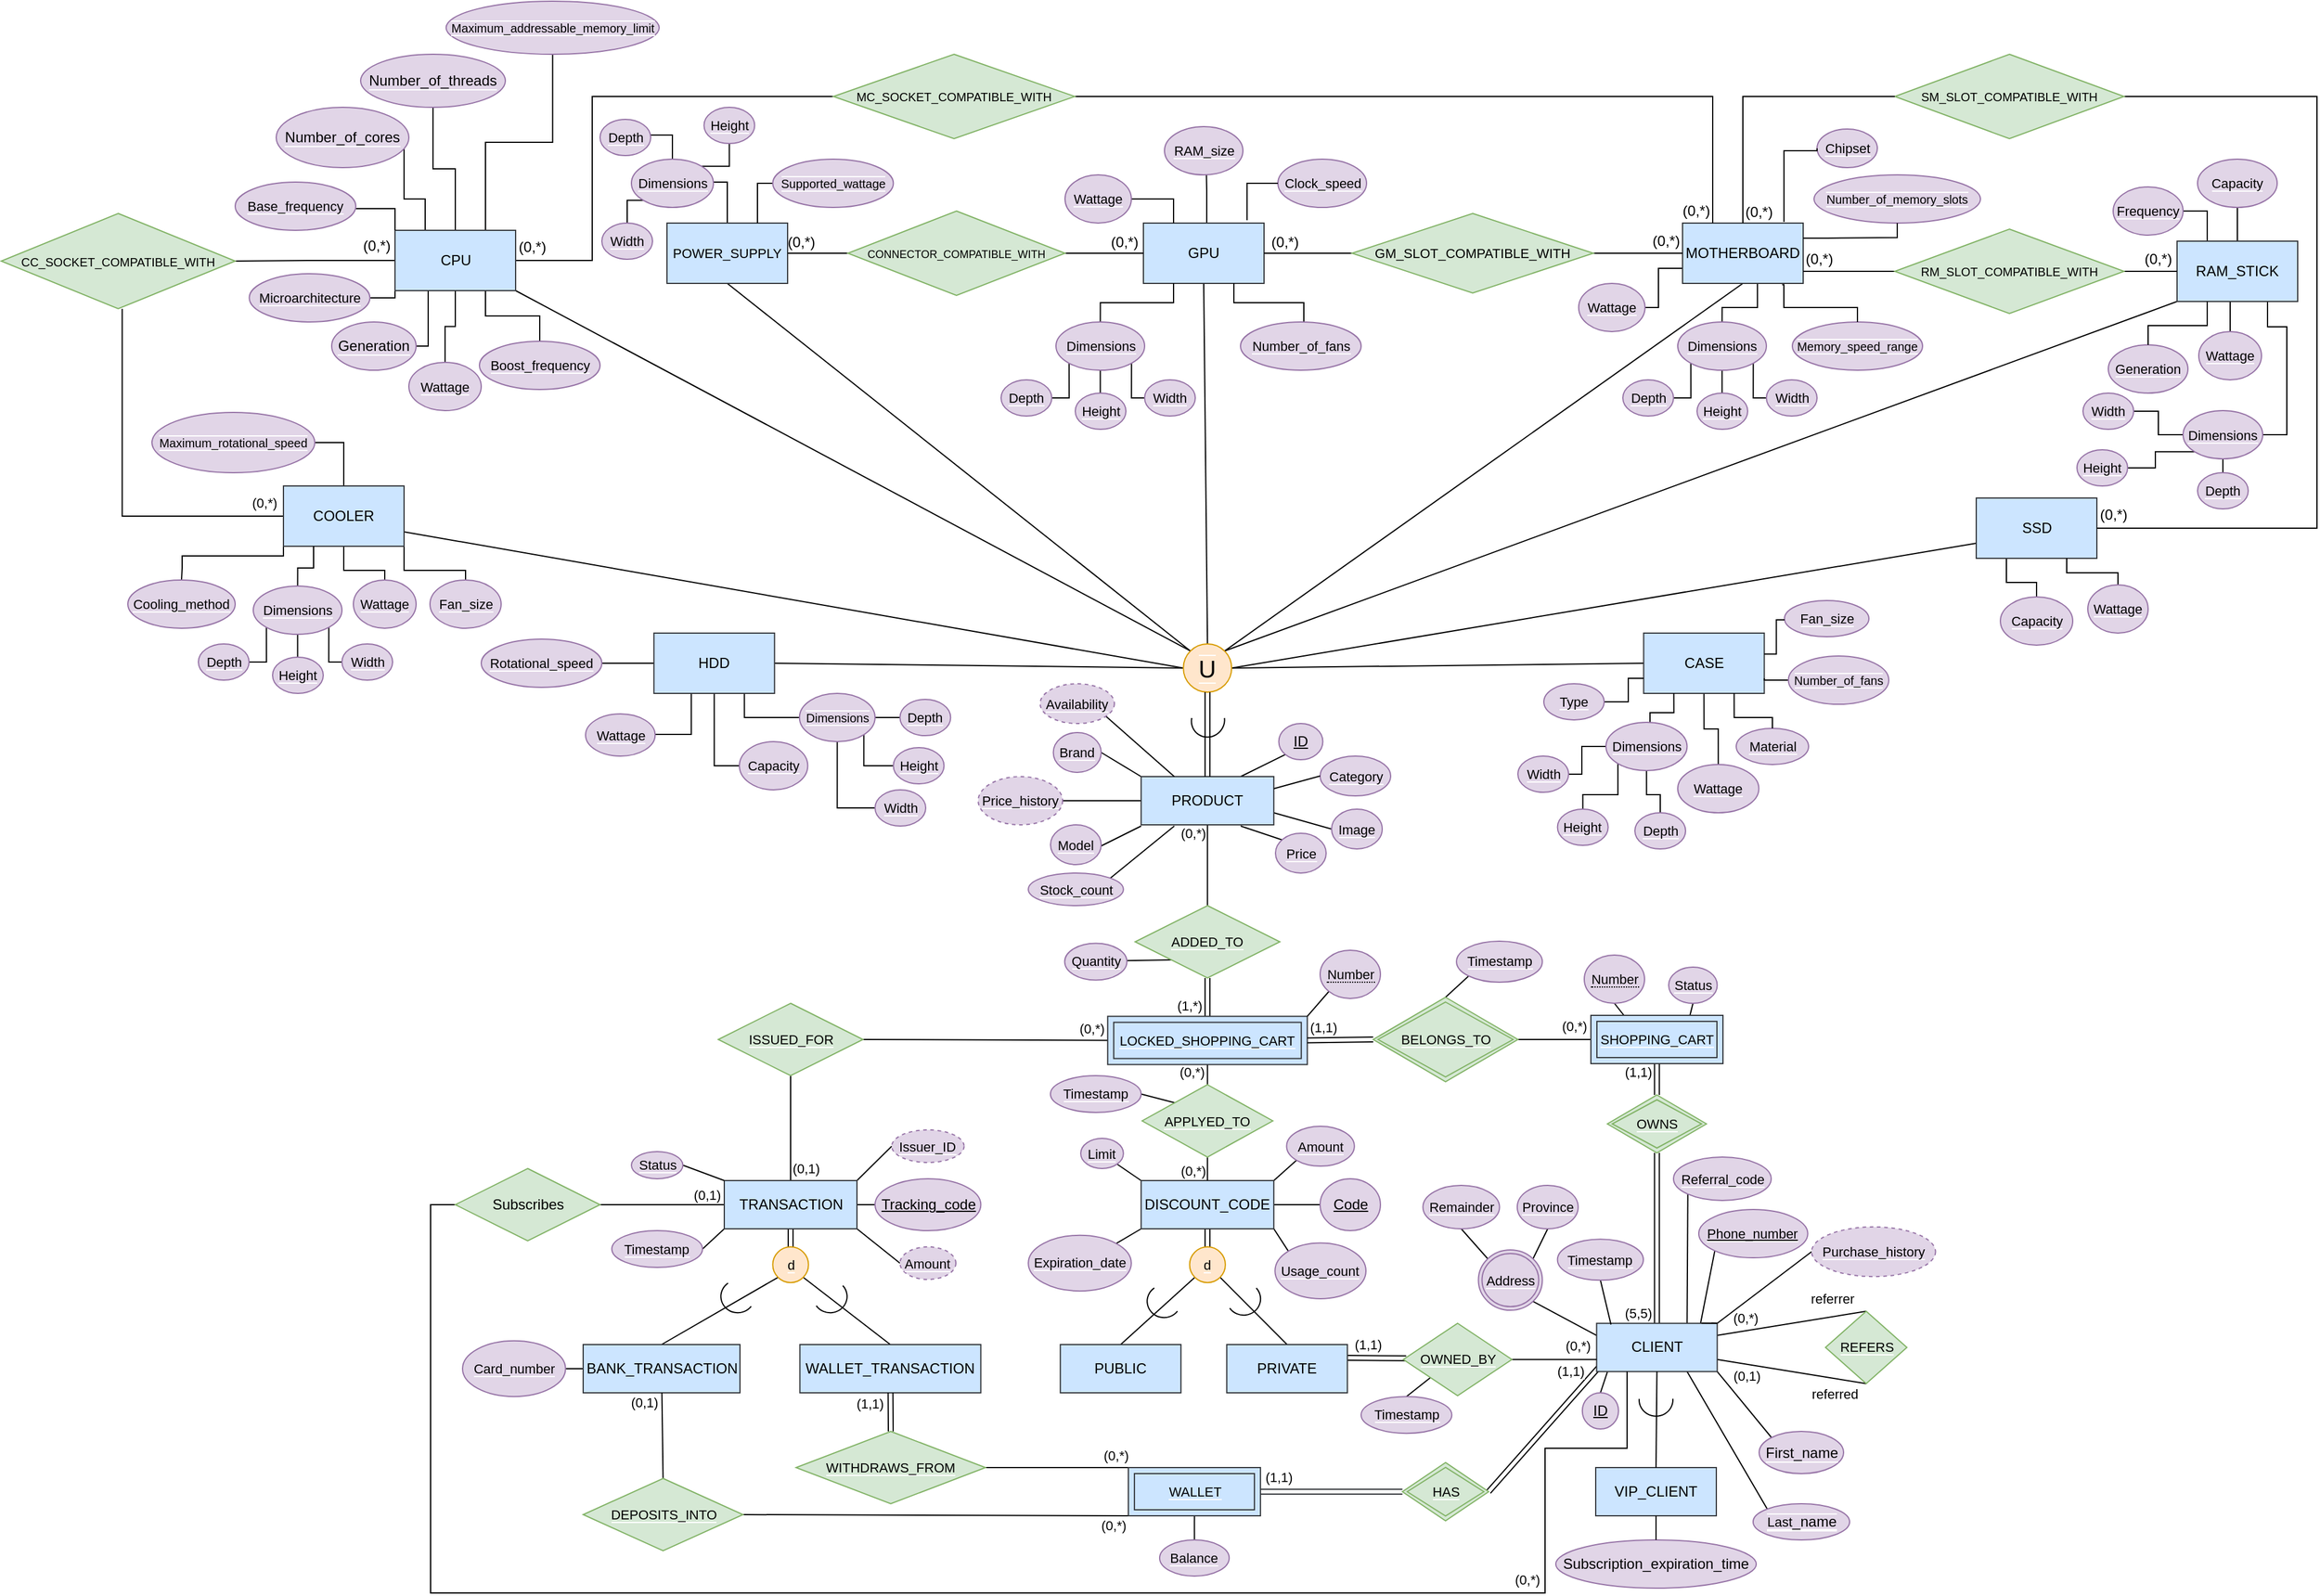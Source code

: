 <mxfile version="24.9.2">
  <diagram id="R2lEEEUBdFMjLlhIrx00" name="Page-1">
    <mxGraphModel dx="3090" dy="1873" grid="1" gridSize="10" guides="1" tooltips="1" connect="1" arrows="1" fold="1" page="1" pageScale="1" pageWidth="850" pageHeight="1100" math="0" shadow="0" extFonts="Permanent Marker^https://fonts.googleapis.com/css?family=Permanent+Marker">
      <root>
        <mxCell id="0" />
        <mxCell id="1" parent="0" />
        <mxCell id="NZfKL_G1rzFRXh3BzVWJ-28" style="edgeStyle=none;shape=connector;rounded=0;orthogonalLoop=1;jettySize=auto;html=1;entryX=0;entryY=0;entryDx=0;entryDy=0;strokeColor=default;align=center;verticalAlign=middle;fontFamily=Helvetica;fontSize=11;fontColor=default;labelBackgroundColor=default;endArrow=none;endFill=0;exitX=1;exitY=1;exitDx=0;exitDy=0;" parent="1" source="NZfKL_G1rzFRXh3BzVWJ-1" target="NZfKL_G1rzFRXh3BzVWJ-27" edge="1">
          <mxGeometry relative="1" as="geometry">
            <mxPoint x="332.5" y="96" as="sourcePoint" />
          </mxGeometry>
        </mxCell>
        <mxCell id="NZfKL_G1rzFRXh3BzVWJ-31" style="edgeStyle=none;shape=connector;rounded=0;orthogonalLoop=1;jettySize=auto;html=1;entryX=0;entryY=0;entryDx=0;entryDy=0;strokeColor=default;align=center;verticalAlign=middle;fontFamily=Helvetica;fontSize=11;fontColor=default;labelBackgroundColor=default;endArrow=none;endFill=0;exitX=0.75;exitY=1;exitDx=0;exitDy=0;" parent="1" source="NZfKL_G1rzFRXh3BzVWJ-1" target="NZfKL_G1rzFRXh3BzVWJ-30" edge="1">
          <mxGeometry relative="1" as="geometry">
            <mxPoint x="392.5" y="116" as="sourcePoint" />
          </mxGeometry>
        </mxCell>
        <mxCell id="NZfKL_G1rzFRXh3BzVWJ-38" style="edgeStyle=none;shape=connector;rounded=0;orthogonalLoop=1;jettySize=auto;html=1;entryX=0;entryY=1;entryDx=0;entryDy=0;strokeColor=default;align=center;verticalAlign=middle;fontFamily=Helvetica;fontSize=11;fontColor=default;labelBackgroundColor=default;endArrow=none;endFill=0;exitX=0.75;exitY=0;exitDx=0;exitDy=0;" parent="1" source="NZfKL_G1rzFRXh3BzVWJ-1" target="NZfKL_G1rzFRXh3BzVWJ-37" edge="1">
          <mxGeometry relative="1" as="geometry">
            <mxPoint x="302.5" y="76" as="sourcePoint" />
          </mxGeometry>
        </mxCell>
        <mxCell id="NZfKL_G1rzFRXh3BzVWJ-40" style="edgeStyle=none;shape=connector;rounded=0;orthogonalLoop=1;jettySize=auto;html=1;exitX=1;exitY=0.25;exitDx=0;exitDy=0;strokeColor=default;align=center;verticalAlign=middle;fontFamily=Helvetica;fontSize=11;fontColor=default;labelBackgroundColor=default;endArrow=none;endFill=0;entryX=0.5;entryY=0;entryDx=0;entryDy=0;" parent="1" source="NZfKL_G1rzFRXh3BzVWJ-1" target="NZfKL_G1rzFRXh3BzVWJ-39" edge="1">
          <mxGeometry relative="1" as="geometry">
            <mxPoint x="393.5" y="186" as="targetPoint" />
          </mxGeometry>
        </mxCell>
        <mxCell id="NZfKL_G1rzFRXh3BzVWJ-161" value="(0,*)" style="edgeLabel;html=1;align=center;verticalAlign=middle;resizable=0;points=[];fontFamily=Helvetica;fontSize=11;fontColor=default;labelBackgroundColor=default;" parent="NZfKL_G1rzFRXh3BzVWJ-40" vertex="1" connectable="0">
          <mxGeometry x="-0.57" y="1" relative="1" as="geometry">
            <mxPoint x="-3" y="-9" as="offset" />
          </mxGeometry>
        </mxCell>
        <mxCell id="NZfKL_G1rzFRXh3BzVWJ-164" value="referrer" style="edgeLabel;html=1;align=center;verticalAlign=middle;resizable=0;points=[];fontFamily=Helvetica;fontSize=11;fontColor=default;labelBackgroundColor=default;" parent="NZfKL_G1rzFRXh3BzVWJ-40" vertex="1" connectable="0">
          <mxGeometry x="0.521" y="-2" relative="1" as="geometry">
            <mxPoint x="1" y="-17" as="offset" />
          </mxGeometry>
        </mxCell>
        <mxCell id="NZfKL_G1rzFRXh3BzVWJ-41" style="edgeStyle=none;shape=connector;rounded=0;orthogonalLoop=1;jettySize=auto;html=1;entryX=0.5;entryY=1;entryDx=0;entryDy=0;strokeColor=default;align=center;verticalAlign=middle;fontFamily=Helvetica;fontSize=11;fontColor=default;labelBackgroundColor=default;endArrow=none;endFill=0;exitX=1;exitY=0.75;exitDx=0;exitDy=0;" parent="1" source="NZfKL_G1rzFRXh3BzVWJ-1" target="NZfKL_G1rzFRXh3BzVWJ-39" edge="1">
          <mxGeometry relative="1" as="geometry">
            <mxPoint x="202.5" y="226" as="sourcePoint" />
          </mxGeometry>
        </mxCell>
        <mxCell id="NZfKL_G1rzFRXh3BzVWJ-162" value="(0,1)" style="edgeLabel;html=1;align=center;verticalAlign=middle;resizable=0;points=[];fontFamily=Helvetica;fontSize=11;fontColor=default;labelBackgroundColor=default;" parent="NZfKL_G1rzFRXh3BzVWJ-41" vertex="1" connectable="0">
          <mxGeometry x="-0.586" y="1" relative="1" as="geometry">
            <mxPoint x="-2" y="10" as="offset" />
          </mxGeometry>
        </mxCell>
        <mxCell id="NZfKL_G1rzFRXh3BzVWJ-163" value="referred" style="edgeLabel;html=1;align=center;verticalAlign=middle;resizable=0;points=[];fontFamily=Helvetica;fontSize=11;fontColor=default;labelBackgroundColor=default;" parent="NZfKL_G1rzFRXh3BzVWJ-41" vertex="1" connectable="0">
          <mxGeometry x="0.57" relative="1" as="geometry">
            <mxPoint y="13" as="offset" />
          </mxGeometry>
        </mxCell>
        <mxCell id="NZfKL_G1rzFRXh3BzVWJ-43" style="edgeStyle=none;shape=link;rounded=0;orthogonalLoop=1;jettySize=auto;html=1;exitX=0.5;exitY=0;exitDx=0;exitDy=0;entryX=0.5;entryY=1;entryDx=0;entryDy=0;strokeColor=default;align=center;verticalAlign=middle;fontFamily=Helvetica;fontSize=11;fontColor=default;labelBackgroundColor=default;endArrow=none;endFill=0;" parent="1" source="NZfKL_G1rzFRXh3BzVWJ-1" target="NZfKL_G1rzFRXh3BzVWJ-42" edge="1">
          <mxGeometry relative="1" as="geometry" />
        </mxCell>
        <mxCell id="NZfKL_G1rzFRXh3BzVWJ-155" value="(5,5)" style="edgeLabel;html=1;align=center;verticalAlign=middle;resizable=0;points=[];fontFamily=Helvetica;fontSize=11;fontColor=default;labelBackgroundColor=default;" parent="NZfKL_G1rzFRXh3BzVWJ-43" vertex="1" connectable="0">
          <mxGeometry x="-0.412" y="-1" relative="1" as="geometry">
            <mxPoint x="-17" y="33" as="offset" />
          </mxGeometry>
        </mxCell>
        <mxCell id="NZfKL_G1rzFRXh3BzVWJ-93" style="edgeStyle=none;shape=connector;rounded=0;orthogonalLoop=1;jettySize=auto;html=1;exitX=1;exitY=0;exitDx=0;exitDy=0;strokeColor=default;align=center;verticalAlign=middle;fontFamily=Helvetica;fontSize=11;fontColor=default;labelBackgroundColor=default;endArrow=none;endFill=0;" parent="1" source="NZfKL_G1rzFRXh3BzVWJ-1" edge="1">
          <mxGeometry relative="1" as="geometry">
            <mxPoint x="297.857" y="196.285" as="targetPoint" />
          </mxGeometry>
        </mxCell>
        <mxCell id="NZfKL_G1rzFRXh3BzVWJ-102" style="edgeStyle=none;shape=link;rounded=0;orthogonalLoop=1;jettySize=auto;html=1;exitX=0.015;exitY=0.921;exitDx=0;exitDy=0;strokeColor=default;align=center;verticalAlign=middle;fontFamily=Helvetica;fontSize=11;fontColor=default;labelBackgroundColor=default;endArrow=none;endFill=0;entryX=1;entryY=0.5;entryDx=0;entryDy=0;exitPerimeter=0;" parent="1" source="NZfKL_G1rzFRXh3BzVWJ-1" target="NZfKL_G1rzFRXh3BzVWJ-105" edge="1">
          <mxGeometry relative="1" as="geometry">
            <mxPoint x="115.25" y="336.0" as="targetPoint" />
            <Array as="points" />
            <mxPoint x="196.75" y="236.38" as="sourcePoint" />
          </mxGeometry>
        </mxCell>
        <mxCell id="NZfKL_G1rzFRXh3BzVWJ-166" value="(1,1)" style="edgeLabel;html=1;align=center;verticalAlign=middle;resizable=0;points=[];fontFamily=Helvetica;fontSize=11;fontColor=default;labelBackgroundColor=default;" parent="NZfKL_G1rzFRXh3BzVWJ-102" vertex="1" connectable="0">
          <mxGeometry x="-0.743" y="1" relative="1" as="geometry">
            <mxPoint x="-13" y="-11" as="offset" />
          </mxGeometry>
        </mxCell>
        <mxCell id="JXbu711zudJsJirNaP49-2" style="rounded=0;orthogonalLoop=1;jettySize=auto;html=1;exitX=1;exitY=0;exitDx=0;exitDy=0;entryX=0;entryY=0.5;entryDx=0;entryDy=0;endArrow=none;endFill=0;" parent="1" source="NZfKL_G1rzFRXh3BzVWJ-1" target="JXbu711zudJsJirNaP49-1" edge="1">
          <mxGeometry relative="1" as="geometry" />
        </mxCell>
        <mxCell id="JXbu711zudJsJirNaP49-4" style="edgeStyle=none;shape=connector;rounded=0;orthogonalLoop=1;jettySize=auto;html=1;exitX=0;exitY=0.25;exitDx=0;exitDy=0;entryX=1;entryY=1;entryDx=0;entryDy=0;strokeColor=default;align=center;verticalAlign=middle;fontFamily=Helvetica;fontSize=11;fontColor=default;labelBackgroundColor=default;endArrow=none;endFill=0;" parent="1" source="NZfKL_G1rzFRXh3BzVWJ-1" target="NZfKL_G1rzFRXh3BzVWJ-36" edge="1">
          <mxGeometry relative="1" as="geometry" />
        </mxCell>
        <mxCell id="dA8HGyNJfisT14DfJCR4-20" style="edgeStyle=none;shape=connector;rounded=0;orthogonalLoop=1;jettySize=auto;html=1;exitX=0.089;exitY=1.009;exitDx=0;exitDy=0;entryX=0.5;entryY=0;entryDx=0;entryDy=0;strokeColor=default;align=center;verticalAlign=middle;fontFamily=Helvetica;fontSize=11;fontColor=default;labelBackgroundColor=default;endArrow=none;endFill=0;exitPerimeter=0;" parent="1" source="NZfKL_G1rzFRXh3BzVWJ-1" target="NZfKL_G1rzFRXh3BzVWJ-14" edge="1">
          <mxGeometry relative="1" as="geometry" />
        </mxCell>
        <mxCell id="NZfKL_G1rzFRXh3BzVWJ-1" value="CLIENT" style="whiteSpace=wrap;html=1;align=center;fillColor=#cce5ff;strokeColor=#36393d;" parent="1" vertex="1">
          <mxGeometry x="202.75" y="196.38" width="100" height="40" as="geometry" />
        </mxCell>
        <mxCell id="NZfKL_G1rzFRXh3BzVWJ-2" value="VIP_CLIENT" style="whiteSpace=wrap;html=1;align=center;fillColor=#cce5ff;strokeColor=#36393d;" parent="1" vertex="1">
          <mxGeometry x="202" y="316" width="100" height="40" as="geometry" />
        </mxCell>
        <mxCell id="NZfKL_G1rzFRXh3BzVWJ-3" value="" style="endArrow=none;html=1;rounded=0;entryX=0.5;entryY=1;entryDx=0;entryDy=0;exitX=0.5;exitY=0;exitDx=0;exitDy=0;" parent="1" source="NZfKL_G1rzFRXh3BzVWJ-2" target="NZfKL_G1rzFRXh3BzVWJ-1" edge="1">
          <mxGeometry relative="1" as="geometry">
            <mxPoint x="372.25" y="276" as="sourcePoint" />
            <mxPoint x="532.25" y="276" as="targetPoint" />
          </mxGeometry>
        </mxCell>
        <mxCell id="NZfKL_G1rzFRXh3BzVWJ-10" value="" style="verticalLabelPosition=bottom;verticalAlign=top;html=1;shape=mxgraph.basic.arc;startAngle=0.239;endAngle=0.76;" parent="1" vertex="1">
          <mxGeometry x="238" y="246.38" width="28" height="27" as="geometry" />
        </mxCell>
        <mxCell id="NZfKL_G1rzFRXh3BzVWJ-11" value="Subscription_expiration_time" style="ellipse;whiteSpace=wrap;html=1;align=center;fillColor=#e1d5e7;strokeColor=#9673a6;" parent="1" vertex="1">
          <mxGeometry x="168.88" y="376" width="166.24" height="40" as="geometry" />
        </mxCell>
        <mxCell id="NZfKL_G1rzFRXh3BzVWJ-12" value="" style="endArrow=none;html=1;rounded=0;exitX=0.5;exitY=0;exitDx=0;exitDy=0;entryX=0.5;entryY=1;entryDx=0;entryDy=0;" parent="1" source="NZfKL_G1rzFRXh3BzVWJ-11" target="NZfKL_G1rzFRXh3BzVWJ-2" edge="1">
          <mxGeometry relative="1" as="geometry">
            <mxPoint x="353" y="291" as="sourcePoint" />
            <mxPoint x="513" y="291" as="targetPoint" />
          </mxGeometry>
        </mxCell>
        <mxCell id="NZfKL_G1rzFRXh3BzVWJ-14" value="ID" style="ellipse;whiteSpace=wrap;html=1;align=center;fontStyle=4;fillColor=#e1d5e7;strokeColor=#9673a6;" parent="1" vertex="1">
          <mxGeometry x="190.9" y="254.0" width="30" height="30" as="geometry" />
        </mxCell>
        <mxCell id="NZfKL_G1rzFRXh3BzVWJ-27" value="&lt;font style=&quot;font-size: 12px; background-color: rgb(225, 213, 231);&quot;&gt;First_name&lt;/font&gt;" style="ellipse;whiteSpace=wrap;html=1;align=center;fontFamily=Helvetica;fontSize=11;labelBackgroundColor=default;fillColor=#e1d5e7;strokeColor=#9673a6;" parent="1" vertex="1">
          <mxGeometry x="337.5" y="286" width="70" height="35" as="geometry" />
        </mxCell>
        <mxCell id="NZfKL_G1rzFRXh3BzVWJ-30" value="&lt;span style=&quot;background-color: rgb(225, 213, 231);&quot;&gt;Last&lt;font style=&quot;font-size: 12px;&quot;&gt;_name&lt;/font&gt;&lt;/span&gt;" style="ellipse;whiteSpace=wrap;html=1;align=center;fontFamily=Helvetica;fontSize=11;labelBackgroundColor=default;fillColor=#e1d5e7;strokeColor=#9673a6;" parent="1" vertex="1">
          <mxGeometry x="332.5" y="346" width="80" height="30" as="geometry" />
        </mxCell>
        <mxCell id="NZfKL_G1rzFRXh3BzVWJ-168" style="edgeStyle=none;shape=connector;rounded=0;orthogonalLoop=1;jettySize=auto;html=1;exitX=0;exitY=1;exitDx=0;exitDy=0;strokeColor=default;align=center;verticalAlign=middle;fontFamily=Helvetica;fontSize=11;fontColor=default;labelBackgroundColor=default;endArrow=none;endFill=0;" parent="1" source="jVD6WdBLohk18zZ_O9nH-9" edge="1">
          <mxGeometry relative="1" as="geometry">
            <mxPoint x="345.256" y="152.02" as="sourcePoint" />
            <mxPoint x="289" y="196" as="targetPoint" />
          </mxGeometry>
        </mxCell>
        <mxCell id="0sdsRbD42CFrmfPLjZu1-3" style="rounded=0;orthogonalLoop=1;jettySize=auto;html=1;exitX=0;exitY=0;exitDx=0;exitDy=0;entryX=0.5;entryY=1;entryDx=0;entryDy=0;endArrow=none;endFill=0;" parent="1" source="NZfKL_G1rzFRXh3BzVWJ-36" target="0sdsRbD42CFrmfPLjZu1-1" edge="1">
          <mxGeometry relative="1" as="geometry" />
        </mxCell>
        <mxCell id="0sdsRbD42CFrmfPLjZu1-4" style="rounded=0;orthogonalLoop=1;jettySize=auto;html=1;exitX=1;exitY=0;exitDx=0;exitDy=0;entryX=0.5;entryY=1;entryDx=0;entryDy=0;endArrow=none;endFill=0;" parent="1" source="NZfKL_G1rzFRXh3BzVWJ-36" target="0sdsRbD42CFrmfPLjZu1-2" edge="1">
          <mxGeometry relative="1" as="geometry" />
        </mxCell>
        <mxCell id="NZfKL_G1rzFRXh3BzVWJ-36" value="&lt;span style=&quot;background-color: rgb(225, 213, 231);&quot;&gt;Address&lt;/span&gt;" style="ellipse;shape=doubleEllipse;margin=3;whiteSpace=wrap;html=1;align=center;fontFamily=Helvetica;fontSize=11;labelBackgroundColor=default;fillColor=#e1d5e7;strokeColor=#9673a6;" parent="1" vertex="1">
          <mxGeometry x="104.75" y="135.54" width="53" height="50" as="geometry" />
        </mxCell>
        <mxCell id="NZfKL_G1rzFRXh3BzVWJ-37" value="&lt;span style=&quot;background-color: rgb(225, 213, 231);&quot;&gt;Referral_code&lt;/span&gt;" style="ellipse;whiteSpace=wrap;html=1;align=center;fontFamily=Helvetica;fontSize=11;labelBackgroundColor=default;fillColor=#e1d5e7;strokeColor=#9673a6;" parent="1" vertex="1">
          <mxGeometry x="266.5" y="58.5" width="81" height="36" as="geometry" />
        </mxCell>
        <mxCell id="NZfKL_G1rzFRXh3BzVWJ-39" value="&lt;span style=&quot;background-color: rgb(213, 232, 212);&quot;&gt;REFERS&lt;/span&gt;" style="shape=rhombus;perimeter=rhombusPerimeter;whiteSpace=wrap;html=1;align=center;fontFamily=Helvetica;fontSize=11;labelBackgroundColor=default;fillColor=#d5e8d4;strokeColor=#82b366;" parent="1" vertex="1">
          <mxGeometry x="392.5" y="186.38" width="67.5" height="60" as="geometry" />
        </mxCell>
        <mxCell id="NZfKL_G1rzFRXh3BzVWJ-48" style="edgeStyle=none;shape=link;rounded=0;orthogonalLoop=1;jettySize=auto;html=1;exitX=0.5;exitY=0;exitDx=0;exitDy=0;entryX=0.5;entryY=1;entryDx=0;entryDy=0;strokeColor=default;align=center;verticalAlign=middle;fontFamily=Helvetica;fontSize=11;fontColor=default;labelBackgroundColor=default;endArrow=none;endFill=0;" parent="1" source="NZfKL_G1rzFRXh3BzVWJ-42" target="NZfKL_G1rzFRXh3BzVWJ-46" edge="1">
          <mxGeometry relative="1" as="geometry" />
        </mxCell>
        <mxCell id="NZfKL_G1rzFRXh3BzVWJ-156" value="(1,1)" style="edgeLabel;html=1;align=center;verticalAlign=middle;resizable=0;points=[];fontFamily=Helvetica;fontSize=11;fontColor=default;labelBackgroundColor=default;" parent="NZfKL_G1rzFRXh3BzVWJ-48" vertex="1" connectable="0">
          <mxGeometry x="0.746" y="-1" relative="1" as="geometry">
            <mxPoint x="-17" y="3" as="offset" />
          </mxGeometry>
        </mxCell>
        <mxCell id="NZfKL_G1rzFRXh3BzVWJ-42" value="&lt;span style=&quot;background-color: rgb(213, 232, 212);&quot;&gt;OWNS&lt;br&gt;&lt;/span&gt;" style="shape=rhombus;double=1;perimeter=rhombusPerimeter;whiteSpace=wrap;html=1;align=center;fontFamily=Helvetica;fontSize=11;labelBackgroundColor=default;fillColor=#d5e8d4;strokeColor=#82b366;" parent="1" vertex="1">
          <mxGeometry x="211.69" y="7" width="82.12" height="48" as="geometry" />
        </mxCell>
        <mxCell id="NZfKL_G1rzFRXh3BzVWJ-51" style="edgeStyle=none;shape=connector;rounded=0;orthogonalLoop=1;jettySize=auto;html=1;exitX=0.75;exitY=0;exitDx=0;exitDy=0;entryX=0.5;entryY=1;entryDx=0;entryDy=0;strokeColor=default;align=center;verticalAlign=middle;fontFamily=Helvetica;fontSize=11;fontColor=default;labelBackgroundColor=default;endArrow=none;endFill=0;" parent="1" source="NZfKL_G1rzFRXh3BzVWJ-46" target="NZfKL_G1rzFRXh3BzVWJ-50" edge="1">
          <mxGeometry relative="1" as="geometry" />
        </mxCell>
        <mxCell id="NZfKL_G1rzFRXh3BzVWJ-53" style="edgeStyle=none;shape=connector;rounded=0;orthogonalLoop=1;jettySize=auto;html=1;exitX=0.25;exitY=0;exitDx=0;exitDy=0;entryX=0.5;entryY=1;entryDx=0;entryDy=0;strokeColor=default;align=center;verticalAlign=middle;fontFamily=Helvetica;fontSize=11;fontColor=default;labelBackgroundColor=default;endArrow=none;endFill=0;" parent="1" source="NZfKL_G1rzFRXh3BzVWJ-46" target="NZfKL_G1rzFRXh3BzVWJ-55" edge="1">
          <mxGeometry relative="1" as="geometry">
            <mxPoint x="220" y="-70.25" as="targetPoint" />
          </mxGeometry>
        </mxCell>
        <mxCell id="NZfKL_G1rzFRXh3BzVWJ-61" style="edgeStyle=none;shape=connector;rounded=0;orthogonalLoop=1;jettySize=auto;html=1;exitX=0;exitY=0.5;exitDx=0;exitDy=0;entryX=1;entryY=0.5;entryDx=0;entryDy=0;strokeColor=default;align=center;verticalAlign=middle;fontFamily=Helvetica;fontSize=11;fontColor=default;labelBackgroundColor=default;endArrow=none;endFill=0;" parent="1" source="NZfKL_G1rzFRXh3BzVWJ-46" edge="1">
          <mxGeometry relative="1" as="geometry">
            <mxPoint x="168" y="-39" as="sourcePoint" />
            <mxPoint x="122.81" y="-39" as="targetPoint" />
          </mxGeometry>
        </mxCell>
        <mxCell id="NZfKL_G1rzFRXh3BzVWJ-157" value="(0,*)" style="edgeLabel;html=1;align=center;verticalAlign=middle;resizable=0;points=[];fontFamily=Helvetica;fontSize=11;fontColor=default;labelBackgroundColor=default;" parent="NZfKL_G1rzFRXh3BzVWJ-61" vertex="1" connectable="0">
          <mxGeometry x="0.111" y="-1" relative="1" as="geometry">
            <mxPoint x="28" y="-10" as="offset" />
          </mxGeometry>
        </mxCell>
        <mxCell id="NZfKL_G1rzFRXh3BzVWJ-46" value="&lt;span style=&quot;background-color: rgb(204, 229, 255);&quot;&gt;SHOPPING_CART&lt;/span&gt;" style="shape=ext;margin=3;double=1;whiteSpace=wrap;html=1;align=center;fontFamily=Helvetica;fontSize=11;labelBackgroundColor=default;fillColor=#cce5ff;strokeColor=#36393d;" parent="1" vertex="1">
          <mxGeometry x="198" y="-59" width="109.5" height="40" as="geometry" />
        </mxCell>
        <mxCell id="NZfKL_G1rzFRXh3BzVWJ-50" value="&lt;span style=&quot;background-color: rgb(225, 213, 231);&quot;&gt;Status&lt;/span&gt;" style="ellipse;whiteSpace=wrap;html=1;align=center;fontFamily=Helvetica;fontSize=11;labelBackgroundColor=default;fillColor=#e1d5e7;strokeColor=#9673a6;" parent="1" vertex="1">
          <mxGeometry x="262.5" y="-99" width="40.25" height="30" as="geometry" />
        </mxCell>
        <mxCell id="NZfKL_G1rzFRXh3BzVWJ-55" value="&lt;span style=&quot;border-bottom: 1px dotted; background-color: rgb(225, 213, 231);&quot;&gt;Number&lt;br&gt;&lt;/span&gt;" style="ellipse;whiteSpace=wrap;html=1;align=center;fontFamily=Helvetica;fontSize=11;labelBackgroundColor=default;fillColor=#e1d5e7;strokeColor=#9673a6;" parent="1" vertex="1">
          <mxGeometry x="192.5" y="-109" width="50" height="40" as="geometry" />
        </mxCell>
        <mxCell id="NZfKL_G1rzFRXh3BzVWJ-67" style="edgeStyle=none;rounded=0;orthogonalLoop=1;jettySize=auto;html=1;exitX=0.5;exitY=1;exitDx=0;exitDy=0;entryX=0.5;entryY=0;entryDx=0;entryDy=0;strokeColor=default;align=center;verticalAlign=middle;fontFamily=Helvetica;fontSize=11;fontColor=default;labelBackgroundColor=default;endArrow=none;endFill=0;" parent="1" source="NZfKL_G1rzFRXh3BzVWJ-56" target="NZfKL_G1rzFRXh3BzVWJ-65" edge="1">
          <mxGeometry relative="1" as="geometry">
            <mxPoint x="-119.88" y="-9.0" as="targetPoint" />
          </mxGeometry>
        </mxCell>
        <mxCell id="NZfKL_G1rzFRXh3BzVWJ-171" value="(0,*)" style="edgeLabel;html=1;align=center;verticalAlign=middle;resizable=0;points=[];fontFamily=Helvetica;fontSize=11;fontColor=default;labelBackgroundColor=default;" parent="NZfKL_G1rzFRXh3BzVWJ-67" vertex="1" connectable="0">
          <mxGeometry x="-0.013" y="3" relative="1" as="geometry">
            <mxPoint x="-16" y="-2" as="offset" />
          </mxGeometry>
        </mxCell>
        <mxCell id="NZfKL_G1rzFRXh3BzVWJ-111" style="edgeStyle=none;shape=connector;rounded=0;orthogonalLoop=1;jettySize=auto;html=1;exitX=0;exitY=0.5;exitDx=0;exitDy=0;entryX=1;entryY=0.5;entryDx=0;entryDy=0;strokeColor=default;align=center;verticalAlign=middle;fontFamily=Helvetica;fontSize=11;fontColor=default;labelBackgroundColor=default;endArrow=none;endFill=0;" parent="1" source="NZfKL_G1rzFRXh3BzVWJ-56" target="NZfKL_G1rzFRXh3BzVWJ-110" edge="1">
          <mxGeometry relative="1" as="geometry" />
        </mxCell>
        <mxCell id="NZfKL_G1rzFRXh3BzVWJ-146" value="(0,*)" style="edgeLabel;html=1;align=center;verticalAlign=middle;resizable=0;points=[];fontFamily=Helvetica;fontSize=11;fontColor=default;labelBackgroundColor=default;" parent="NZfKL_G1rzFRXh3BzVWJ-111" vertex="1" connectable="0">
          <mxGeometry x="-0.804" y="1" relative="1" as="geometry">
            <mxPoint x="6" y="-11" as="offset" />
          </mxGeometry>
        </mxCell>
        <mxCell id="NZfKL_G1rzFRXh3BzVWJ-138" style="edgeStyle=none;shape=link;rounded=0;orthogonalLoop=1;jettySize=auto;html=1;exitX=0.5;exitY=0;exitDx=0;exitDy=0;entryX=0.5;entryY=1;entryDx=0;entryDy=0;strokeColor=default;align=center;verticalAlign=middle;fontFamily=Helvetica;fontSize=11;fontColor=default;labelBackgroundColor=default;endArrow=none;endFill=0;" parent="1" source="NZfKL_G1rzFRXh3BzVWJ-56" target="NZfKL_G1rzFRXh3BzVWJ-137" edge="1">
          <mxGeometry relative="1" as="geometry" />
        </mxCell>
        <mxCell id="NZfKL_G1rzFRXh3BzVWJ-169" value="(1,*)" style="edgeLabel;html=1;align=center;verticalAlign=middle;resizable=0;points=[];fontFamily=Helvetica;fontSize=11;fontColor=default;labelBackgroundColor=default;" parent="NZfKL_G1rzFRXh3BzVWJ-138" vertex="1" connectable="0">
          <mxGeometry x="0.099" y="2" relative="1" as="geometry">
            <mxPoint x="-13" y="8" as="offset" />
          </mxGeometry>
        </mxCell>
        <mxCell id="NZfKL_G1rzFRXh3BzVWJ-56" value="&lt;span style=&quot;background-color: rgb(204, 229, 255);&quot;&gt;LOCKED_SHOPPING_CART&lt;/span&gt;" style="shape=ext;margin=3;double=1;whiteSpace=wrap;html=1;align=center;fontFamily=Helvetica;fontSize=11;labelBackgroundColor=default;fillColor=#cce5ff;strokeColor=#36393d;" parent="1" vertex="1">
          <mxGeometry x="-202.63" y="-58.21" width="165.5" height="40" as="geometry" />
        </mxCell>
        <mxCell id="NZfKL_G1rzFRXh3BzVWJ-60" style="edgeStyle=none;shape=link;rounded=0;orthogonalLoop=1;jettySize=auto;html=1;exitX=0;exitY=0.5;exitDx=0;exitDy=0;entryX=1;entryY=0.5;entryDx=0;entryDy=0;strokeColor=default;align=center;verticalAlign=middle;fontFamily=Helvetica;fontSize=11;fontColor=default;labelBackgroundColor=default;endArrow=none;endFill=0;" parent="1" source="NZfKL_G1rzFRXh3BzVWJ-57" target="NZfKL_G1rzFRXh3BzVWJ-56" edge="1">
          <mxGeometry relative="1" as="geometry">
            <mxPoint x="14.37" y="-39.21" as="sourcePoint" />
            <mxPoint x="-0.13" y="-38.21" as="targetPoint" />
          </mxGeometry>
        </mxCell>
        <mxCell id="NZfKL_G1rzFRXh3BzVWJ-158" value="(1,1)" style="edgeLabel;html=1;align=center;verticalAlign=middle;resizable=0;points=[];fontFamily=Helvetica;fontSize=11;fontColor=default;labelBackgroundColor=default;" parent="NZfKL_G1rzFRXh3BzVWJ-60" vertex="1" connectable="0">
          <mxGeometry x="-0.267" y="1" relative="1" as="geometry">
            <mxPoint x="-22" y="-12" as="offset" />
          </mxGeometry>
        </mxCell>
        <mxCell id="dA8HGyNJfisT14DfJCR4-22" style="edgeStyle=none;shape=connector;rounded=0;orthogonalLoop=1;jettySize=auto;html=1;exitX=0.5;exitY=0;exitDx=0;exitDy=0;entryX=0;entryY=1;entryDx=0;entryDy=0;strokeColor=default;align=center;verticalAlign=middle;fontFamily=Helvetica;fontSize=11;fontColor=default;labelBackgroundColor=default;endArrow=none;endFill=0;" parent="1" source="NZfKL_G1rzFRXh3BzVWJ-57" target="dA8HGyNJfisT14DfJCR4-21" edge="1">
          <mxGeometry relative="1" as="geometry" />
        </mxCell>
        <mxCell id="NZfKL_G1rzFRXh3BzVWJ-57" value="&lt;span style=&quot;background-color: rgb(213, 232, 212);&quot;&gt;BELONGS_TO&lt;br&gt;&lt;/span&gt;" style="shape=rhombus;double=1;perimeter=rhombusPerimeter;whiteSpace=wrap;html=1;align=center;fontFamily=Helvetica;fontSize=11;labelBackgroundColor=default;fillColor=#d5e8d4;strokeColor=#82b366;" parent="1" vertex="1">
          <mxGeometry x="17.5" y="-74" width="120" height="70" as="geometry" />
        </mxCell>
        <mxCell id="NZfKL_G1rzFRXh3BzVWJ-63" style="edgeStyle=none;shape=connector;rounded=0;orthogonalLoop=1;jettySize=auto;html=1;exitX=0;exitY=1;exitDx=0;exitDy=0;entryX=1;entryY=0;entryDx=0;entryDy=0;strokeColor=default;align=center;verticalAlign=middle;fontFamily=Helvetica;fontSize=11;fontColor=default;labelBackgroundColor=default;endArrow=none;endFill=0;" parent="1" source="NZfKL_G1rzFRXh3BzVWJ-62" target="NZfKL_G1rzFRXh3BzVWJ-56" edge="1">
          <mxGeometry relative="1" as="geometry">
            <mxPoint x="11.777" y="-68.0" as="sourcePoint" />
            <mxPoint x="-0.13" y="-58.21" as="targetPoint" />
          </mxGeometry>
        </mxCell>
        <mxCell id="NZfKL_G1rzFRXh3BzVWJ-62" value="&lt;span style=&quot;border-bottom: 1px dotted; background-color: rgb(225, 213, 231);&quot;&gt;Number&lt;br&gt;&lt;/span&gt;" style="ellipse;whiteSpace=wrap;html=1;align=center;fontFamily=Helvetica;fontSize=11;labelBackgroundColor=default;fillColor=#e1d5e7;strokeColor=#9673a6;" parent="1" vertex="1">
          <mxGeometry x="-26.5" y="-113" width="50" height="40" as="geometry" />
        </mxCell>
        <mxCell id="NZfKL_G1rzFRXh3BzVWJ-71" style="edgeStyle=none;shape=link;rounded=0;orthogonalLoop=1;jettySize=auto;html=1;exitX=0.5;exitY=1;exitDx=0;exitDy=0;entryX=0.5;entryY=0;entryDx=0;entryDy=0;strokeColor=default;align=center;verticalAlign=middle;fontFamily=Helvetica;fontSize=11;fontColor=default;labelBackgroundColor=default;endArrow=none;endFill=0;" parent="1" source="NZfKL_G1rzFRXh3BzVWJ-64" target="NZfKL_G1rzFRXh3BzVWJ-69" edge="1">
          <mxGeometry relative="1" as="geometry" />
        </mxCell>
        <mxCell id="NZfKL_G1rzFRXh3BzVWJ-85" style="edgeStyle=none;shape=connector;rounded=0;orthogonalLoop=1;jettySize=auto;html=1;entryX=0;entryY=0.5;entryDx=0;entryDy=0;strokeColor=default;align=center;verticalAlign=middle;fontFamily=Helvetica;fontSize=11;fontColor=default;labelBackgroundColor=default;endArrow=none;endFill=0;exitX=1;exitY=0.5;exitDx=0;exitDy=0;" parent="1" source="NZfKL_G1rzFRXh3BzVWJ-64" target="NZfKL_G1rzFRXh3BzVWJ-84" edge="1">
          <mxGeometry relative="1" as="geometry" />
        </mxCell>
        <mxCell id="NZfKL_G1rzFRXh3BzVWJ-87" style="edgeStyle=none;shape=connector;rounded=0;orthogonalLoop=1;jettySize=auto;html=1;exitX=1;exitY=0;exitDx=0;exitDy=0;entryX=0;entryY=1;entryDx=0;entryDy=0;strokeColor=default;align=center;verticalAlign=middle;fontFamily=Helvetica;fontSize=11;fontColor=default;labelBackgroundColor=default;endArrow=none;endFill=0;" parent="1" source="NZfKL_G1rzFRXh3BzVWJ-64" target="NZfKL_G1rzFRXh3BzVWJ-86" edge="1">
          <mxGeometry relative="1" as="geometry" />
        </mxCell>
        <mxCell id="NZfKL_G1rzFRXh3BzVWJ-89" style="edgeStyle=none;shape=connector;rounded=0;orthogonalLoop=1;jettySize=auto;html=1;exitX=1;exitY=1;exitDx=0;exitDy=0;entryX=0;entryY=0;entryDx=0;entryDy=0;strokeColor=default;align=center;verticalAlign=middle;fontFamily=Helvetica;fontSize=11;fontColor=default;labelBackgroundColor=default;endArrow=none;endFill=0;" parent="1" source="NZfKL_G1rzFRXh3BzVWJ-64" target="NZfKL_G1rzFRXh3BzVWJ-88" edge="1">
          <mxGeometry relative="1" as="geometry" />
        </mxCell>
        <mxCell id="NZfKL_G1rzFRXh3BzVWJ-91" style="edgeStyle=none;shape=connector;rounded=0;orthogonalLoop=1;jettySize=auto;html=1;exitX=0;exitY=1;exitDx=0;exitDy=0;entryX=1;entryY=0;entryDx=0;entryDy=0;strokeColor=default;align=center;verticalAlign=middle;fontFamily=Helvetica;fontSize=11;fontColor=default;labelBackgroundColor=default;endArrow=none;endFill=0;" parent="1" source="NZfKL_G1rzFRXh3BzVWJ-64" target="NZfKL_G1rzFRXh3BzVWJ-90" edge="1">
          <mxGeometry relative="1" as="geometry" />
        </mxCell>
        <mxCell id="NZfKL_G1rzFRXh3BzVWJ-96" style="edgeStyle=none;shape=connector;rounded=0;orthogonalLoop=1;jettySize=auto;html=1;exitX=0;exitY=0;exitDx=0;exitDy=0;entryX=1;entryY=1;entryDx=0;entryDy=0;strokeColor=default;align=center;verticalAlign=middle;fontFamily=Helvetica;fontSize=11;fontColor=default;labelBackgroundColor=default;endArrow=none;endFill=0;" parent="1" source="NZfKL_G1rzFRXh3BzVWJ-64" target="NZfKL_G1rzFRXh3BzVWJ-95" edge="1">
          <mxGeometry relative="1" as="geometry" />
        </mxCell>
        <mxCell id="NZfKL_G1rzFRXh3BzVWJ-64" value="DISCOUNT_CODE" style="whiteSpace=wrap;html=1;align=center;fillColor=#cce5ff;strokeColor=#36393d;" parent="1" vertex="1">
          <mxGeometry x="-174.88" y="78" width="110" height="40" as="geometry" />
        </mxCell>
        <mxCell id="NZfKL_G1rzFRXh3BzVWJ-68" style="edgeStyle=none;shape=connector;rounded=0;orthogonalLoop=1;jettySize=auto;html=1;exitX=0.5;exitY=1;exitDx=0;exitDy=0;entryX=0.5;entryY=0;entryDx=0;entryDy=0;strokeColor=default;align=center;verticalAlign=middle;fontFamily=Helvetica;fontSize=11;fontColor=default;labelBackgroundColor=default;endArrow=none;endFill=0;" parent="1" source="NZfKL_G1rzFRXh3BzVWJ-65" target="NZfKL_G1rzFRXh3BzVWJ-64" edge="1">
          <mxGeometry relative="1" as="geometry" />
        </mxCell>
        <mxCell id="NZfKL_G1rzFRXh3BzVWJ-170" value="(0,*)" style="edgeLabel;html=1;align=center;verticalAlign=middle;resizable=0;points=[];fontFamily=Helvetica;fontSize=11;fontColor=default;labelBackgroundColor=default;" parent="NZfKL_G1rzFRXh3BzVWJ-68" vertex="1" connectable="0">
          <mxGeometry y="-1" relative="1" as="geometry">
            <mxPoint x="-11" y="1" as="offset" />
          </mxGeometry>
        </mxCell>
        <mxCell id="8hwKwXy19D8apUuzixTF-2" style="rounded=0;orthogonalLoop=1;jettySize=auto;html=1;exitX=0;exitY=0;exitDx=0;exitDy=0;entryX=1;entryY=0.5;entryDx=0;entryDy=0;endArrow=none;endFill=0;" parent="1" source="NZfKL_G1rzFRXh3BzVWJ-65" target="8hwKwXy19D8apUuzixTF-1" edge="1">
          <mxGeometry relative="1" as="geometry" />
        </mxCell>
        <mxCell id="NZfKL_G1rzFRXh3BzVWJ-65" value="&lt;span style=&quot;background-color: rgb(213, 232, 212);&quot;&gt;APPLYED_TO&lt;/span&gt;" style="shape=rhombus;perimeter=rhombusPerimeter;whiteSpace=wrap;html=1;align=center;fontFamily=Helvetica;fontSize=11;labelBackgroundColor=default;fillColor=#d5e8d4;strokeColor=#82b366;" parent="1" vertex="1">
          <mxGeometry x="-174.04" y="-1.5" width="108.31" height="60" as="geometry" />
        </mxCell>
        <mxCell id="NZfKL_G1rzFRXh3BzVWJ-66" style="edgeStyle=none;shape=connector;rounded=0;orthogonalLoop=1;jettySize=auto;html=1;exitX=0.5;exitY=0;exitDx=0;exitDy=0;strokeColor=default;align=center;verticalAlign=middle;fontFamily=Helvetica;fontSize=11;fontColor=default;labelBackgroundColor=default;endArrow=none;endFill=0;" parent="1" source="NZfKL_G1rzFRXh3BzVWJ-64" target="NZfKL_G1rzFRXh3BzVWJ-64" edge="1">
          <mxGeometry relative="1" as="geometry" />
        </mxCell>
        <mxCell id="NZfKL_G1rzFRXh3BzVWJ-74" style="edgeStyle=none;shape=connector;rounded=0;orthogonalLoop=1;jettySize=auto;html=1;exitX=1;exitY=1;exitDx=0;exitDy=0;entryX=0.5;entryY=0;entryDx=0;entryDy=0;strokeColor=default;align=center;verticalAlign=middle;fontFamily=Helvetica;fontSize=11;fontColor=default;labelBackgroundColor=default;endArrow=none;endFill=0;" parent="1" source="NZfKL_G1rzFRXh3BzVWJ-69" target="NZfKL_G1rzFRXh3BzVWJ-73" edge="1">
          <mxGeometry relative="1" as="geometry">
            <mxPoint x="-53.5" y="203.79" as="targetPoint" />
          </mxGeometry>
        </mxCell>
        <mxCell id="NZfKL_G1rzFRXh3BzVWJ-75" style="edgeStyle=none;shape=connector;rounded=0;orthogonalLoop=1;jettySize=auto;html=1;exitX=0;exitY=1;exitDx=0;exitDy=0;entryX=0.5;entryY=0;entryDx=0;entryDy=0;strokeColor=default;align=center;verticalAlign=middle;fontFamily=Helvetica;fontSize=11;fontColor=default;labelBackgroundColor=default;endArrow=none;endFill=0;" parent="1" source="NZfKL_G1rzFRXh3BzVWJ-69" target="NZfKL_G1rzFRXh3BzVWJ-72" edge="1">
          <mxGeometry relative="1" as="geometry" />
        </mxCell>
        <mxCell id="NZfKL_G1rzFRXh3BzVWJ-69" value="&lt;span style=&quot;background-color: rgb(255, 230, 204);&quot;&gt;d&lt;/span&gt;" style="ellipse;whiteSpace=wrap;html=1;aspect=fixed;fontFamily=Helvetica;fontSize=11;labelBackgroundColor=default;fillColor=#ffe6cc;strokeColor=#d79b00;" parent="1" vertex="1">
          <mxGeometry x="-134.69" y="133" width="29.62" height="29.62" as="geometry" />
        </mxCell>
        <mxCell id="NZfKL_G1rzFRXh3BzVWJ-72" value="PUBLIC" style="whiteSpace=wrap;html=1;align=center;fillColor=#cce5ff;strokeColor=#36393d;" parent="1" vertex="1">
          <mxGeometry x="-241.88" y="214" width="100" height="40" as="geometry" />
        </mxCell>
        <mxCell id="NZfKL_G1rzFRXh3BzVWJ-77" style="edgeStyle=none;shape=link;rounded=0;orthogonalLoop=1;jettySize=auto;html=1;entryX=0.026;entryY=0.483;entryDx=0;entryDy=0;strokeColor=default;align=center;verticalAlign=middle;fontFamily=Helvetica;fontSize=11;fontColor=default;labelBackgroundColor=default;endArrow=none;endFill=0;entryPerimeter=0;" parent="1" target="NZfKL_G1rzFRXh3BzVWJ-76" edge="1">
          <mxGeometry relative="1" as="geometry">
            <mxPoint x="-3.5" y="225" as="sourcePoint" />
            <mxPoint x="50.5" y="225.07" as="targetPoint" />
          </mxGeometry>
        </mxCell>
        <mxCell id="NZfKL_G1rzFRXh3BzVWJ-159" value="(1,1)" style="edgeLabel;html=1;align=center;verticalAlign=middle;resizable=0;points=[];fontFamily=Helvetica;fontSize=11;fontColor=default;labelBackgroundColor=default;" parent="NZfKL_G1rzFRXh3BzVWJ-77" vertex="1" connectable="0">
          <mxGeometry x="-0.221" y="1" relative="1" as="geometry">
            <mxPoint x="-3" y="-10" as="offset" />
          </mxGeometry>
        </mxCell>
        <mxCell id="NZfKL_G1rzFRXh3BzVWJ-73" value="PRIVATE" style="whiteSpace=wrap;html=1;align=center;fillColor=#cce5ff;strokeColor=#36393d;" parent="1" vertex="1">
          <mxGeometry x="-103.88" y="214" width="100" height="40" as="geometry" />
        </mxCell>
        <mxCell id="NZfKL_G1rzFRXh3BzVWJ-78" style="edgeStyle=none;shape=connector;rounded=0;orthogonalLoop=1;jettySize=auto;html=1;exitX=1;exitY=0.5;exitDx=0;exitDy=0;strokeColor=default;align=center;verticalAlign=middle;fontFamily=Helvetica;fontSize=11;fontColor=default;labelBackgroundColor=default;endArrow=none;endFill=0;entryX=0;entryY=0.75;entryDx=0;entryDy=0;" parent="1" target="NZfKL_G1rzFRXh3BzVWJ-1" edge="1">
          <mxGeometry relative="1" as="geometry">
            <mxPoint x="124.5" y="226.38" as="sourcePoint" />
            <mxPoint x="171.5" y="226" as="targetPoint" />
          </mxGeometry>
        </mxCell>
        <mxCell id="NZfKL_G1rzFRXh3BzVWJ-160" value="(0,*)" style="edgeLabel;html=1;align=center;verticalAlign=middle;resizable=0;points=[];fontFamily=Helvetica;fontSize=11;fontColor=default;labelBackgroundColor=default;" parent="NZfKL_G1rzFRXh3BzVWJ-78" vertex="1" connectable="0">
          <mxGeometry x="0.723" y="-2" relative="1" as="geometry">
            <mxPoint x="-5" y="-14" as="offset" />
          </mxGeometry>
        </mxCell>
        <mxCell id="8hwKwXy19D8apUuzixTF-4" style="rounded=0;orthogonalLoop=1;jettySize=auto;html=1;exitX=0;exitY=1;exitDx=0;exitDy=0;entryX=0.5;entryY=0;entryDx=0;entryDy=0;endArrow=none;endFill=0;" parent="1" source="NZfKL_G1rzFRXh3BzVWJ-76" target="8hwKwXy19D8apUuzixTF-3" edge="1">
          <mxGeometry relative="1" as="geometry" />
        </mxCell>
        <mxCell id="NZfKL_G1rzFRXh3BzVWJ-76" value="&lt;span style=&quot;background-color: rgb(213, 232, 212);&quot;&gt;OWNED_BY&lt;/span&gt;" style="shape=rhombus;perimeter=rhombusPerimeter;whiteSpace=wrap;html=1;align=center;fontFamily=Helvetica;fontSize=11;labelBackgroundColor=default;fillColor=#d5e8d4;strokeColor=#82b366;" parent="1" vertex="1">
          <mxGeometry x="42.5" y="196.38" width="90" height="60" as="geometry" />
        </mxCell>
        <mxCell id="NZfKL_G1rzFRXh3BzVWJ-79" value="" style="verticalLabelPosition=bottom;verticalAlign=top;html=1;shape=mxgraph.basic.arc;startAngle=0.134;endAngle=0.654;" parent="1" vertex="1">
          <mxGeometry x="-103.88" y="162.62" width="28" height="27" as="geometry" />
        </mxCell>
        <mxCell id="NZfKL_G1rzFRXh3BzVWJ-82" value="" style="verticalLabelPosition=bottom;verticalAlign=top;html=1;shape=mxgraph.basic.arc;startAngle=0.354;endAngle=0.902;" parent="1" vertex="1">
          <mxGeometry x="-169.88" y="164.62" width="28" height="27" as="geometry" />
        </mxCell>
        <mxCell id="NZfKL_G1rzFRXh3BzVWJ-84" value="Code" style="ellipse;whiteSpace=wrap;html=1;align=center;fontStyle=4;fillColor=#e1d5e7;strokeColor=#9673a6;" parent="1" vertex="1">
          <mxGeometry x="-26.5" y="76.5" width="50" height="43" as="geometry" />
        </mxCell>
        <mxCell id="NZfKL_G1rzFRXh3BzVWJ-86" value="&lt;span style=&quot;background-color: rgb(225, 213, 231);&quot;&gt;Amount&lt;/span&gt;" style="ellipse;whiteSpace=wrap;html=1;align=center;fontFamily=Helvetica;fontSize=11;labelBackgroundColor=default;fillColor=#e1d5e7;strokeColor=#9673a6;" parent="1" vertex="1">
          <mxGeometry x="-54.28" y="33" width="56.19" height="33" as="geometry" />
        </mxCell>
        <mxCell id="NZfKL_G1rzFRXh3BzVWJ-88" value="&lt;span style=&quot;background-color: rgb(225, 213, 231);&quot;&gt;Usage_count&lt;/span&gt;" style="ellipse;whiteSpace=wrap;html=1;align=center;fontFamily=Helvetica;fontSize=11;labelBackgroundColor=default;fillColor=#e1d5e7;strokeColor=#9673a6;" parent="1" vertex="1">
          <mxGeometry x="-63.88" y="129.81" width="75.38" height="46.19" as="geometry" />
        </mxCell>
        <mxCell id="NZfKL_G1rzFRXh3BzVWJ-90" value="&lt;span style=&quot;background-color: rgb(225, 213, 231);&quot;&gt;Expiration_date&lt;/span&gt;" style="ellipse;whiteSpace=wrap;html=1;align=center;fontFamily=Helvetica;fontSize=11;labelBackgroundColor=default;fillColor=#e1d5e7;strokeColor=#9673a6;" parent="1" vertex="1">
          <mxGeometry x="-268.43" y="123.4" width="85.38" height="46.19" as="geometry" />
        </mxCell>
        <mxCell id="NZfKL_G1rzFRXh3BzVWJ-94" style="edgeStyle=none;shape=connector;rounded=0;orthogonalLoop=1;jettySize=auto;html=1;exitX=1;exitY=0;exitDx=0;exitDy=0;entryX=0.87;entryY=-0.002;entryDx=0;entryDy=0;entryPerimeter=0;strokeColor=default;align=center;verticalAlign=middle;fontFamily=Helvetica;fontSize=11;fontColor=default;labelBackgroundColor=default;endArrow=none;endFill=0;" parent="1" source="NZfKL_G1rzFRXh3BzVWJ-1" target="NZfKL_G1rzFRXh3BzVWJ-1" edge="1">
          <mxGeometry relative="1" as="geometry" />
        </mxCell>
        <mxCell id="NZfKL_G1rzFRXh3BzVWJ-95" value="&lt;span style=&quot;background-color: rgb(225, 213, 231);&quot;&gt;Limit&lt;/span&gt;" style="ellipse;whiteSpace=wrap;html=1;align=center;fontFamily=Helvetica;fontSize=11;labelBackgroundColor=default;fillColor=#e1d5e7;strokeColor=#9673a6;" parent="1" vertex="1">
          <mxGeometry x="-224.96" y="43" width="35.38" height="25" as="geometry" />
        </mxCell>
        <mxCell id="NZfKL_G1rzFRXh3BzVWJ-103" style="edgeStyle=none;shape=link;rounded=0;orthogonalLoop=1;jettySize=auto;html=1;exitX=0;exitY=0.5;exitDx=0;exitDy=0;entryX=1;entryY=0.5;entryDx=0;entryDy=0;strokeColor=#36393d;align=center;verticalAlign=middle;fontFamily=Helvetica;fontSize=11;fontColor=default;labelBackgroundColor=default;endArrow=none;endFill=0;fillColor=#cdeb8b;" parent="1" source="NZfKL_G1rzFRXh3BzVWJ-105" target="NZfKL_G1rzFRXh3BzVWJ-104" edge="1">
          <mxGeometry relative="1" as="geometry">
            <mxPoint x="-54.32" y="336.0" as="sourcePoint" />
            <mxPoint x="-106.26" y="326" as="targetPoint" />
          </mxGeometry>
        </mxCell>
        <mxCell id="NZfKL_G1rzFRXh3BzVWJ-153" value="(1,1)" style="edgeLabel;html=1;align=center;verticalAlign=middle;resizable=0;points=[];fontFamily=Helvetica;fontSize=11;fontColor=default;labelBackgroundColor=default;" parent="NZfKL_G1rzFRXh3BzVWJ-103" vertex="1" connectable="0">
          <mxGeometry x="0.378" y="1" relative="1" as="geometry">
            <mxPoint x="-22" y="-13" as="offset" />
          </mxGeometry>
        </mxCell>
        <mxCell id="NZfKL_G1rzFRXh3BzVWJ-107" style="edgeStyle=none;shape=connector;rounded=0;orthogonalLoop=1;jettySize=auto;html=1;exitX=0.5;exitY=1;exitDx=0;exitDy=0;entryX=0.5;entryY=0;entryDx=0;entryDy=0;strokeColor=default;align=center;verticalAlign=middle;fontFamily=Helvetica;fontSize=11;fontColor=default;labelBackgroundColor=default;endArrow=none;endFill=0;" parent="1" source="NZfKL_G1rzFRXh3BzVWJ-104" target="NZfKL_G1rzFRXh3BzVWJ-106" edge="1">
          <mxGeometry relative="1" as="geometry" />
        </mxCell>
        <mxCell id="NZfKL_G1rzFRXh3BzVWJ-128" style="edgeStyle=none;shape=connector;rounded=0;orthogonalLoop=1;jettySize=auto;html=1;exitX=0;exitY=0;exitDx=0;exitDy=0;entryX=1;entryY=0.5;entryDx=0;entryDy=0;strokeColor=default;align=center;verticalAlign=middle;fontFamily=Helvetica;fontSize=11;fontColor=default;labelBackgroundColor=default;endArrow=none;endFill=0;" parent="1" source="NZfKL_G1rzFRXh3BzVWJ-104" target="NZfKL_G1rzFRXh3BzVWJ-127" edge="1">
          <mxGeometry relative="1" as="geometry" />
        </mxCell>
        <mxCell id="NZfKL_G1rzFRXh3BzVWJ-151" value="(0,*)" style="edgeLabel;html=1;align=center;verticalAlign=middle;resizable=0;points=[];fontFamily=Helvetica;fontSize=11;fontColor=default;labelBackgroundColor=default;" parent="NZfKL_G1rzFRXh3BzVWJ-128" vertex="1" connectable="0">
          <mxGeometry x="-0.921" y="2" relative="1" as="geometry">
            <mxPoint x="-6" y="-12" as="offset" />
          </mxGeometry>
        </mxCell>
        <mxCell id="NZfKL_G1rzFRXh3BzVWJ-129" style="edgeStyle=none;shape=connector;rounded=0;orthogonalLoop=1;jettySize=auto;html=1;exitX=0;exitY=1;exitDx=0;exitDy=0;entryX=1;entryY=0.5;entryDx=0;entryDy=0;strokeColor=default;align=center;verticalAlign=middle;fontFamily=Helvetica;fontSize=11;fontColor=default;labelBackgroundColor=default;endArrow=none;endFill=0;" parent="1" source="NZfKL_G1rzFRXh3BzVWJ-104" target="NZfKL_G1rzFRXh3BzVWJ-126" edge="1">
          <mxGeometry relative="1" as="geometry" />
        </mxCell>
        <mxCell id="NZfKL_G1rzFRXh3BzVWJ-152" value="(0,*)" style="edgeLabel;html=1;align=center;verticalAlign=middle;resizable=0;points=[];fontFamily=Helvetica;fontSize=11;fontColor=default;labelBackgroundColor=default;" parent="NZfKL_G1rzFRXh3BzVWJ-129" vertex="1" connectable="0">
          <mxGeometry x="-0.954" relative="1" as="geometry">
            <mxPoint x="-5" y="8" as="offset" />
          </mxGeometry>
        </mxCell>
        <mxCell id="NZfKL_G1rzFRXh3BzVWJ-104" value="&lt;span style=&quot;background-color: rgb(204, 229, 255);&quot;&gt;WALLET&lt;/span&gt;" style="shape=ext;margin=3;double=1;whiteSpace=wrap;html=1;align=center;fontFamily=Helvetica;fontSize=11;labelBackgroundColor=default;fillColor=#cce5ff;strokeColor=#36393d;" parent="1" vertex="1">
          <mxGeometry x="-185.45" y="316" width="109.5" height="40" as="geometry" />
        </mxCell>
        <mxCell id="NZfKL_G1rzFRXh3BzVWJ-105" value="&lt;span style=&quot;background-color: rgb(213, 232, 212);&quot;&gt;HAS&lt;/span&gt;" style="shape=rhombus;double=1;perimeter=rhombusPerimeter;whiteSpace=wrap;html=1;align=center;fontFamily=Helvetica;fontSize=11;labelBackgroundColor=default;fillColor=#d5e8d4;strokeColor=#82b366;" parent="1" vertex="1">
          <mxGeometry x="41.75" y="311.81" width="71.5" height="48.38" as="geometry" />
        </mxCell>
        <mxCell id="NZfKL_G1rzFRXh3BzVWJ-106" value="&lt;span style=&quot;background-color: rgb(225, 213, 231);&quot;&gt;Balance&lt;/span&gt;" style="ellipse;whiteSpace=wrap;html=1;align=center;fontFamily=Helvetica;fontSize=11;labelBackgroundColor=default;fillColor=#e1d5e7;strokeColor=#9673a6;" parent="1" vertex="1">
          <mxGeometry x="-159.55" y="376" width="57.69" height="30" as="geometry" />
        </mxCell>
        <mxCell id="NZfKL_G1rzFRXh3BzVWJ-113" style="edgeStyle=none;rounded=0;orthogonalLoop=1;jettySize=auto;html=1;exitX=0.5;exitY=1;exitDx=0;exitDy=0;entryX=0.5;entryY=0;entryDx=0;entryDy=0;strokeColor=default;align=center;verticalAlign=middle;fontFamily=Helvetica;fontSize=11;fontColor=default;labelBackgroundColor=default;endArrow=none;endFill=0;" parent="1" source="NZfKL_G1rzFRXh3BzVWJ-110" target="NZfKL_G1rzFRXh3BzVWJ-112" edge="1">
          <mxGeometry relative="1" as="geometry" />
        </mxCell>
        <mxCell id="NZfKL_G1rzFRXh3BzVWJ-148" value="(0,1)" style="edgeLabel;html=1;align=center;verticalAlign=middle;resizable=0;points=[];fontFamily=Helvetica;fontSize=11;fontColor=default;labelBackgroundColor=default;" parent="NZfKL_G1rzFRXh3BzVWJ-113" vertex="1" connectable="0">
          <mxGeometry x="0.796" y="1" relative="1" as="geometry">
            <mxPoint x="11" y="-1" as="offset" />
          </mxGeometry>
        </mxCell>
        <mxCell id="NZfKL_G1rzFRXh3BzVWJ-110" value="&lt;span style=&quot;background-color: rgb(213, 232, 212);&quot;&gt;ISSUED_FOR&lt;/span&gt;" style="shape=rhombus;perimeter=rhombusPerimeter;whiteSpace=wrap;html=1;align=center;fontFamily=Helvetica;fontSize=11;labelBackgroundColor=default;fillColor=#d5e8d4;strokeColor=#82b366;" parent="1" vertex="1">
          <mxGeometry x="-525.5" y="-69" width="120" height="60" as="geometry" />
        </mxCell>
        <mxCell id="NZfKL_G1rzFRXh3BzVWJ-115" style="edgeStyle=none;shape=link;rounded=0;orthogonalLoop=1;jettySize=auto;html=1;exitX=0.5;exitY=1;exitDx=0;exitDy=0;entryX=0.5;entryY=0;entryDx=0;entryDy=0;strokeColor=default;align=center;verticalAlign=middle;fontFamily=Helvetica;fontSize=11;fontColor=default;labelBackgroundColor=default;endArrow=none;endFill=0;" parent="1" source="NZfKL_G1rzFRXh3BzVWJ-112" edge="1">
          <mxGeometry relative="1" as="geometry">
            <mxPoint x="-465.5" y="135.04" as="targetPoint" />
          </mxGeometry>
        </mxCell>
        <mxCell id="NZfKL_G1rzFRXh3BzVWJ-124" style="edgeStyle=none;shape=connector;rounded=0;orthogonalLoop=1;jettySize=auto;html=1;exitX=1;exitY=0.5;exitDx=0;exitDy=0;entryX=0;entryY=0.5;entryDx=0;entryDy=0;strokeColor=default;align=center;verticalAlign=middle;fontFamily=Helvetica;fontSize=11;fontColor=default;labelBackgroundColor=default;endArrow=none;endFill=0;" parent="1" source="NZfKL_G1rzFRXh3BzVWJ-112" target="NZfKL_G1rzFRXh3BzVWJ-123" edge="1">
          <mxGeometry relative="1" as="geometry">
            <mxPoint x="-402.81" y="98" as="targetPoint" />
          </mxGeometry>
        </mxCell>
        <mxCell id="NZfKL_G1rzFRXh3BzVWJ-136" style="edgeStyle=none;shape=connector;rounded=0;orthogonalLoop=1;jettySize=auto;html=1;exitX=0;exitY=1;exitDx=0;exitDy=0;strokeColor=default;align=center;verticalAlign=middle;fontFamily=Helvetica;fontSize=11;fontColor=default;labelBackgroundColor=default;endArrow=none;endFill=0;entryX=1;entryY=0.5;entryDx=0;entryDy=0;" parent="1" source="NZfKL_G1rzFRXh3BzVWJ-112" target="NZfKL_G1rzFRXh3BzVWJ-134" edge="1">
          <mxGeometry relative="1" as="geometry" />
        </mxCell>
        <mxCell id="NZfKL_G1rzFRXh3BzVWJ-140" style="edgeStyle=none;shape=connector;rounded=0;orthogonalLoop=1;jettySize=auto;html=1;exitX=1;exitY=1;exitDx=0;exitDy=0;strokeColor=default;align=center;verticalAlign=middle;fontFamily=Helvetica;fontSize=11;fontColor=default;labelBackgroundColor=default;endArrow=none;endFill=0;entryX=0;entryY=0.5;entryDx=0;entryDy=0;" parent="1" source="NZfKL_G1rzFRXh3BzVWJ-112" target="NZfKL_G1rzFRXh3BzVWJ-141" edge="1">
          <mxGeometry relative="1" as="geometry">
            <mxPoint x="-567.5" y="66" as="targetPoint" />
          </mxGeometry>
        </mxCell>
        <mxCell id="jVD6WdBLohk18zZ_O9nH-11" style="rounded=0;orthogonalLoop=1;jettySize=auto;html=1;exitX=1;exitY=0;exitDx=0;exitDy=0;entryX=0;entryY=0.5;entryDx=0;entryDy=0;endArrow=none;endFill=0;" parent="1" source="NZfKL_G1rzFRXh3BzVWJ-112" target="jVD6WdBLohk18zZ_O9nH-10" edge="1">
          <mxGeometry relative="1" as="geometry" />
        </mxCell>
        <mxCell id="YChdfHb2C1n17b8uyXPa-4" style="rounded=0;orthogonalLoop=1;jettySize=auto;html=1;exitX=0;exitY=0.5;exitDx=0;exitDy=0;entryX=1;entryY=0.5;entryDx=0;entryDy=0;endArrow=none;endFill=0;" parent="1" source="NZfKL_G1rzFRXh3BzVWJ-112" target="YChdfHb2C1n17b8uyXPa-1" edge="1">
          <mxGeometry relative="1" as="geometry" />
        </mxCell>
        <mxCell id="YChdfHb2C1n17b8uyXPa-10" value="(0,1)" style="edgeLabel;html=1;align=center;verticalAlign=middle;resizable=0;points=[];fontFamily=Helvetica;fontSize=11;fontColor=default;labelBackgroundColor=default;" parent="YChdfHb2C1n17b8uyXPa-4" vertex="1" connectable="0">
          <mxGeometry x="0.421" y="-2" relative="1" as="geometry">
            <mxPoint x="58" y="-6" as="offset" />
          </mxGeometry>
        </mxCell>
        <mxCell id="NZfKL_G1rzFRXh3BzVWJ-112" value="TRANSACTION" style="whiteSpace=wrap;html=1;align=center;fillColor=#cce5ff;strokeColor=#36393d;" parent="1" vertex="1">
          <mxGeometry x="-520.5" y="78" width="110" height="40" as="geometry" />
        </mxCell>
        <mxCell id="NZfKL_G1rzFRXh3BzVWJ-119" style="edgeStyle=none;shape=connector;rounded=0;orthogonalLoop=1;jettySize=auto;html=1;exitX=1;exitY=1;exitDx=0;exitDy=0;entryX=0.5;entryY=0;entryDx=0;entryDy=0;strokeColor=default;align=center;verticalAlign=middle;fontFamily=Helvetica;fontSize=11;fontColor=default;labelBackgroundColor=default;endArrow=none;endFill=0;" parent="1" source="NZfKL_G1rzFRXh3BzVWJ-114" target="NZfKL_G1rzFRXh3BzVWJ-116" edge="1">
          <mxGeometry relative="1" as="geometry" />
        </mxCell>
        <mxCell id="NZfKL_G1rzFRXh3BzVWJ-120" style="edgeStyle=none;shape=connector;rounded=0;orthogonalLoop=1;jettySize=auto;html=1;exitX=0;exitY=1;exitDx=0;exitDy=0;entryX=0.5;entryY=0;entryDx=0;entryDy=0;strokeColor=default;align=center;verticalAlign=middle;fontFamily=Helvetica;fontSize=11;fontColor=default;labelBackgroundColor=default;endArrow=none;endFill=0;" parent="1" source="NZfKL_G1rzFRXh3BzVWJ-114" target="NZfKL_G1rzFRXh3BzVWJ-117" edge="1">
          <mxGeometry relative="1" as="geometry" />
        </mxCell>
        <mxCell id="NZfKL_G1rzFRXh3BzVWJ-114" value="&lt;span style=&quot;background-color: rgb(255, 230, 204);&quot;&gt;d&lt;/span&gt;" style="ellipse;whiteSpace=wrap;html=1;aspect=fixed;fontFamily=Helvetica;fontSize=11;labelBackgroundColor=default;fillColor=#ffe6cc;strokeColor=#d79b00;" parent="1" vertex="1">
          <mxGeometry x="-480.31" y="133" width="29.62" height="29.62" as="geometry" />
        </mxCell>
        <mxCell id="NZfKL_G1rzFRXh3BzVWJ-116" value="WALLET_TRANSACTION" style="whiteSpace=wrap;html=1;align=center;fillColor=#cce5ff;strokeColor=#36393d;" parent="1" vertex="1">
          <mxGeometry x="-457.81" y="214" width="150" height="40" as="geometry" />
        </mxCell>
        <mxCell id="NZfKL_G1rzFRXh3BzVWJ-133" style="edgeStyle=none;shape=connector;rounded=0;orthogonalLoop=1;jettySize=auto;html=1;exitX=0;exitY=0.5;exitDx=0;exitDy=0;strokeColor=default;align=center;verticalAlign=middle;fontFamily=Helvetica;fontSize=11;fontColor=default;labelBackgroundColor=default;endArrow=none;endFill=0;" parent="1" source="NZfKL_G1rzFRXh3BzVWJ-117" target="NZfKL_G1rzFRXh3BzVWJ-132" edge="1">
          <mxGeometry relative="1" as="geometry" />
        </mxCell>
        <mxCell id="NZfKL_G1rzFRXh3BzVWJ-117" value="&lt;span class=&quot;ILfuVd&quot; lang=&quot;en&quot;&gt;&lt;span class=&quot;hgKElc&quot;&gt;BANK_TRANSACTION&lt;br&gt;&lt;/span&gt;&lt;/span&gt;" style="whiteSpace=wrap;html=1;align=center;fillColor=#cce5ff;strokeColor=#36393d;" parent="1" vertex="1">
          <mxGeometry x="-637.5" y="214" width="130" height="40" as="geometry" />
        </mxCell>
        <mxCell id="NZfKL_G1rzFRXh3BzVWJ-121" value="" style="verticalLabelPosition=bottom;verticalAlign=top;html=1;shape=mxgraph.basic.arc;startAngle=0.354;endAngle=0.902;" parent="1" vertex="1">
          <mxGeometry x="-523.31" y="160.62" width="28" height="27" as="geometry" />
        </mxCell>
        <mxCell id="NZfKL_G1rzFRXh3BzVWJ-122" value="" style="verticalLabelPosition=bottom;verticalAlign=top;html=1;shape=mxgraph.basic.arc;startAngle=0.134;endAngle=0.654;" parent="1" vertex="1">
          <mxGeometry x="-446.69" y="160.62" width="28" height="27" as="geometry" />
        </mxCell>
        <mxCell id="NZfKL_G1rzFRXh3BzVWJ-123" value="Tracking_code" style="ellipse;whiteSpace=wrap;html=1;align=center;fontStyle=4;fillColor=#e1d5e7;strokeColor=#9673a6;" parent="1" vertex="1">
          <mxGeometry x="-395.5" y="76.5" width="87.69" height="43" as="geometry" />
        </mxCell>
        <mxCell id="NZfKL_G1rzFRXh3BzVWJ-131" style="edgeStyle=none;shape=connector;rounded=0;orthogonalLoop=1;jettySize=auto;html=1;exitX=0.5;exitY=0;exitDx=0;exitDy=0;strokeColor=default;align=center;verticalAlign=middle;fontFamily=Helvetica;fontSize=11;fontColor=default;labelBackgroundColor=default;endArrow=none;endFill=0;" parent="1" source="NZfKL_G1rzFRXh3BzVWJ-126" target="NZfKL_G1rzFRXh3BzVWJ-117" edge="1">
          <mxGeometry relative="1" as="geometry" />
        </mxCell>
        <mxCell id="NZfKL_G1rzFRXh3BzVWJ-149" value="(0,1)" style="edgeLabel;html=1;align=center;verticalAlign=middle;resizable=0;points=[];fontFamily=Helvetica;fontSize=11;fontColor=default;labelBackgroundColor=default;" parent="NZfKL_G1rzFRXh3BzVWJ-131" vertex="1" connectable="0">
          <mxGeometry x="0.815" relative="1" as="geometry">
            <mxPoint x="-15" y="1" as="offset" />
          </mxGeometry>
        </mxCell>
        <mxCell id="NZfKL_G1rzFRXh3BzVWJ-126" value="&lt;span style=&quot;background-color: rgb(213, 232, 212);&quot;&gt;DEPOSITS_INTO&lt;/span&gt;" style="shape=rhombus;perimeter=rhombusPerimeter;whiteSpace=wrap;html=1;align=center;fontFamily=Helvetica;fontSize=11;labelBackgroundColor=default;fillColor=#d5e8d4;strokeColor=#82b366;" parent="1" vertex="1">
          <mxGeometry x="-637.5" y="325" width="132.5" height="60" as="geometry" />
        </mxCell>
        <mxCell id="NZfKL_G1rzFRXh3BzVWJ-130" style="edgeStyle=none;shape=link;rounded=0;orthogonalLoop=1;jettySize=auto;html=1;exitX=0.5;exitY=0;exitDx=0;exitDy=0;strokeColor=default;align=center;verticalAlign=middle;fontFamily=Helvetica;fontSize=11;fontColor=default;labelBackgroundColor=default;endArrow=none;endFill=0;" parent="1" source="NZfKL_G1rzFRXh3BzVWJ-127" target="NZfKL_G1rzFRXh3BzVWJ-116" edge="1">
          <mxGeometry relative="1" as="geometry" />
        </mxCell>
        <mxCell id="NZfKL_G1rzFRXh3BzVWJ-150" value="(1,1)" style="edgeLabel;html=1;align=center;verticalAlign=middle;resizable=0;points=[];fontFamily=Helvetica;fontSize=11;fontColor=default;labelBackgroundColor=default;" parent="NZfKL_G1rzFRXh3BzVWJ-130" vertex="1" connectable="0">
          <mxGeometry x="0.646" y="-2" relative="1" as="geometry">
            <mxPoint x="-20" y="3" as="offset" />
          </mxGeometry>
        </mxCell>
        <mxCell id="NZfKL_G1rzFRXh3BzVWJ-127" value="&lt;span style=&quot;background-color: rgb(213, 232, 212);&quot;&gt;WITHDRAWS_FROM&lt;/span&gt;" style="shape=rhombus;perimeter=rhombusPerimeter;whiteSpace=wrap;html=1;align=center;fontFamily=Helvetica;fontSize=11;labelBackgroundColor=default;fillColor=#d5e8d4;strokeColor=#82b366;" parent="1" vertex="1">
          <mxGeometry x="-461" y="286" width="157.04" height="60" as="geometry" />
        </mxCell>
        <mxCell id="NZfKL_G1rzFRXh3BzVWJ-132" value="&lt;span style=&quot;background-color: rgb(225, 213, 231);&quot;&gt;Card_number&lt;/span&gt;" style="ellipse;whiteSpace=wrap;html=1;align=center;fontFamily=Helvetica;fontSize=11;labelBackgroundColor=default;fillColor=#e1d5e7;strokeColor=#9673a6;" parent="1" vertex="1">
          <mxGeometry x="-737.5" y="210.91" width="85.38" height="46.19" as="geometry" />
        </mxCell>
        <mxCell id="NZfKL_G1rzFRXh3BzVWJ-134" value="&lt;span style=&quot;background-color: rgb(225, 213, 231);&quot;&gt;Timestamp&lt;/span&gt;" style="ellipse;whiteSpace=wrap;html=1;align=center;fontFamily=Helvetica;fontSize=11;labelBackgroundColor=default;fillColor=#e1d5e7;strokeColor=#9673a6;" parent="1" vertex="1">
          <mxGeometry x="-613.75" y="119.5" width="75.19" height="30.5" as="geometry" />
        </mxCell>
        <mxCell id="NZfKL_G1rzFRXh3BzVWJ-174" style="edgeStyle=none;shape=connector;rounded=0;orthogonalLoop=1;jettySize=auto;html=1;exitX=0.5;exitY=0;exitDx=0;exitDy=0;entryX=0.5;entryY=1;entryDx=0;entryDy=0;strokeColor=default;align=center;verticalAlign=middle;fontFamily=Helvetica;fontSize=11;fontColor=default;labelBackgroundColor=default;endArrow=none;endFill=0;" parent="1" source="NZfKL_G1rzFRXh3BzVWJ-137" target="NZfKL_G1rzFRXh3BzVWJ-173" edge="1">
          <mxGeometry relative="1" as="geometry">
            <mxPoint x="-119.88" y="-164" as="targetPoint" />
          </mxGeometry>
        </mxCell>
        <mxCell id="NZfKL_G1rzFRXh3BzVWJ-175" value="(0,*)" style="edgeLabel;html=1;align=center;verticalAlign=middle;resizable=0;points=[];fontFamily=Helvetica;fontSize=11;fontColor=default;labelBackgroundColor=default;" parent="NZfKL_G1rzFRXh3BzVWJ-174" vertex="1" connectable="0">
          <mxGeometry x="0.651" y="-2" relative="1" as="geometry">
            <mxPoint x="-14" y="-5" as="offset" />
          </mxGeometry>
        </mxCell>
        <mxCell id="W6yQmQa9ywsF8h4tAcVg-2" style="rounded=0;orthogonalLoop=1;jettySize=auto;html=1;exitX=0;exitY=1;exitDx=0;exitDy=0;entryX=0;entryY=0.5;entryDx=0;entryDy=0;endArrow=none;endFill=0;" parent="1" source="NZfKL_G1rzFRXh3BzVWJ-137" target="W6yQmQa9ywsF8h4tAcVg-1" edge="1">
          <mxGeometry relative="1" as="geometry" />
        </mxCell>
        <mxCell id="NZfKL_G1rzFRXh3BzVWJ-137" value="&lt;span style=&quot;background-color: rgb(213, 232, 212);&quot;&gt;ADDED_TO&lt;/span&gt;" style="shape=rhombus;perimeter=rhombusPerimeter;whiteSpace=wrap;html=1;align=center;fontFamily=Helvetica;fontSize=11;labelBackgroundColor=default;fillColor=#d5e8d4;strokeColor=#82b366;" parent="1" vertex="1">
          <mxGeometry x="-179.88" y="-150" width="120" height="60" as="geometry" />
        </mxCell>
        <mxCell id="NZfKL_G1rzFRXh3BzVWJ-141" value="&lt;span style=&quot;background-color: rgb(225, 213, 231);&quot;&gt;Amount&lt;/span&gt;" style="ellipse;whiteSpace=wrap;html=1;align=center;dashed=1;fontFamily=Helvetica;fontSize=11;labelBackgroundColor=default;fillColor=#e1d5e7;strokeColor=#9673a6;" parent="1" vertex="1">
          <mxGeometry x="-374.83" y="133" width="46.34" height="27" as="geometry" />
        </mxCell>
        <mxCell id="NZfKL_G1rzFRXh3BzVWJ-143" style="edgeStyle=none;shape=connector;rounded=0;orthogonalLoop=1;jettySize=auto;html=1;exitX=1;exitY=0.5;exitDx=0;exitDy=0;entryX=0;entryY=0;entryDx=0;entryDy=0;strokeColor=default;align=center;verticalAlign=middle;fontFamily=Helvetica;fontSize=11;fontColor=default;labelBackgroundColor=default;endArrow=none;endFill=0;" parent="1" source="NZfKL_G1rzFRXh3BzVWJ-142" target="NZfKL_G1rzFRXh3BzVWJ-112" edge="1">
          <mxGeometry relative="1" as="geometry" />
        </mxCell>
        <mxCell id="NZfKL_G1rzFRXh3BzVWJ-142" value="&lt;span style=&quot;background-color: rgb(225, 213, 231);&quot;&gt;Status&lt;/span&gt;" style="ellipse;whiteSpace=wrap;html=1;align=center;fontFamily=Helvetica;fontSize=11;labelBackgroundColor=default;fillColor=#e1d5e7;strokeColor=#9673a6;" parent="1" vertex="1">
          <mxGeometry x="-597.5" y="53.96" width="42.69" height="22.54" as="geometry" />
        </mxCell>
        <mxCell id="L7bgFk5Z8z15AhSnJ2JS-85" style="shape=connector;rounded=0;orthogonalLoop=1;jettySize=auto;html=1;exitX=0;exitY=0;exitDx=0;exitDy=0;entryX=1;entryY=0.5;entryDx=0;entryDy=0;strokeColor=default;align=center;verticalAlign=middle;fontFamily=Helvetica;fontSize=11;fontColor=default;labelBackgroundColor=default;endArrow=none;endFill=0;" parent="1" source="NZfKL_G1rzFRXh3BzVWJ-173" target="L7bgFk5Z8z15AhSnJ2JS-82" edge="1">
          <mxGeometry relative="1" as="geometry" />
        </mxCell>
        <mxCell id="L7bgFk5Z8z15AhSnJ2JS-86" style="edgeStyle=none;shape=connector;rounded=0;orthogonalLoop=1;jettySize=auto;html=1;exitX=0;exitY=1;exitDx=0;exitDy=0;entryX=1;entryY=0.5;entryDx=0;entryDy=0;strokeColor=default;align=center;verticalAlign=middle;fontFamily=Helvetica;fontSize=11;fontColor=default;labelBackgroundColor=default;endArrow=none;endFill=0;" parent="1" edge="1">
          <mxGeometry relative="1" as="geometry">
            <mxPoint x="-174.88" y="-216" as="sourcePoint" />
            <mxPoint x="-208" y="-199.5" as="targetPoint" />
          </mxGeometry>
        </mxCell>
        <mxCell id="L7bgFk5Z8z15AhSnJ2JS-88" style="edgeStyle=none;shape=connector;rounded=0;orthogonalLoop=1;jettySize=auto;html=1;exitX=0.75;exitY=0;exitDx=0;exitDy=0;entryX=0;entryY=1;entryDx=0;entryDy=0;strokeColor=default;align=center;verticalAlign=middle;fontFamily=Helvetica;fontSize=11;fontColor=default;labelBackgroundColor=default;endArrow=none;endFill=0;" parent="1" source="NZfKL_G1rzFRXh3BzVWJ-173" target="L7bgFk5Z8z15AhSnJ2JS-87" edge="1">
          <mxGeometry relative="1" as="geometry" />
        </mxCell>
        <mxCell id="L7bgFk5Z8z15AhSnJ2JS-90" style="edgeStyle=none;shape=connector;rounded=0;orthogonalLoop=1;jettySize=auto;html=1;exitX=1;exitY=0.75;exitDx=0;exitDy=0;entryX=0;entryY=0.5;entryDx=0;entryDy=0;strokeColor=default;align=center;verticalAlign=middle;fontFamily=Helvetica;fontSize=11;fontColor=default;labelBackgroundColor=default;endArrow=none;endFill=0;" parent="1" source="NZfKL_G1rzFRXh3BzVWJ-173" target="L7bgFk5Z8z15AhSnJ2JS-89" edge="1">
          <mxGeometry relative="1" as="geometry" />
        </mxCell>
        <mxCell id="L7bgFk5Z8z15AhSnJ2JS-92" style="edgeStyle=none;shape=connector;rounded=0;orthogonalLoop=1;jettySize=auto;html=1;exitX=0.75;exitY=1;exitDx=0;exitDy=0;entryX=0;entryY=0;entryDx=0;entryDy=0;strokeColor=default;align=center;verticalAlign=middle;fontFamily=Helvetica;fontSize=11;fontColor=default;labelBackgroundColor=default;endArrow=none;endFill=0;" parent="1" edge="1">
          <mxGeometry relative="1" as="geometry">
            <mxPoint x="-92.38" y="-216" as="sourcePoint" />
            <mxPoint x="-57.215" y="-204.272" as="targetPoint" />
          </mxGeometry>
        </mxCell>
        <mxCell id="L7bgFk5Z8z15AhSnJ2JS-94" style="edgeStyle=none;shape=connector;rounded=0;orthogonalLoop=1;jettySize=auto;html=1;exitX=0;exitY=0.5;exitDx=0;exitDy=0;entryX=1;entryY=0.5;entryDx=0;entryDy=0;strokeColor=default;align=center;verticalAlign=middle;fontFamily=Helvetica;fontSize=11;fontColor=default;labelBackgroundColor=default;endArrow=none;endFill=0;" parent="1" source="NZfKL_G1rzFRXh3BzVWJ-173" target="L7bgFk5Z8z15AhSnJ2JS-93" edge="1">
          <mxGeometry relative="1" as="geometry" />
        </mxCell>
        <mxCell id="L7bgFk5Z8z15AhSnJ2JS-98" style="edgeStyle=none;shape=connector;rounded=0;orthogonalLoop=1;jettySize=auto;html=1;exitX=0.25;exitY=1;exitDx=0;exitDy=0;entryX=1;entryY=0;entryDx=0;entryDy=0;strokeColor=default;align=center;verticalAlign=middle;fontFamily=Helvetica;fontSize=11;fontColor=default;labelBackgroundColor=default;endArrow=none;endFill=0;" parent="1" edge="1">
          <mxGeometry relative="1" as="geometry">
            <mxPoint x="-147.38" y="-216" as="sourcePoint" />
            <mxPoint x="-201.225" y="-172.079" as="targetPoint" />
          </mxGeometry>
        </mxCell>
        <mxCell id="NZfKL_G1rzFRXh3BzVWJ-173" value="PRODUCT" style="whiteSpace=wrap;html=1;align=center;fillColor=#cce5ff;strokeColor=#36393d;" parent="1" vertex="1">
          <mxGeometry x="-174.88" y="-257" width="110" height="40" as="geometry" />
        </mxCell>
        <mxCell id="SRmIgMrPX8miIKeQ_p7Q-153" style="shape=connector;rounded=0;orthogonalLoop=1;jettySize=auto;html=1;exitX=0.5;exitY=1;exitDx=0;exitDy=0;entryX=1;entryY=0;entryDx=0;entryDy=0;strokeColor=default;align=center;verticalAlign=middle;fontFamily=Helvetica;fontSize=11;fontColor=default;labelBackgroundColor=default;endArrow=none;endFill=0;" parent="1" source="SRmIgMrPX8miIKeQ_p7Q-1" target="SRmIgMrPX8miIKeQ_p7Q-144" edge="1">
          <mxGeometry relative="1" as="geometry" />
        </mxCell>
        <mxCell id="L7bgFk5Z8z15AhSnJ2JS-60" style="edgeStyle=orthogonalEdgeStyle;shape=connector;rounded=0;orthogonalLoop=1;jettySize=auto;html=1;exitX=0;exitY=0.75;exitDx=0;exitDy=0;entryX=1;entryY=0.5;entryDx=0;entryDy=0;strokeColor=default;align=center;verticalAlign=middle;fontFamily=Helvetica;fontSize=11;fontColor=default;labelBackgroundColor=default;endArrow=none;endFill=0;" parent="1" source="SRmIgMrPX8miIKeQ_p7Q-1" target="SRmIgMrPX8miIKeQ_p7Q-37" edge="1">
          <mxGeometry relative="1" as="geometry" />
        </mxCell>
        <mxCell id="L7bgFk5Z8z15AhSnJ2JS-73" style="edgeStyle=orthogonalEdgeStyle;shape=connector;rounded=0;orthogonalLoop=1;jettySize=auto;html=1;exitX=0.621;exitY=1.001;exitDx=0;exitDy=0;entryX=0.5;entryY=0;entryDx=0;entryDy=0;strokeColor=default;align=center;verticalAlign=middle;fontFamily=Helvetica;fontSize=11;fontColor=default;labelBackgroundColor=default;endArrow=none;endFill=0;exitPerimeter=0;" parent="1" source="SRmIgMrPX8miIKeQ_p7Q-1" target="SRmIgMrPX8miIKeQ_p7Q-39" edge="1">
          <mxGeometry relative="1" as="geometry" />
        </mxCell>
        <mxCell id="SRmIgMrPX8miIKeQ_p7Q-1" value="MOTHERBOARD" style="whiteSpace=wrap;html=1;align=center;fillColor=#cce5ff;strokeColor=#36393d;" parent="1" vertex="1">
          <mxGeometry x="274" y="-716" width="100" height="50" as="geometry" />
        </mxCell>
        <mxCell id="L7bgFk5Z8z15AhSnJ2JS-5" style="rounded=0;orthogonalLoop=1;jettySize=auto;html=1;exitX=1;exitY=1;exitDx=0;exitDy=0;endArrow=none;endFill=0;entryX=0;entryY=0;entryDx=0;entryDy=0;" parent="1" source="SRmIgMrPX8miIKeQ_p7Q-2" target="SRmIgMrPX8miIKeQ_p7Q-144" edge="1">
          <mxGeometry relative="1" as="geometry">
            <mxPoint x="-140" y="30" as="targetPoint" />
          </mxGeometry>
        </mxCell>
        <mxCell id="L7bgFk5Z8z15AhSnJ2JS-26" style="edgeStyle=orthogonalEdgeStyle;shape=connector;rounded=0;orthogonalLoop=1;jettySize=auto;html=1;exitX=0.75;exitY=1;exitDx=0;exitDy=0;entryX=0.5;entryY=0;entryDx=0;entryDy=0;strokeColor=default;align=center;verticalAlign=middle;fontFamily=Helvetica;fontSize=11;fontColor=default;labelBackgroundColor=default;endArrow=none;endFill=0;" parent="1" source="SRmIgMrPX8miIKeQ_p7Q-2" target="SRmIgMrPX8miIKeQ_p7Q-54" edge="1">
          <mxGeometry relative="1" as="geometry" />
        </mxCell>
        <mxCell id="eM22qTQ3ASdFYm-tQ0Af-146" style="edgeStyle=orthogonalEdgeStyle;shape=connector;rounded=0;orthogonalLoop=1;jettySize=auto;html=1;exitX=0;exitY=0.5;exitDx=0;exitDy=0;entryX=1;entryY=0.5;entryDx=0;entryDy=0;strokeColor=default;align=center;verticalAlign=middle;fontFamily=Helvetica;fontSize=11;fontColor=default;labelBackgroundColor=default;endArrow=none;endFill=0;" parent="1" source="SRmIgMrPX8miIKeQ_p7Q-2" target="SRmIgMrPX8miIKeQ_p7Q-12" edge="1">
          <mxGeometry relative="1" as="geometry" />
        </mxCell>
        <mxCell id="eM22qTQ3ASdFYm-tQ0Af-148" style="edgeStyle=orthogonalEdgeStyle;shape=connector;rounded=0;orthogonalLoop=1;jettySize=auto;html=1;exitX=0;exitY=1;exitDx=0;exitDy=0;entryX=1;entryY=0.5;entryDx=0;entryDy=0;strokeColor=default;align=center;verticalAlign=middle;fontFamily=Helvetica;fontSize=11;fontColor=default;labelBackgroundColor=default;endArrow=none;endFill=0;" parent="1" source="SRmIgMrPX8miIKeQ_p7Q-2" target="SRmIgMrPX8miIKeQ_p7Q-52" edge="1">
          <mxGeometry relative="1" as="geometry">
            <Array as="points">
              <mxPoint x="-793" y="-654" />
            </Array>
          </mxGeometry>
        </mxCell>
        <mxCell id="eM22qTQ3ASdFYm-tQ0Af-149" style="edgeStyle=orthogonalEdgeStyle;shape=connector;rounded=0;orthogonalLoop=1;jettySize=auto;html=1;exitX=0.25;exitY=1;exitDx=0;exitDy=0;entryX=1;entryY=0.5;entryDx=0;entryDy=0;strokeColor=default;align=center;verticalAlign=middle;fontFamily=Helvetica;fontSize=11;fontColor=default;labelBackgroundColor=default;endArrow=none;endFill=0;" parent="1" source="SRmIgMrPX8miIKeQ_p7Q-2" target="SRmIgMrPX8miIKeQ_p7Q-49" edge="1">
          <mxGeometry relative="1" as="geometry">
            <Array as="points">
              <mxPoint x="-766" y="-660" />
              <mxPoint x="-766" y="-614" />
            </Array>
          </mxGeometry>
        </mxCell>
        <mxCell id="eM22qTQ3ASdFYm-tQ0Af-151" style="edgeStyle=orthogonalEdgeStyle;shape=connector;rounded=0;orthogonalLoop=1;jettySize=auto;html=1;exitX=0.5;exitY=1;exitDx=0;exitDy=0;entryX=0.5;entryY=0;entryDx=0;entryDy=0;strokeColor=default;align=center;verticalAlign=middle;fontFamily=Helvetica;fontSize=11;fontColor=default;labelBackgroundColor=default;endArrow=none;endFill=0;" parent="1" source="SRmIgMrPX8miIKeQ_p7Q-2" target="SRmIgMrPX8miIKeQ_p7Q-58" edge="1">
          <mxGeometry relative="1" as="geometry" />
        </mxCell>
        <mxCell id="eM22qTQ3ASdFYm-tQ0Af-153" style="edgeStyle=orthogonalEdgeStyle;shape=connector;rounded=0;orthogonalLoop=1;jettySize=auto;html=1;exitX=0.5;exitY=0;exitDx=0;exitDy=0;entryX=0.5;entryY=1;entryDx=0;entryDy=0;strokeColor=default;align=center;verticalAlign=middle;fontFamily=Helvetica;fontSize=11;fontColor=default;labelBackgroundColor=default;endArrow=none;endFill=0;" parent="1" source="SRmIgMrPX8miIKeQ_p7Q-2" target="SRmIgMrPX8miIKeQ_p7Q-47" edge="1">
          <mxGeometry relative="1" as="geometry" />
        </mxCell>
        <mxCell id="eM22qTQ3ASdFYm-tQ0Af-154" style="edgeStyle=orthogonalEdgeStyle;shape=connector;rounded=0;orthogonalLoop=1;jettySize=auto;html=1;exitX=0.25;exitY=0;exitDx=0;exitDy=0;strokeColor=default;align=center;verticalAlign=middle;fontFamily=Helvetica;fontSize=11;fontColor=default;labelBackgroundColor=default;endArrow=none;endFill=0;" parent="1" source="SRmIgMrPX8miIKeQ_p7Q-2" target="SRmIgMrPX8miIKeQ_p7Q-45" edge="1">
          <mxGeometry relative="1" as="geometry">
            <Array as="points">
              <mxPoint x="-768" y="-736" />
              <mxPoint x="-786" y="-736" />
            </Array>
          </mxGeometry>
        </mxCell>
        <mxCell id="eM22qTQ3ASdFYm-tQ0Af-157" style="edgeStyle=orthogonalEdgeStyle;shape=connector;rounded=0;orthogonalLoop=1;jettySize=auto;html=1;exitX=0.75;exitY=0;exitDx=0;exitDy=0;entryX=0.5;entryY=1;entryDx=0;entryDy=0;strokeColor=default;align=center;verticalAlign=middle;fontFamily=Helvetica;fontSize=11;fontColor=default;labelBackgroundColor=default;endArrow=none;endFill=0;" parent="1" source="SRmIgMrPX8miIKeQ_p7Q-2" target="SRmIgMrPX8miIKeQ_p7Q-57" edge="1">
          <mxGeometry relative="1" as="geometry" />
        </mxCell>
        <mxCell id="eM22qTQ3ASdFYm-tQ0Af-173" style="edgeStyle=orthogonalEdgeStyle;shape=connector;rounded=0;orthogonalLoop=1;jettySize=auto;html=1;exitX=1;exitY=0.5;exitDx=0;exitDy=0;entryX=0;entryY=0.5;entryDx=0;entryDy=0;strokeColor=default;align=center;verticalAlign=middle;fontFamily=Helvetica;fontSize=11;fontColor=default;labelBackgroundColor=default;endArrow=none;endFill=0;" parent="1" source="SRmIgMrPX8miIKeQ_p7Q-2" target="SRmIgMrPX8miIKeQ_p7Q-9" edge="1">
          <mxGeometry relative="1" as="geometry">
            <Array as="points">
              <mxPoint x="-630" y="-685" />
              <mxPoint x="-630" y="-821" />
            </Array>
          </mxGeometry>
        </mxCell>
        <mxCell id="SRmIgMrPX8miIKeQ_p7Q-2" value="CPU" style="whiteSpace=wrap;html=1;align=center;fillColor=#cce5ff;strokeColor=#36393d;" parent="1" vertex="1">
          <mxGeometry x="-793.5" y="-710" width="100" height="50" as="geometry" />
        </mxCell>
        <mxCell id="SRmIgMrPX8miIKeQ_p7Q-150" style="shape=connector;rounded=0;orthogonalLoop=1;jettySize=auto;html=1;entryX=0;entryY=0.5;entryDx=0;entryDy=0;strokeColor=default;align=center;verticalAlign=middle;fontFamily=Helvetica;fontSize=11;fontColor=default;labelBackgroundColor=default;endArrow=none;endFill=0;exitX=0.969;exitY=0.749;exitDx=0;exitDy=0;exitPerimeter=0;" parent="1" source="SRmIgMrPX8miIKeQ_p7Q-3" target="SRmIgMrPX8miIKeQ_p7Q-144" edge="1">
          <mxGeometry relative="1" as="geometry">
            <mxPoint x="-1590" y="-460" as="sourcePoint" />
          </mxGeometry>
        </mxCell>
        <mxCell id="L7bgFk5Z8z15AhSnJ2JS-24" style="edgeStyle=orthogonalEdgeStyle;shape=connector;rounded=0;orthogonalLoop=1;jettySize=auto;html=1;exitX=0;exitY=0.5;exitDx=0;exitDy=0;entryX=0.517;entryY=1.002;entryDx=0;entryDy=0;strokeColor=default;align=center;verticalAlign=middle;fontFamily=Helvetica;fontSize=11;fontColor=default;labelBackgroundColor=default;endArrow=none;endFill=0;entryPerimeter=0;" parent="1" source="SRmIgMrPX8miIKeQ_p7Q-3" target="SRmIgMrPX8miIKeQ_p7Q-12" edge="1">
          <mxGeometry relative="1" as="geometry" />
        </mxCell>
        <mxCell id="L7bgFk5Z8z15AhSnJ2JS-25" value="(0,*)" style="edgeLabel;html=1;align=center;verticalAlign=middle;resizable=0;points=[];fontFamily=Helvetica;fontSize=11;fontColor=default;labelBackgroundColor=default;" parent="L7bgFk5Z8z15AhSnJ2JS-24" vertex="1" connectable="0">
          <mxGeometry x="-0.505" y="1" relative="1" as="geometry">
            <mxPoint x="59" y="-12" as="offset" />
          </mxGeometry>
        </mxCell>
        <mxCell id="eM22qTQ3ASdFYm-tQ0Af-140" style="edgeStyle=orthogonalEdgeStyle;shape=connector;rounded=0;orthogonalLoop=1;jettySize=auto;html=1;exitX=0.5;exitY=1;exitDx=0;exitDy=0;entryX=0.5;entryY=0;entryDx=0;entryDy=0;strokeColor=default;align=center;verticalAlign=middle;fontFamily=Helvetica;fontSize=11;fontColor=default;labelBackgroundColor=default;endArrow=none;endFill=0;" parent="1" source="SRmIgMrPX8miIKeQ_p7Q-3" target="SRmIgMrPX8miIKeQ_p7Q-77" edge="1">
          <mxGeometry relative="1" as="geometry" />
        </mxCell>
        <mxCell id="eM22qTQ3ASdFYm-tQ0Af-142" style="edgeStyle=orthogonalEdgeStyle;shape=connector;rounded=0;orthogonalLoop=1;jettySize=auto;html=1;exitX=0;exitY=1;exitDx=0;exitDy=0;entryX=0.5;entryY=0;entryDx=0;entryDy=0;strokeColor=default;align=center;verticalAlign=middle;fontFamily=Helvetica;fontSize=11;fontColor=default;labelBackgroundColor=default;endArrow=none;endFill=0;" parent="1" source="SRmIgMrPX8miIKeQ_p7Q-3" target="SRmIgMrPX8miIKeQ_p7Q-75" edge="1">
          <mxGeometry relative="1" as="geometry">
            <Array as="points">
              <mxPoint x="-886" y="-440" />
              <mxPoint x="-970" y="-440" />
              <mxPoint x="-970" y="-430" />
            </Array>
          </mxGeometry>
        </mxCell>
        <mxCell id="eM22qTQ3ASdFYm-tQ0Af-143" style="edgeStyle=orthogonalEdgeStyle;shape=connector;rounded=0;orthogonalLoop=1;jettySize=auto;html=1;exitX=1;exitY=1;exitDx=0;exitDy=0;strokeColor=default;align=center;verticalAlign=middle;fontFamily=Helvetica;fontSize=11;fontColor=default;labelBackgroundColor=default;endArrow=none;endFill=0;" parent="1" source="SRmIgMrPX8miIKeQ_p7Q-3" target="SRmIgMrPX8miIKeQ_p7Q-80" edge="1">
          <mxGeometry relative="1" as="geometry">
            <Array as="points">
              <mxPoint x="-786" y="-428" />
              <mxPoint x="-735" y="-428" />
            </Array>
          </mxGeometry>
        </mxCell>
        <mxCell id="eM22qTQ3ASdFYm-tQ0Af-144" style="edgeStyle=orthogonalEdgeStyle;shape=connector;rounded=0;orthogonalLoop=1;jettySize=auto;html=1;exitX=0.5;exitY=0;exitDx=0;exitDy=0;entryX=1;entryY=0.5;entryDx=0;entryDy=0;strokeColor=default;align=center;verticalAlign=middle;fontFamily=Helvetica;fontSize=11;fontColor=default;labelBackgroundColor=default;endArrow=none;endFill=0;" parent="1" source="SRmIgMrPX8miIKeQ_p7Q-3" target="SRmIgMrPX8miIKeQ_p7Q-81" edge="1">
          <mxGeometry relative="1" as="geometry" />
        </mxCell>
        <mxCell id="SRmIgMrPX8miIKeQ_p7Q-3" value="COOLER" style="whiteSpace=wrap;html=1;align=center;fillColor=#cce5ff;strokeColor=#36393d;" parent="1" vertex="1">
          <mxGeometry x="-886" y="-498" width="100" height="50" as="geometry" />
        </mxCell>
        <mxCell id="SRmIgMrPX8miIKeQ_p7Q-154" style="shape=connector;rounded=0;orthogonalLoop=1;jettySize=auto;html=1;exitX=0;exitY=1;exitDx=0;exitDy=0;entryX=1;entryY=0;entryDx=0;entryDy=0;strokeColor=default;align=center;verticalAlign=middle;fontFamily=Helvetica;fontSize=11;fontColor=default;labelBackgroundColor=default;endArrow=none;endFill=0;" parent="1" source="SRmIgMrPX8miIKeQ_p7Q-4" target="SRmIgMrPX8miIKeQ_p7Q-144" edge="1">
          <mxGeometry relative="1" as="geometry" />
        </mxCell>
        <mxCell id="L7bgFk5Z8z15AhSnJ2JS-29" style="edgeStyle=orthogonalEdgeStyle;shape=connector;rounded=0;orthogonalLoop=1;jettySize=auto;html=1;exitX=0.5;exitY=1;exitDx=0;exitDy=0;entryX=0.5;entryY=0;entryDx=0;entryDy=0;strokeColor=default;align=center;verticalAlign=middle;fontFamily=Helvetica;fontSize=11;fontColor=default;labelBackgroundColor=default;endArrow=none;endFill=0;" parent="1" source="SRmIgMrPX8miIKeQ_p7Q-4" target="SRmIgMrPX8miIKeQ_p7Q-64" edge="1">
          <mxGeometry relative="1" as="geometry" />
        </mxCell>
        <mxCell id="eM22qTQ3ASdFYm-tQ0Af-169" style="edgeStyle=orthogonalEdgeStyle;shape=connector;rounded=0;orthogonalLoop=1;jettySize=auto;html=1;exitX=0.25;exitY=0;exitDx=0;exitDy=0;entryX=1;entryY=0.5;entryDx=0;entryDy=0;strokeColor=default;align=center;verticalAlign=middle;fontFamily=Helvetica;fontSize=11;fontColor=default;labelBackgroundColor=default;endArrow=none;endFill=0;" parent="1" source="SRmIgMrPX8miIKeQ_p7Q-4" target="SRmIgMrPX8miIKeQ_p7Q-66" edge="1">
          <mxGeometry relative="1" as="geometry">
            <Array as="points">
              <mxPoint x="709" y="-726" />
            </Array>
          </mxGeometry>
        </mxCell>
        <mxCell id="eM22qTQ3ASdFYm-tQ0Af-170" style="edgeStyle=orthogonalEdgeStyle;shape=connector;rounded=0;orthogonalLoop=1;jettySize=auto;html=1;exitX=0.5;exitY=0;exitDx=0;exitDy=0;entryX=0.5;entryY=1;entryDx=0;entryDy=0;strokeColor=default;align=center;verticalAlign=middle;fontFamily=Helvetica;fontSize=11;fontColor=default;labelBackgroundColor=default;endArrow=none;endFill=0;" parent="1" source="SRmIgMrPX8miIKeQ_p7Q-4" target="SRmIgMrPX8miIKeQ_p7Q-63" edge="1">
          <mxGeometry relative="1" as="geometry" />
        </mxCell>
        <mxCell id="NfxOUHLEuASd3Wabehdy-35" style="edgeStyle=orthogonalEdgeStyle;shape=connector;rounded=0;orthogonalLoop=1;jettySize=auto;html=1;exitX=0.75;exitY=1;exitDx=0;exitDy=0;entryX=1;entryY=0.5;entryDx=0;entryDy=0;strokeColor=default;align=center;verticalAlign=middle;fontFamily=Helvetica;fontSize=11;fontColor=default;labelBackgroundColor=default;endArrow=none;endFill=0;" parent="1" source="SRmIgMrPX8miIKeQ_p7Q-4" target="NfxOUHLEuASd3Wabehdy-1" edge="1">
          <mxGeometry relative="1" as="geometry">
            <Array as="points">
              <mxPoint x="759" y="-630" />
              <mxPoint x="775" y="-630" />
              <mxPoint x="775" y="-540" />
            </Array>
          </mxGeometry>
        </mxCell>
        <mxCell id="SRmIgMrPX8miIKeQ_p7Q-4" value="RAM_STICK" style="whiteSpace=wrap;html=1;align=center;fillColor=#cce5ff;strokeColor=#36393d;" parent="1" vertex="1">
          <mxGeometry x="684" y="-701" width="100" height="50" as="geometry" />
        </mxCell>
        <mxCell id="SRmIgMrPX8miIKeQ_p7Q-151" style="shape=connector;rounded=0;orthogonalLoop=1;jettySize=auto;html=1;exitX=0.5;exitY=1;exitDx=0;exitDy=0;strokeColor=default;align=center;verticalAlign=middle;fontFamily=Helvetica;fontSize=11;fontColor=default;labelBackgroundColor=default;endArrow=none;endFill=0;entryX=0.5;entryY=0;entryDx=0;entryDy=0;" parent="1" source="SRmIgMrPX8miIKeQ_p7Q-5" target="SRmIgMrPX8miIKeQ_p7Q-144" edge="1">
          <mxGeometry relative="1" as="geometry">
            <mxPoint x="-120" y="-370" as="targetPoint" />
          </mxGeometry>
        </mxCell>
        <mxCell id="L7bgFk5Z8z15AhSnJ2JS-76" style="edgeStyle=orthogonalEdgeStyle;shape=connector;rounded=0;orthogonalLoop=1;jettySize=auto;html=1;exitX=0.525;exitY=0.003;exitDx=0;exitDy=0;entryX=0.5;entryY=1;entryDx=0;entryDy=0;strokeColor=default;align=center;verticalAlign=middle;fontFamily=Helvetica;fontSize=11;fontColor=default;labelBackgroundColor=default;endArrow=none;endFill=0;exitPerimeter=0;" parent="1" source="SRmIgMrPX8miIKeQ_p7Q-5" target="SRmIgMrPX8miIKeQ_p7Q-89" edge="1">
          <mxGeometry relative="1" as="geometry">
            <Array as="points">
              <mxPoint x="-121" y="-743" />
              <mxPoint x="-121" y="-743" />
              <mxPoint x="-121" y="-769" />
            </Array>
          </mxGeometry>
        </mxCell>
        <mxCell id="SRmIgMrPX8miIKeQ_p7Q-5" value="GPU" style="whiteSpace=wrap;html=1;align=center;fillColor=#cce5ff;strokeColor=#36393d;" parent="1" vertex="1">
          <mxGeometry x="-173" y="-716" width="100" height="50" as="geometry" />
        </mxCell>
        <mxCell id="SRmIgMrPX8miIKeQ_p7Q-155" style="shape=connector;rounded=0;orthogonalLoop=1;jettySize=auto;html=1;exitX=0;exitY=0.75;exitDx=0;exitDy=0;entryX=1;entryY=0.5;entryDx=0;entryDy=0;strokeColor=default;align=center;verticalAlign=middle;fontFamily=Helvetica;fontSize=11;fontColor=default;labelBackgroundColor=default;endArrow=none;endFill=0;" parent="1" source="SRmIgMrPX8miIKeQ_p7Q-6" target="SRmIgMrPX8miIKeQ_p7Q-144" edge="1">
          <mxGeometry relative="1" as="geometry" />
        </mxCell>
        <mxCell id="L7bgFk5Z8z15AhSnJ2JS-67" style="edgeStyle=orthogonalEdgeStyle;shape=connector;rounded=0;orthogonalLoop=1;jettySize=auto;html=1;exitX=0.25;exitY=1;exitDx=0;exitDy=0;entryX=0.5;entryY=0;entryDx=0;entryDy=0;strokeColor=default;align=center;verticalAlign=middle;fontFamily=Helvetica;fontSize=11;fontColor=default;labelBackgroundColor=default;endArrow=none;endFill=0;" parent="1" source="SRmIgMrPX8miIKeQ_p7Q-6" target="SRmIgMrPX8miIKeQ_p7Q-124" edge="1">
          <mxGeometry relative="1" as="geometry" />
        </mxCell>
        <mxCell id="SRmIgMrPX8miIKeQ_p7Q-6" value="SSD" style="whiteSpace=wrap;html=1;align=center;fillColor=#cce5ff;strokeColor=#36393d;" parent="1" vertex="1">
          <mxGeometry x="517.5" y="-488" width="100" height="50" as="geometry" />
        </mxCell>
        <mxCell id="SRmIgMrPX8miIKeQ_p7Q-7" value="" style="edgeStyle=orthogonalEdgeStyle;rounded=0;orthogonalLoop=1;jettySize=auto;html=1;endArrow=none;endFill=0;exitX=1;exitY=0.5;exitDx=0;exitDy=0;entryX=0.25;entryY=0;entryDx=0;entryDy=0;" parent="1" source="SRmIgMrPX8miIKeQ_p7Q-9" target="SRmIgMrPX8miIKeQ_p7Q-1" edge="1">
          <mxGeometry relative="1" as="geometry" />
        </mxCell>
        <mxCell id="SRmIgMrPX8miIKeQ_p7Q-9" value="&lt;font style=&quot;font-size: 10px;&quot;&gt;MC_SOCKET_COMPATIBLE_WITH&lt;/font&gt;" style="shape=rhombus;perimeter=rhombusPerimeter;whiteSpace=wrap;html=1;align=center;fillColor=#d5e8d4;strokeColor=#82b366;" parent="1" vertex="1">
          <mxGeometry x="-430" y="-856" width="200" height="70" as="geometry" />
        </mxCell>
        <mxCell id="SRmIgMrPX8miIKeQ_p7Q-12" value="&lt;font style=&quot;font-size: 10px;&quot;&gt;CC_SOCKET_COMPATIBLE_WITH&lt;/font&gt;" style="shape=rhombus;perimeter=rhombusPerimeter;whiteSpace=wrap;html=1;align=center;fillColor=#d5e8d4;strokeColor=#82b366;" parent="1" vertex="1">
          <mxGeometry x="-1120" y="-724" width="194" height="79" as="geometry" />
        </mxCell>
        <mxCell id="L7bgFk5Z8z15AhSnJ2JS-2" style="rounded=0;orthogonalLoop=1;jettySize=auto;html=1;exitX=0.5;exitY=1;exitDx=0;exitDy=0;entryX=0;entryY=0;entryDx=0;entryDy=0;endArrow=none;endFill=0;" parent="1" source="SRmIgMrPX8miIKeQ_p7Q-13" target="SRmIgMrPX8miIKeQ_p7Q-144" edge="1">
          <mxGeometry relative="1" as="geometry" />
        </mxCell>
        <mxCell id="eM22qTQ3ASdFYm-tQ0Af-160" style="edgeStyle=orthogonalEdgeStyle;shape=connector;rounded=0;orthogonalLoop=1;jettySize=auto;html=1;exitX=0.5;exitY=0;exitDx=0;exitDy=0;entryX=1;entryY=0.5;entryDx=0;entryDy=0;strokeColor=default;align=center;verticalAlign=middle;fontFamily=Helvetica;fontSize=11;fontColor=default;labelBackgroundColor=default;endArrow=none;endFill=0;" parent="1" source="SRmIgMrPX8miIKeQ_p7Q-13" target="SRmIgMrPX8miIKeQ_p7Q-107" edge="1">
          <mxGeometry relative="1" as="geometry">
            <Array as="points">
              <mxPoint x="-518" y="-750" />
              <mxPoint x="-540" y="-750" />
            </Array>
          </mxGeometry>
        </mxCell>
        <mxCell id="SRmIgMrPX8miIKeQ_p7Q-13" value="&lt;font style=&quot;font-size: 11px;&quot;&gt;POWER_SUPPLY&lt;/font&gt;" style="whiteSpace=wrap;html=1;align=center;fillColor=#cce5ff;strokeColor=#36393d;" parent="1" vertex="1">
          <mxGeometry x="-568" y="-716" width="100" height="50" as="geometry" />
        </mxCell>
        <mxCell id="SRmIgMrPX8miIKeQ_p7Q-14" value="" style="edgeStyle=orthogonalEdgeStyle;shape=connector;rounded=0;orthogonalLoop=1;jettySize=auto;html=1;strokeColor=default;align=center;verticalAlign=middle;fontFamily=Helvetica;fontSize=11;fontColor=default;labelBackgroundColor=default;endArrow=none;endFill=0;" parent="1" source="SRmIgMrPX8miIKeQ_p7Q-16" target="SRmIgMrPX8miIKeQ_p7Q-1" edge="1">
          <mxGeometry relative="1" as="geometry" />
        </mxCell>
        <mxCell id="SRmIgMrPX8miIKeQ_p7Q-15" value="" style="edgeStyle=orthogonalEdgeStyle;shape=connector;rounded=0;orthogonalLoop=1;jettySize=auto;html=1;strokeColor=default;align=center;verticalAlign=middle;fontFamily=Helvetica;fontSize=11;fontColor=default;labelBackgroundColor=default;endArrow=none;endFill=0;" parent="1" source="SRmIgMrPX8miIKeQ_p7Q-16" target="SRmIgMrPX8miIKeQ_p7Q-5" edge="1">
          <mxGeometry relative="1" as="geometry" />
        </mxCell>
        <mxCell id="SRmIgMrPX8miIKeQ_p7Q-16" value="&lt;font style=&quot;font-size: 11px;&quot;&gt;GM_SLOT_COMPATIBLE_&lt;/font&gt;&lt;font style=&quot;font-size: 11px;&quot;&gt;WITH&lt;/font&gt;" style="shape=rhombus;perimeter=rhombusPerimeter;whiteSpace=wrap;html=1;align=center;fillColor=#d5e8d4;strokeColor=#82b366;" parent="1" vertex="1">
          <mxGeometry y="-724" width="200" height="66" as="geometry" />
        </mxCell>
        <mxCell id="SRmIgMrPX8miIKeQ_p7Q-17" value="" style="edgeStyle=orthogonalEdgeStyle;shape=connector;rounded=0;orthogonalLoop=1;jettySize=auto;html=1;strokeColor=default;align=center;verticalAlign=middle;fontFamily=Helvetica;fontSize=11;fontColor=default;labelBackgroundColor=default;endArrow=none;endFill=0;" parent="1" source="SRmIgMrPX8miIKeQ_p7Q-19" target="SRmIgMrPX8miIKeQ_p7Q-5" edge="1">
          <mxGeometry relative="1" as="geometry" />
        </mxCell>
        <mxCell id="SRmIgMrPX8miIKeQ_p7Q-18" value="" style="edgeStyle=orthogonalEdgeStyle;shape=connector;rounded=0;orthogonalLoop=1;jettySize=auto;html=1;strokeColor=default;align=center;verticalAlign=middle;fontFamily=Helvetica;fontSize=11;fontColor=default;labelBackgroundColor=default;endArrow=none;endFill=0;" parent="1" source="SRmIgMrPX8miIKeQ_p7Q-19" target="SRmIgMrPX8miIKeQ_p7Q-13" edge="1">
          <mxGeometry relative="1" as="geometry" />
        </mxCell>
        <mxCell id="SRmIgMrPX8miIKeQ_p7Q-19" value="&lt;font style=&quot;font-size: 9px;&quot;&gt;CONNECTOR_COMPATIBLE_WITH&lt;/font&gt;" style="shape=rhombus;perimeter=rhombusPerimeter;whiteSpace=wrap;html=1;align=center;fillColor=#d5e8d4;strokeColor=#82b366;" parent="1" vertex="1">
          <mxGeometry x="-418" y="-726" width="180" height="70" as="geometry" />
        </mxCell>
        <mxCell id="SRmIgMrPX8miIKeQ_p7Q-21" value="" style="edgeStyle=orthogonalEdgeStyle;shape=connector;rounded=0;orthogonalLoop=1;jettySize=auto;html=1;strokeColor=default;align=center;verticalAlign=middle;fontFamily=Helvetica;fontSize=11;fontColor=default;labelBackgroundColor=default;endArrow=none;endFill=0;exitX=1;exitY=0.5;exitDx=0;exitDy=0;entryX=1;entryY=0.5;entryDx=0;entryDy=0;" parent="1" source="SRmIgMrPX8miIKeQ_p7Q-22" target="SRmIgMrPX8miIKeQ_p7Q-6" edge="1">
          <mxGeometry relative="1" as="geometry">
            <Array as="points">
              <mxPoint x="800" y="-821" />
              <mxPoint x="800" y="-463" />
            </Array>
          </mxGeometry>
        </mxCell>
        <mxCell id="SRmIgMrPX8miIKeQ_p7Q-22" value="&lt;font style=&quot;font-size: 10px;&quot;&gt;SM_SLOT_COMPATIBLE_&lt;/font&gt;&lt;font style=&quot;font-size: 10px;&quot;&gt;WITH&lt;/font&gt;" style="shape=rhombus;perimeter=rhombusPerimeter;whiteSpace=wrap;html=1;align=center;fillColor=#d5e8d4;strokeColor=#82b366;" parent="1" vertex="1">
          <mxGeometry x="450" y="-856" width="190" height="70" as="geometry" />
        </mxCell>
        <mxCell id="SRmIgMrPX8miIKeQ_p7Q-23" value="" style="edgeStyle=orthogonalEdgeStyle;shape=connector;rounded=0;orthogonalLoop=1;jettySize=auto;html=1;strokeColor=default;align=center;verticalAlign=middle;fontFamily=Helvetica;fontSize=11;fontColor=default;labelBackgroundColor=default;endArrow=none;endFill=0;" parent="1" source="SRmIgMrPX8miIKeQ_p7Q-25" target="SRmIgMrPX8miIKeQ_p7Q-4" edge="1">
          <mxGeometry relative="1" as="geometry" />
        </mxCell>
        <mxCell id="SRmIgMrPX8miIKeQ_p7Q-24" value="" style="edgeStyle=orthogonalEdgeStyle;shape=connector;rounded=0;orthogonalLoop=1;jettySize=auto;html=1;strokeColor=default;align=center;verticalAlign=middle;fontFamily=Helvetica;fontSize=11;fontColor=default;labelBackgroundColor=default;endArrow=none;endFill=0;" parent="1" source="SRmIgMrPX8miIKeQ_p7Q-25" edge="1">
          <mxGeometry relative="1" as="geometry">
            <mxPoint x="374" y="-676" as="targetPoint" />
          </mxGeometry>
        </mxCell>
        <mxCell id="SRmIgMrPX8miIKeQ_p7Q-25" value="&lt;font style=&quot;font-size: 10px;&quot;&gt;RM_SLOT_COMPATIBLE_&lt;/font&gt;&lt;font style=&quot;font-size: 10px;&quot;&gt;WITH&lt;/font&gt;" style="shape=rhombus;perimeter=rhombusPerimeter;whiteSpace=wrap;html=1;align=center;fillColor=#d5e8d4;strokeColor=#82b366;" parent="1" vertex="1">
          <mxGeometry x="450" y="-711" width="190" height="70" as="geometry" />
        </mxCell>
        <mxCell id="SRmIgMrPX8miIKeQ_p7Q-26" value="&lt;span style=&quot;background-color: rgb(225, 213, 231);&quot;&gt;Chipset&lt;/span&gt;" style="ellipse;whiteSpace=wrap;html=1;align=center;fontFamily=Helvetica;fontSize=11;labelBackgroundColor=default;fillColor=#e1d5e7;strokeColor=#9673a6;" parent="1" vertex="1">
          <mxGeometry x="385.5" y="-794" width="50" height="32" as="geometry" />
        </mxCell>
        <mxCell id="SRmIgMrPX8miIKeQ_p7Q-28" value="&lt;font style=&quot;background-color: rgb(225, 213, 231); font-size: 10px;&quot;&gt;Number_of_memory_&lt;font style=&quot;font-size: 10px;&quot;&gt;slots&lt;/font&gt;&lt;/font&gt;" style="ellipse;whiteSpace=wrap;html=1;align=center;fontFamily=Helvetica;fontSize=11;labelBackgroundColor=default;fillColor=#e1d5e7;strokeColor=#9673a6;" parent="1" vertex="1">
          <mxGeometry x="383" y="-756" width="138" height="40" as="geometry" />
        </mxCell>
        <mxCell id="SRmIgMrPX8miIKeQ_p7Q-29" value="&lt;font style=&quot;font-size: 10px; background-color: rgb(225, 213, 231);&quot;&gt;Memory_speed&lt;/font&gt;&lt;font style=&quot;font-size: 10px; background-color: rgb(225, 213, 231);&quot;&gt;_range&lt;/font&gt;" style="ellipse;whiteSpace=wrap;html=1;align=center;fontFamily=Helvetica;fontSize=11;labelBackgroundColor=default;fillColor=#e1d5e7;strokeColor=#9673a6;" parent="1" vertex="1">
          <mxGeometry x="365" y="-634" width="108" height="40" as="geometry" />
        </mxCell>
        <mxCell id="SRmIgMrPX8miIKeQ_p7Q-31" style="edgeStyle=orthogonalEdgeStyle;shape=connector;rounded=0;orthogonalLoop=1;jettySize=auto;html=1;entryX=0.826;entryY=1.022;entryDx=0;entryDy=0;entryPerimeter=0;strokeColor=default;align=center;verticalAlign=middle;fontFamily=Helvetica;fontSize=11;fontColor=default;labelBackgroundColor=default;endArrow=none;endFill=0;" parent="1" source="SRmIgMrPX8miIKeQ_p7Q-29" target="SRmIgMrPX8miIKeQ_p7Q-1" edge="1">
          <mxGeometry relative="1" as="geometry">
            <Array as="points">
              <mxPoint x="358" y="-646" />
              <mxPoint x="358" y="-665" />
            </Array>
          </mxGeometry>
        </mxCell>
        <mxCell id="SRmIgMrPX8miIKeQ_p7Q-37" value="&lt;span style=&quot;background-color: rgb(225, 213, 231);&quot;&gt;Wattage&lt;/span&gt;" style="ellipse;whiteSpace=wrap;html=1;align=center;fontFamily=Helvetica;fontSize=11;labelBackgroundColor=default;fillColor=#e1d5e7;strokeColor=#9673a6;" parent="1" vertex="1">
          <mxGeometry x="187.88" y="-666" width="55" height="40" as="geometry" />
        </mxCell>
        <mxCell id="NfxOUHLEuASd3Wabehdy-5" value="" style="rounded=0;orthogonalLoop=1;jettySize=auto;html=1;endArrow=none;endFill=0;exitX=1;exitY=1;exitDx=0;exitDy=0;edgeStyle=orthogonalEdgeStyle;entryX=0;entryY=0.5;entryDx=0;entryDy=0;" parent="1" source="SRmIgMrPX8miIKeQ_p7Q-39" target="NfxOUHLEuASd3Wabehdy-3" edge="1">
          <mxGeometry relative="1" as="geometry">
            <Array as="points">
              <mxPoint x="333" y="-571" />
            </Array>
          </mxGeometry>
        </mxCell>
        <mxCell id="NfxOUHLEuASd3Wabehdy-6" value="" style="edgeStyle=orthogonalEdgeStyle;shape=connector;rounded=0;orthogonalLoop=1;jettySize=auto;html=1;strokeColor=default;align=center;verticalAlign=middle;fontFamily=Helvetica;fontSize=11;fontColor=default;labelBackgroundColor=default;endArrow=none;endFill=0;entryX=0.5;entryY=0;entryDx=0;entryDy=0;" parent="1" source="SRmIgMrPX8miIKeQ_p7Q-39" target="NfxOUHLEuASd3Wabehdy-2" edge="1">
          <mxGeometry relative="1" as="geometry" />
        </mxCell>
        <mxCell id="NfxOUHLEuASd3Wabehdy-7" style="edgeStyle=orthogonalEdgeStyle;shape=connector;rounded=0;orthogonalLoop=1;jettySize=auto;html=1;exitX=0;exitY=1;exitDx=0;exitDy=0;entryX=1;entryY=0.5;entryDx=0;entryDy=0;strokeColor=default;align=center;verticalAlign=middle;fontFamily=Helvetica;fontSize=11;fontColor=default;labelBackgroundColor=default;endArrow=none;endFill=0;" parent="1" source="SRmIgMrPX8miIKeQ_p7Q-39" target="NfxOUHLEuASd3Wabehdy-4" edge="1">
          <mxGeometry relative="1" as="geometry">
            <Array as="points">
              <mxPoint x="281" y="-571" />
              <mxPoint x="270" y="-571" />
            </Array>
          </mxGeometry>
        </mxCell>
        <mxCell id="SRmIgMrPX8miIKeQ_p7Q-39" value="&lt;span style=&quot;background-color: rgb(225, 213, 231);&quot;&gt;Dimensions&lt;/span&gt;" style="ellipse;whiteSpace=wrap;html=1;align=center;fontFamily=Helvetica;fontSize=11;labelBackgroundColor=default;fillColor=#e1d5e7;strokeColor=#9673a6;" parent="1" vertex="1">
          <mxGeometry x="270" y="-634" width="73.5" height="40" as="geometry" />
        </mxCell>
        <mxCell id="SRmIgMrPX8miIKeQ_p7Q-45" value="&lt;font style=&quot;font-size: 12px; background-color: rgb(225, 213, 231);&quot;&gt;Number_of_cores&lt;/font&gt;" style="ellipse;whiteSpace=wrap;html=1;align=center;fontFamily=Helvetica;fontSize=11;labelBackgroundColor=default;fillColor=#e1d5e7;strokeColor=#9673a6;" parent="1" vertex="1">
          <mxGeometry x="-892" y="-812" width="110" height="50" as="geometry" />
        </mxCell>
        <mxCell id="SRmIgMrPX8miIKeQ_p7Q-47" value="&lt;font style=&quot;font-size: 12px; background-color: rgb(225, 213, 231);&quot;&gt;Number_of_threads&lt;/font&gt;" style="ellipse;whiteSpace=wrap;html=1;align=center;fontFamily=Helvetica;fontSize=11;labelBackgroundColor=default;fillColor=#e1d5e7;strokeColor=#9673a6;" parent="1" vertex="1">
          <mxGeometry x="-822" y="-856" width="120" height="44" as="geometry" />
        </mxCell>
        <mxCell id="SRmIgMrPX8miIKeQ_p7Q-49" value="&lt;font style=&quot;font-size: 12px; background-color: rgb(225, 213, 231);&quot;&gt;Generation&lt;/font&gt;" style="ellipse;whiteSpace=wrap;html=1;align=center;fontFamily=Helvetica;fontSize=11;labelBackgroundColor=default;fillColor=#e1d5e7;strokeColor=#9673a6;" parent="1" vertex="1">
          <mxGeometry x="-846" y="-634" width="70" height="40" as="geometry" />
        </mxCell>
        <mxCell id="eM22qTQ3ASdFYm-tQ0Af-156" style="edgeStyle=orthogonalEdgeStyle;shape=connector;rounded=0;orthogonalLoop=1;jettySize=auto;html=1;exitX=1;exitY=0.5;exitDx=0;exitDy=0;entryX=0;entryY=0;entryDx=0;entryDy=0;strokeColor=default;align=center;verticalAlign=middle;fontFamily=Helvetica;fontSize=11;fontColor=default;labelBackgroundColor=default;endArrow=none;endFill=0;" parent="1" source="SRmIgMrPX8miIKeQ_p7Q-51" target="SRmIgMrPX8miIKeQ_p7Q-2" edge="1">
          <mxGeometry relative="1" as="geometry">
            <Array as="points">
              <mxPoint x="-832" y="-728" />
              <mxPoint x="-793" y="-728" />
            </Array>
          </mxGeometry>
        </mxCell>
        <mxCell id="SRmIgMrPX8miIKeQ_p7Q-51" value="&lt;span style=&quot;background-color: rgb(225, 213, 231);&quot;&gt;Base_frequency&lt;/span&gt;" style="ellipse;whiteSpace=wrap;html=1;align=center;fontFamily=Helvetica;fontSize=11;labelBackgroundColor=default;fillColor=#e1d5e7;strokeColor=#9673a6;" parent="1" vertex="1">
          <mxGeometry x="-926" y="-750" width="100" height="40" as="geometry" />
        </mxCell>
        <mxCell id="SRmIgMrPX8miIKeQ_p7Q-52" value="&lt;span style=&quot;background-color: rgb(225, 213, 231);&quot;&gt;Microarchitecture&lt;/span&gt;" style="ellipse;whiteSpace=wrap;html=1;align=center;fontFamily=Helvetica;fontSize=11;labelBackgroundColor=default;fillColor=#e1d5e7;strokeColor=#9673a6;" parent="1" vertex="1">
          <mxGeometry x="-914.33" y="-674" width="100" height="40" as="geometry" />
        </mxCell>
        <mxCell id="SRmIgMrPX8miIKeQ_p7Q-54" value="&lt;span style=&quot;background-color: rgb(225, 213, 231);&quot;&gt;Boost_frequency&lt;/span&gt;" style="ellipse;whiteSpace=wrap;html=1;align=center;fontFamily=Helvetica;fontSize=11;labelBackgroundColor=default;fillColor=#e1d5e7;strokeColor=#9673a6;" parent="1" vertex="1">
          <mxGeometry x="-723.5" y="-618" width="100" height="40" as="geometry" />
        </mxCell>
        <mxCell id="SRmIgMrPX8miIKeQ_p7Q-57" value="&lt;font style=&quot;font-size: 10px; background-color: rgb(225, 213, 231);&quot;&gt;Maximum_addressable_memory_limit&lt;/font&gt;" style="ellipse;whiteSpace=wrap;html=1;align=center;fontFamily=Helvetica;fontSize=11;labelBackgroundColor=default;fillColor=#e1d5e7;strokeColor=#9673a6;" parent="1" vertex="1">
          <mxGeometry x="-751.14" y="-900" width="176.67" height="44" as="geometry" />
        </mxCell>
        <mxCell id="SRmIgMrPX8miIKeQ_p7Q-58" value="&lt;span style=&quot;background-color: rgb(225, 213, 231);&quot;&gt;Wattage&lt;/span&gt;" style="ellipse;whiteSpace=wrap;html=1;align=center;fontFamily=Helvetica;fontSize=11;labelBackgroundColor=default;fillColor=#e1d5e7;strokeColor=#9673a6;" parent="1" vertex="1">
          <mxGeometry x="-782" y="-600.5" width="60" height="40" as="geometry" />
        </mxCell>
        <mxCell id="SRmIgMrPX8miIKeQ_p7Q-62" value="&lt;span style=&quot;background-color: rgb(225, 213, 231);&quot;&gt;Generation&lt;/span&gt;" style="ellipse;whiteSpace=wrap;html=1;align=center;fontFamily=Helvetica;fontSize=11;labelBackgroundColor=default;fillColor=#e1d5e7;strokeColor=#9673a6;" parent="1" vertex="1">
          <mxGeometry x="627" y="-615" width="66" height="40" as="geometry" />
        </mxCell>
        <mxCell id="SRmIgMrPX8miIKeQ_p7Q-63" value="&lt;span style=&quot;background-color: rgb(225, 213, 231);&quot;&gt;Capacity&lt;/span&gt;" style="ellipse;whiteSpace=wrap;html=1;align=center;fontFamily=Helvetica;fontSize=11;labelBackgroundColor=default;fillColor=#e1d5e7;strokeColor=#9673a6;" parent="1" vertex="1">
          <mxGeometry x="701" y="-769" width="66" height="40" as="geometry" />
        </mxCell>
        <mxCell id="SRmIgMrPX8miIKeQ_p7Q-64" value="&lt;span style=&quot;background-color: rgb(225, 213, 231);&quot;&gt;Wattage&lt;/span&gt;" style="ellipse;whiteSpace=wrap;html=1;align=center;fontFamily=Helvetica;fontSize=11;labelBackgroundColor=default;fillColor=#e1d5e7;strokeColor=#9673a6;" parent="1" vertex="1">
          <mxGeometry x="702" y="-626" width="52" height="40" as="geometry" />
        </mxCell>
        <mxCell id="SRmIgMrPX8miIKeQ_p7Q-66" value="&lt;span style=&quot;background-color: rgb(225, 213, 231);&quot;&gt;Frequency&lt;/span&gt;" style="ellipse;whiteSpace=wrap;html=1;align=center;fontFamily=Helvetica;fontSize=11;labelBackgroundColor=default;fillColor=#e1d5e7;strokeColor=#9673a6;" parent="1" vertex="1">
          <mxGeometry x="631" y="-746" width="58" height="40" as="geometry" />
        </mxCell>
        <mxCell id="SRmIgMrPX8miIKeQ_p7Q-75" value="&lt;span style=&quot;background-color: rgb(225, 213, 231);&quot;&gt;Cooling_method&lt;/span&gt;" style="ellipse;whiteSpace=wrap;html=1;align=center;fontFamily=Helvetica;fontSize=11;labelBackgroundColor=default;fillColor=#e1d5e7;strokeColor=#9673a6;" parent="1" vertex="1">
          <mxGeometry x="-1015" y="-420" width="89" height="40" as="geometry" />
        </mxCell>
        <mxCell id="SRmIgMrPX8miIKeQ_p7Q-77" value="&lt;span style=&quot;background-color: rgb(225, 213, 231);&quot;&gt;Wattage&lt;/span&gt;" style="ellipse;whiteSpace=wrap;html=1;align=center;fontFamily=Helvetica;fontSize=11;labelBackgroundColor=default;fillColor=#e1d5e7;strokeColor=#9673a6;" parent="1" vertex="1">
          <mxGeometry x="-828" y="-420" width="52" height="40" as="geometry" />
        </mxCell>
        <mxCell id="SRmIgMrPX8miIKeQ_p7Q-80" value="&lt;span style=&quot;background-color: rgb(225, 213, 231);&quot;&gt;Fan_size&lt;/span&gt;" style="ellipse;whiteSpace=wrap;html=1;align=center;fontFamily=Helvetica;fontSize=11;labelBackgroundColor=default;fillColor=#e1d5e7;strokeColor=#9673a6;" parent="1" vertex="1">
          <mxGeometry x="-764.5" y="-420" width="59" height="40" as="geometry" />
        </mxCell>
        <mxCell id="SRmIgMrPX8miIKeQ_p7Q-81" value="&lt;font style=&quot;background-color: rgb(225, 213, 231); font-size: 10px;&quot;&gt;Maximum_rotational_speed&lt;/font&gt;" style="ellipse;whiteSpace=wrap;html=1;align=center;fontFamily=Helvetica;fontSize=11;labelBackgroundColor=default;fillColor=#e1d5e7;strokeColor=#9673a6;" parent="1" vertex="1">
          <mxGeometry x="-995" y="-559" width="135" height="50" as="geometry" />
        </mxCell>
        <mxCell id="SRmIgMrPX8miIKeQ_p7Q-82" style="edgeStyle=orthogonalEdgeStyle;shape=connector;rounded=0;orthogonalLoop=1;jettySize=auto;html=1;entryX=0.25;entryY=1;entryDx=0;entryDy=0;strokeColor=default;align=center;verticalAlign=middle;fontFamily=Helvetica;fontSize=11;fontColor=default;labelBackgroundColor=default;endArrow=none;endFill=0;exitX=0.5;exitY=0;exitDx=0;exitDy=0;" parent="1" source="NfxOUHLEuASd3Wabehdy-25" target="SRmIgMrPX8miIKeQ_p7Q-3" edge="1">
          <mxGeometry relative="1" as="geometry">
            <mxPoint x="-876.83" y="-420" as="sourcePoint" />
            <Array as="points">
              <mxPoint x="-874" y="-430" />
              <mxPoint x="-861" y="-430" />
            </Array>
          </mxGeometry>
        </mxCell>
        <mxCell id="SRmIgMrPX8miIKeQ_p7Q-88" value="&lt;span style=&quot;background-color: rgb(225, 213, 231);&quot;&gt;Clock_speed&lt;/span&gt;" style="ellipse;whiteSpace=wrap;html=1;align=center;fontFamily=Helvetica;fontSize=11;labelBackgroundColor=default;fillColor=#e1d5e7;strokeColor=#9673a6;" parent="1" vertex="1">
          <mxGeometry x="-61.5" y="-769" width="73.5" height="40" as="geometry" />
        </mxCell>
        <mxCell id="SRmIgMrPX8miIKeQ_p7Q-89" value="&lt;span style=&quot;background-color: rgb(225, 213, 231);&quot;&gt;RAM_size&lt;/span&gt;" style="ellipse;whiteSpace=wrap;html=1;align=center;fontFamily=Helvetica;fontSize=11;labelBackgroundColor=default;fillColor=#e1d5e7;strokeColor=#9673a6;" parent="1" vertex="1">
          <mxGeometry x="-155.5" y="-796" width="65" height="40" as="geometry" />
        </mxCell>
        <mxCell id="L7bgFk5Z8z15AhSnJ2JS-101" style="edgeStyle=orthogonalEdgeStyle;shape=connector;rounded=0;orthogonalLoop=1;jettySize=auto;html=1;exitX=1;exitY=0.5;exitDx=0;exitDy=0;strokeColor=default;align=center;verticalAlign=middle;fontFamily=Helvetica;fontSize=11;fontColor=default;labelBackgroundColor=default;endArrow=none;endFill=0;entryX=0.25;entryY=0;entryDx=0;entryDy=0;" parent="1" source="SRmIgMrPX8miIKeQ_p7Q-92" target="SRmIgMrPX8miIKeQ_p7Q-5" edge="1">
          <mxGeometry relative="1" as="geometry">
            <Array as="points">
              <mxPoint x="-148" y="-736" />
            </Array>
          </mxGeometry>
        </mxCell>
        <mxCell id="SRmIgMrPX8miIKeQ_p7Q-92" value="&lt;span style=&quot;background-color: rgb(225, 213, 231);&quot;&gt;Wattage&lt;/span&gt;" style="ellipse;whiteSpace=wrap;html=1;align=center;fontFamily=Helvetica;fontSize=11;labelBackgroundColor=default;fillColor=#e1d5e7;strokeColor=#9673a6;" parent="1" vertex="1">
          <mxGeometry x="-238" y="-756" width="55" height="40" as="geometry" />
        </mxCell>
        <mxCell id="SRmIgMrPX8miIKeQ_p7Q-93" style="edgeStyle=orthogonalEdgeStyle;shape=connector;rounded=0;orthogonalLoop=1;jettySize=auto;html=1;entryX=0.75;entryY=1;entryDx=0;entryDy=0;strokeColor=default;align=center;verticalAlign=middle;fontFamily=Helvetica;fontSize=11;fontColor=default;labelBackgroundColor=default;endArrow=none;endFill=0;" parent="1" source="SRmIgMrPX8miIKeQ_p7Q-94" target="SRmIgMrPX8miIKeQ_p7Q-5" edge="1">
          <mxGeometry relative="1" as="geometry">
            <Array as="points">
              <mxPoint x="-40" y="-650" />
              <mxPoint x="-98" y="-650" />
            </Array>
          </mxGeometry>
        </mxCell>
        <mxCell id="SRmIgMrPX8miIKeQ_p7Q-94" value="&lt;span style=&quot;background-color: rgb(225, 213, 231);&quot;&gt;Number_of_fans&lt;/span&gt;" style="ellipse;whiteSpace=wrap;html=1;align=center;fontFamily=Helvetica;fontSize=11;labelBackgroundColor=default;fillColor=#e1d5e7;strokeColor=#9673a6;" parent="1" vertex="1">
          <mxGeometry x="-92.5" y="-634" width="100" height="40" as="geometry" />
        </mxCell>
        <mxCell id="SRmIgMrPX8miIKeQ_p7Q-98" style="edgeStyle=orthogonalEdgeStyle;shape=connector;rounded=0;orthogonalLoop=1;jettySize=auto;html=1;entryX=0.859;entryY=-0.048;entryDx=0;entryDy=0;entryPerimeter=0;strokeColor=default;align=center;verticalAlign=middle;fontFamily=Helvetica;fontSize=11;fontColor=default;labelBackgroundColor=default;endArrow=none;endFill=0;" parent="1" source="SRmIgMrPX8miIKeQ_p7Q-88" target="SRmIgMrPX8miIKeQ_p7Q-5" edge="1">
          <mxGeometry relative="1" as="geometry" />
        </mxCell>
        <mxCell id="SRmIgMrPX8miIKeQ_p7Q-99" style="edgeStyle=orthogonalEdgeStyle;shape=connector;rounded=0;orthogonalLoop=1;jettySize=auto;html=1;entryX=0.25;entryY=1;entryDx=0;entryDy=0;strokeColor=default;align=center;verticalAlign=middle;fontFamily=Helvetica;fontSize=11;fontColor=default;labelBackgroundColor=default;endArrow=none;endFill=0;exitX=0.5;exitY=0;exitDx=0;exitDy=0;" parent="1" source="NfxOUHLEuASd3Wabehdy-12" target="SRmIgMrPX8miIKeQ_p7Q-5" edge="1">
          <mxGeometry relative="1" as="geometry">
            <Array as="points">
              <mxPoint x="-209" y="-650" />
              <mxPoint x="-148" y="-650" />
            </Array>
            <mxPoint x="-200.5" y="-615" as="sourcePoint" />
          </mxGeometry>
        </mxCell>
        <mxCell id="eM22qTQ3ASdFYm-tQ0Af-145" style="edgeStyle=orthogonalEdgeStyle;shape=connector;rounded=0;orthogonalLoop=1;jettySize=auto;html=1;exitX=0;exitY=0.5;exitDx=0;exitDy=0;entryX=0.75;entryY=0;entryDx=0;entryDy=0;strokeColor=default;align=center;verticalAlign=middle;fontFamily=Helvetica;fontSize=11;fontColor=default;labelBackgroundColor=default;endArrow=none;endFill=0;" parent="1" source="SRmIgMrPX8miIKeQ_p7Q-105" target="SRmIgMrPX8miIKeQ_p7Q-13" edge="1">
          <mxGeometry relative="1" as="geometry" />
        </mxCell>
        <mxCell id="SRmIgMrPX8miIKeQ_p7Q-105" value="&lt;font style=&quot;font-size: 10px; background-color: rgb(225, 213, 231);&quot;&gt;Supported_wattage&lt;/font&gt;" style="ellipse;whiteSpace=wrap;html=1;align=center;fontFamily=Helvetica;fontSize=11;labelBackgroundColor=default;fillColor=#e1d5e7;strokeColor=#9673a6;" parent="1" vertex="1">
          <mxGeometry x="-480.31" y="-769" width="100" height="40" as="geometry" />
        </mxCell>
        <mxCell id="NfxOUHLEuASd3Wabehdy-17" value="" style="edgeStyle=orthogonalEdgeStyle;shape=connector;rounded=0;orthogonalLoop=1;jettySize=auto;html=1;strokeColor=default;align=center;verticalAlign=middle;fontFamily=Helvetica;fontSize=11;fontColor=default;labelBackgroundColor=default;endArrow=none;endFill=0;entryX=1;entryY=0.5;entryDx=0;entryDy=0;" parent="1" source="SRmIgMrPX8miIKeQ_p7Q-107" target="NfxOUHLEuASd3Wabehdy-16" edge="1">
          <mxGeometry relative="1" as="geometry" />
        </mxCell>
        <mxCell id="NfxOUHLEuASd3Wabehdy-19" style="edgeStyle=orthogonalEdgeStyle;shape=connector;rounded=0;orthogonalLoop=1;jettySize=auto;html=1;exitX=1;exitY=0;exitDx=0;exitDy=0;entryX=0.5;entryY=1;entryDx=0;entryDy=0;strokeColor=default;align=center;verticalAlign=middle;fontFamily=Helvetica;fontSize=11;fontColor=default;labelBackgroundColor=default;endArrow=none;endFill=0;" parent="1" source="SRmIgMrPX8miIKeQ_p7Q-107" target="NfxOUHLEuASd3Wabehdy-18" edge="1">
          <mxGeometry relative="1" as="geometry" />
        </mxCell>
        <mxCell id="NfxOUHLEuASd3Wabehdy-21" style="edgeStyle=orthogonalEdgeStyle;shape=connector;rounded=0;orthogonalLoop=1;jettySize=auto;html=1;exitX=0;exitY=1;exitDx=0;exitDy=0;entryX=0.5;entryY=0;entryDx=0;entryDy=0;strokeColor=default;align=center;verticalAlign=middle;fontFamily=Helvetica;fontSize=11;fontColor=default;labelBackgroundColor=default;endArrow=none;endFill=0;" parent="1" source="SRmIgMrPX8miIKeQ_p7Q-107" target="NfxOUHLEuASd3Wabehdy-20" edge="1">
          <mxGeometry relative="1" as="geometry" />
        </mxCell>
        <mxCell id="SRmIgMrPX8miIKeQ_p7Q-107" value="&lt;span style=&quot;background-color: rgb(225, 213, 231);&quot;&gt;Dimensions&lt;/span&gt;" style="ellipse;whiteSpace=wrap;html=1;align=center;fontFamily=Helvetica;fontSize=11;labelBackgroundColor=default;fillColor=#e1d5e7;strokeColor=#9673a6;" parent="1" vertex="1">
          <mxGeometry x="-597.5" y="-769" width="68" height="40" as="geometry" />
        </mxCell>
        <mxCell id="SRmIgMrPX8miIKeQ_p7Q-159" style="shape=connector;rounded=0;orthogonalLoop=1;jettySize=auto;html=1;exitX=0;exitY=0.5;exitDx=0;exitDy=0;strokeColor=default;align=center;verticalAlign=middle;fontFamily=Helvetica;fontSize=11;fontColor=default;labelBackgroundColor=default;endArrow=none;endFill=0;entryX=1;entryY=0.5;entryDx=0;entryDy=0;" parent="1" source="SRmIgMrPX8miIKeQ_p7Q-108" target="SRmIgMrPX8miIKeQ_p7Q-144" edge="1">
          <mxGeometry relative="1" as="geometry">
            <mxPoint x="-99" y="-140" as="targetPoint" />
          </mxGeometry>
        </mxCell>
        <mxCell id="jVD6WdBLohk18zZ_O9nH-4" style="edgeStyle=orthogonalEdgeStyle;rounded=0;orthogonalLoop=1;jettySize=auto;html=1;exitX=0.5;exitY=1;exitDx=0;exitDy=0;entryX=0.5;entryY=0;entryDx=0;entryDy=0;endArrow=none;endFill=0;" parent="1" source="SRmIgMrPX8miIKeQ_p7Q-108" target="jVD6WdBLohk18zZ_O9nH-3" edge="1">
          <mxGeometry relative="1" as="geometry" />
        </mxCell>
        <mxCell id="SRmIgMrPX8miIKeQ_p7Q-108" value="CASE" style="whiteSpace=wrap;html=1;align=center;fillColor=#cce5ff;strokeColor=#36393d;" parent="1" vertex="1">
          <mxGeometry x="241.75" y="-376" width="100" height="50" as="geometry" />
        </mxCell>
        <mxCell id="SRmIgMrPX8miIKeQ_p7Q-111" style="edgeStyle=orthogonalEdgeStyle;shape=connector;rounded=0;orthogonalLoop=1;jettySize=auto;html=1;entryX=0;entryY=0.75;entryDx=0;entryDy=0;strokeColor=default;align=center;verticalAlign=middle;fontFamily=Helvetica;fontSize=11;fontColor=default;labelBackgroundColor=default;endArrow=none;endFill=0;" parent="1" source="SRmIgMrPX8miIKeQ_p7Q-112" target="SRmIgMrPX8miIKeQ_p7Q-108" edge="1">
          <mxGeometry relative="1" as="geometry" />
        </mxCell>
        <mxCell id="SRmIgMrPX8miIKeQ_p7Q-112" value="&lt;span style=&quot;background-color: rgb(225, 213, 231);&quot;&gt;Type&lt;/span&gt;" style="ellipse;whiteSpace=wrap;html=1;align=center;fontFamily=Helvetica;fontSize=11;labelBackgroundColor=default;autosize=1;fillColor=#e1d5e7;strokeColor=#9673a6;" parent="1" vertex="1">
          <mxGeometry x="159" y="-334" width="50" height="30" as="geometry" />
        </mxCell>
        <mxCell id="SRmIgMrPX8miIKeQ_p7Q-157" value="" style="edgeStyle=orthogonalEdgeStyle;shape=connector;rounded=0;orthogonalLoop=1;jettySize=auto;html=1;strokeColor=default;align=center;verticalAlign=middle;fontFamily=Helvetica;fontSize=11;fontColor=default;labelBackgroundColor=default;endArrow=none;endFill=0;entryX=0.25;entryY=1;entryDx=0;entryDy=0;" parent="1" source="SRmIgMrPX8miIKeQ_p7Q-114" target="SRmIgMrPX8miIKeQ_p7Q-108" edge="1">
          <mxGeometry relative="1" as="geometry">
            <Array as="points">
              <mxPoint x="247" y="-310" />
              <mxPoint x="267" y="-310" />
            </Array>
          </mxGeometry>
        </mxCell>
        <mxCell id="NfxOUHLEuASd3Wabehdy-43" value="" style="edgeStyle=orthogonalEdgeStyle;shape=connector;rounded=0;orthogonalLoop=1;jettySize=auto;html=1;strokeColor=default;align=center;verticalAlign=middle;fontFamily=Helvetica;fontSize=11;fontColor=default;labelBackgroundColor=default;endArrow=none;endFill=0;" parent="1" source="SRmIgMrPX8miIKeQ_p7Q-114" target="NfxOUHLEuASd3Wabehdy-42" edge="1">
          <mxGeometry relative="1" as="geometry" />
        </mxCell>
        <mxCell id="NfxOUHLEuASd3Wabehdy-45" style="edgeStyle=orthogonalEdgeStyle;shape=connector;rounded=0;orthogonalLoop=1;jettySize=auto;html=1;exitX=0;exitY=1;exitDx=0;exitDy=0;strokeColor=default;align=center;verticalAlign=middle;fontFamily=Helvetica;fontSize=11;fontColor=default;labelBackgroundColor=default;endArrow=none;endFill=0;" parent="1" source="SRmIgMrPX8miIKeQ_p7Q-114" target="NfxOUHLEuASd3Wabehdy-44" edge="1">
          <mxGeometry relative="1" as="geometry" />
        </mxCell>
        <mxCell id="NfxOUHLEuASd3Wabehdy-47" value="" style="edgeStyle=orthogonalEdgeStyle;shape=connector;rounded=0;orthogonalLoop=1;jettySize=auto;html=1;strokeColor=default;align=center;verticalAlign=middle;fontFamily=Helvetica;fontSize=11;fontColor=default;labelBackgroundColor=default;endArrow=none;endFill=0;" parent="1" source="SRmIgMrPX8miIKeQ_p7Q-114" target="NfxOUHLEuASd3Wabehdy-46" edge="1">
          <mxGeometry relative="1" as="geometry" />
        </mxCell>
        <mxCell id="SRmIgMrPX8miIKeQ_p7Q-114" value="&lt;span style=&quot;background-color: rgb(225, 213, 231);&quot;&gt;Dimensions&lt;/span&gt;" style="ellipse;whiteSpace=wrap;html=1;align=center;fontFamily=Helvetica;fontSize=11;labelBackgroundColor=default;fillColor=#e1d5e7;strokeColor=#9673a6;" parent="1" vertex="1">
          <mxGeometry x="210.5" y="-302" width="67.25" height="40" as="geometry" />
        </mxCell>
        <mxCell id="SRmIgMrPX8miIKeQ_p7Q-116" value="&lt;span style=&quot;background-color: rgb(225, 213, 231);&quot;&gt;Material&lt;/span&gt;" style="ellipse;whiteSpace=wrap;html=1;align=center;fontFamily=Helvetica;fontSize=11;labelBackgroundColor=default;autosize=1;fillColor=#e1d5e7;strokeColor=#9673a6;" parent="1" vertex="1">
          <mxGeometry x="318.5" y="-297" width="60" height="30" as="geometry" />
        </mxCell>
        <mxCell id="SRmIgMrPX8miIKeQ_p7Q-117" value="&lt;span style=&quot;background-color: rgb(225, 213, 231);&quot;&gt;Fan_size&lt;/span&gt;" style="ellipse;whiteSpace=wrap;html=1;align=center;fontFamily=Helvetica;fontSize=11;labelBackgroundColor=default;shadow=0;autosize=1;fixedWidth=0;snapToPoint=0;fillColor=#e1d5e7;strokeColor=#9673a6;" parent="1" vertex="1">
          <mxGeometry x="358.5" y="-403" width="70" height="30" as="geometry" />
        </mxCell>
        <mxCell id="SRmIgMrPX8miIKeQ_p7Q-118" style="edgeStyle=orthogonalEdgeStyle;shape=connector;rounded=0;orthogonalLoop=1;jettySize=auto;html=1;entryX=1;entryY=0.75;entryDx=0;entryDy=0;strokeColor=default;align=center;verticalAlign=middle;fontFamily=Helvetica;fontSize=11;fontColor=default;labelBackgroundColor=default;endArrow=none;endFill=0;" parent="1" source="SRmIgMrPX8miIKeQ_p7Q-119" target="SRmIgMrPX8miIKeQ_p7Q-108" edge="1">
          <mxGeometry relative="1" as="geometry" />
        </mxCell>
        <mxCell id="SRmIgMrPX8miIKeQ_p7Q-119" value="&lt;font style=&quot;font-size: 10px; background-color: rgb(225, 213, 231);&quot;&gt;Number_of_fans&lt;/font&gt;" style="ellipse;whiteSpace=wrap;html=1;align=center;fontFamily=Helvetica;fontSize=11;labelBackgroundColor=default;fillColor=#e1d5e7;strokeColor=#9673a6;" parent="1" vertex="1">
          <mxGeometry x="361.75" y="-357" width="83.25" height="40" as="geometry" />
        </mxCell>
        <mxCell id="SRmIgMrPX8miIKeQ_p7Q-120" style="edgeStyle=orthogonalEdgeStyle;shape=connector;rounded=0;orthogonalLoop=1;jettySize=auto;html=1;entryX=1;entryY=0.347;entryDx=0;entryDy=0;entryPerimeter=0;strokeColor=default;align=center;verticalAlign=middle;fontFamily=Helvetica;fontSize=11;fontColor=default;labelBackgroundColor=default;endArrow=none;endFill=0;" parent="1" source="SRmIgMrPX8miIKeQ_p7Q-117" target="SRmIgMrPX8miIKeQ_p7Q-108" edge="1">
          <mxGeometry relative="1" as="geometry">
            <Array as="points">
              <mxPoint x="351.75" y="-387" />
              <mxPoint x="351.75" y="-359" />
            </Array>
          </mxGeometry>
        </mxCell>
        <mxCell id="SRmIgMrPX8miIKeQ_p7Q-124" value="&lt;span style=&quot;background-color: rgb(225, 213, 231);&quot;&gt;Capacity&lt;/span&gt;" style="ellipse;whiteSpace=wrap;html=1;align=center;fontFamily=Helvetica;fontSize=11;labelBackgroundColor=default;fillColor=#e1d5e7;strokeColor=#9673a6;" parent="1" vertex="1">
          <mxGeometry x="537.5" y="-406" width="60" height="40" as="geometry" />
        </mxCell>
        <mxCell id="SRmIgMrPX8miIKeQ_p7Q-127" style="edgeStyle=orthogonalEdgeStyle;shape=connector;rounded=0;orthogonalLoop=1;jettySize=auto;html=1;entryX=0.75;entryY=1;entryDx=0;entryDy=0;strokeColor=default;align=center;verticalAlign=middle;fontFamily=Helvetica;fontSize=11;fontColor=default;labelBackgroundColor=default;endArrow=none;endFill=0;" parent="1" source="SRmIgMrPX8miIKeQ_p7Q-128" target="SRmIgMrPX8miIKeQ_p7Q-6" edge="1">
          <mxGeometry relative="1" as="geometry">
            <Array as="points">
              <mxPoint x="592.5" y="-426" />
            </Array>
          </mxGeometry>
        </mxCell>
        <mxCell id="SRmIgMrPX8miIKeQ_p7Q-128" value="&lt;span style=&quot;background-color: rgb(225, 213, 231);&quot;&gt;Wattage&lt;/span&gt;" style="ellipse;whiteSpace=wrap;html=1;align=center;fontFamily=Helvetica;fontSize=11;labelBackgroundColor=default;fillColor=#e1d5e7;strokeColor=#9673a6;" parent="1" vertex="1">
          <mxGeometry x="610" y="-416" width="50" height="40" as="geometry" />
        </mxCell>
        <mxCell id="L7bgFk5Z8z15AhSnJ2JS-56" style="shape=connector;rounded=0;orthogonalLoop=1;jettySize=auto;html=1;exitX=0;exitY=0.5;exitDx=0;exitDy=0;entryX=1;entryY=0.5;entryDx=0;entryDy=0;strokeColor=default;align=center;verticalAlign=middle;fontFamily=Helvetica;fontSize=11;fontColor=default;labelBackgroundColor=default;endArrow=none;endFill=0;" parent="1" source="SRmIgMrPX8miIKeQ_p7Q-144" target="L7bgFk5Z8z15AhSnJ2JS-43" edge="1">
          <mxGeometry relative="1" as="geometry" />
        </mxCell>
        <mxCell id="SRmIgMrPX8miIKeQ_p7Q-144" value="&lt;font style=&quot;font-size: 20px; background-color: rgb(255, 230, 204);&quot;&gt;U&lt;/font&gt;" style="ellipse;whiteSpace=wrap;html=1;aspect=fixed;fontFamily=Helvetica;fontSize=11;labelBackgroundColor=default;fillColor=#ffe6cc;strokeColor=#d79b00;" parent="1" vertex="1">
          <mxGeometry x="-139.88" y="-367" width="40" height="40" as="geometry" />
        </mxCell>
        <mxCell id="SRmIgMrPX8miIKeQ_p7Q-146" value="" style="verticalLabelPosition=bottom;verticalAlign=top;html=1;shape=mxgraph.basic.arc;startAngle=0.354;endAngle=0.902;rotation=-45;" parent="1" vertex="1">
          <mxGeometry x="-133.45" y="-317" width="28" height="27" as="geometry" />
        </mxCell>
        <mxCell id="L7bgFk5Z8z15AhSnJ2JS-8" value="(0,*)" style="text;html=1;align=center;verticalAlign=middle;resizable=0;points=[];autosize=1;strokeColor=none;fillColor=none;" parent="1" vertex="1">
          <mxGeometry x="-482" y="-715" width="50" height="30" as="geometry" />
        </mxCell>
        <mxCell id="L7bgFk5Z8z15AhSnJ2JS-10" value="(0,*)" style="text;html=1;align=center;verticalAlign=middle;resizable=0;points=[];autosize=1;strokeColor=none;fillColor=none;" parent="1" vertex="1">
          <mxGeometry x="-214.5" y="-715" width="50" height="30" as="geometry" />
        </mxCell>
        <mxCell id="L7bgFk5Z8z15AhSnJ2JS-11" value="(0,*)" style="text;html=1;align=center;verticalAlign=middle;resizable=0;points=[];autosize=1;strokeColor=none;fillColor=none;" parent="1" vertex="1">
          <mxGeometry x="-81" y="-715" width="50" height="30" as="geometry" />
        </mxCell>
        <mxCell id="L7bgFk5Z8z15AhSnJ2JS-12" value="(0,*)" style="text;html=1;align=center;verticalAlign=middle;resizable=0;points=[];autosize=1;strokeColor=none;fillColor=none;" parent="1" vertex="1">
          <mxGeometry x="234.5" y="-716" width="50" height="30" as="geometry" />
        </mxCell>
        <mxCell id="L7bgFk5Z8z15AhSnJ2JS-13" value="(0,*)" style="text;html=1;align=center;verticalAlign=middle;resizable=0;points=[];autosize=1;strokeColor=none;fillColor=none;" parent="1" vertex="1">
          <mxGeometry x="362" y="-701" width="50" height="30" as="geometry" />
        </mxCell>
        <mxCell id="L7bgFk5Z8z15AhSnJ2JS-14" value="(0,*)" style="text;html=1;align=center;verticalAlign=middle;resizable=0;points=[];autosize=1;strokeColor=none;fillColor=none;" parent="1" vertex="1">
          <mxGeometry x="643" y="-701" width="50" height="30" as="geometry" />
        </mxCell>
        <mxCell id="L7bgFk5Z8z15AhSnJ2JS-15" value="(0,*)" style="text;html=1;align=center;verticalAlign=middle;resizable=0;points=[];autosize=1;strokeColor=none;fillColor=none;" parent="1" vertex="1">
          <mxGeometry x="-705.5" y="-711" width="50" height="30" as="geometry" />
        </mxCell>
        <mxCell id="L7bgFk5Z8z15AhSnJ2JS-16" value="(0,*)" style="text;html=1;align=center;verticalAlign=middle;resizable=0;points=[];autosize=1;strokeColor=none;fillColor=none;" parent="1" vertex="1">
          <mxGeometry x="-834" y="-712" width="50" height="30" as="geometry" />
        </mxCell>
        <mxCell id="L7bgFk5Z8z15AhSnJ2JS-17" value="(0,*)" style="text;html=1;align=center;verticalAlign=middle;resizable=0;points=[];autosize=1;strokeColor=none;fillColor=none;" parent="1" vertex="1">
          <mxGeometry x="259.63" y="-741" width="50" height="30" as="geometry" />
        </mxCell>
        <mxCell id="L7bgFk5Z8z15AhSnJ2JS-18" value="(0,*)" style="text;html=1;align=center;verticalAlign=middle;resizable=0;points=[];autosize=1;strokeColor=none;fillColor=none;" parent="1" vertex="1">
          <mxGeometry x="606" y="-489" width="50" height="30" as="geometry" />
        </mxCell>
        <mxCell id="L7bgFk5Z8z15AhSnJ2JS-36" style="edgeStyle=orthogonalEdgeStyle;shape=connector;rounded=0;orthogonalLoop=1;jettySize=auto;html=1;exitX=0.75;exitY=1;exitDx=0;exitDy=0;entryX=0.5;entryY=0;entryDx=0;entryDy=0;strokeColor=default;align=center;verticalAlign=middle;fontFamily=Helvetica;fontSize=11;fontColor=default;labelBackgroundColor=default;endArrow=none;endFill=0;" parent="1" source="SRmIgMrPX8miIKeQ_p7Q-108" target="SRmIgMrPX8miIKeQ_p7Q-116" edge="1">
          <mxGeometry relative="1" as="geometry" />
        </mxCell>
        <mxCell id="L7bgFk5Z8z15AhSnJ2JS-54" style="edgeStyle=orthogonalEdgeStyle;shape=connector;rounded=0;orthogonalLoop=1;jettySize=auto;html=1;exitX=0.25;exitY=1;exitDx=0;exitDy=0;entryX=1;entryY=0.5;entryDx=0;entryDy=0;strokeColor=default;align=center;verticalAlign=middle;fontFamily=Helvetica;fontSize=11;fontColor=default;labelBackgroundColor=default;endArrow=none;endFill=0;" parent="1" source="L7bgFk5Z8z15AhSnJ2JS-43" target="L7bgFk5Z8z15AhSnJ2JS-49" edge="1">
          <mxGeometry relative="1" as="geometry">
            <Array as="points">
              <mxPoint x="-547.83" y="-326" />
              <mxPoint x="-547.83" y="-292" />
              <mxPoint x="-577.83" y="-292" />
            </Array>
          </mxGeometry>
        </mxCell>
        <mxCell id="L7bgFk5Z8z15AhSnJ2JS-55" style="edgeStyle=orthogonalEdgeStyle;shape=connector;rounded=0;orthogonalLoop=1;jettySize=auto;html=1;exitX=0.75;exitY=1;exitDx=0;exitDy=0;entryX=0;entryY=0.5;entryDx=0;entryDy=0;strokeColor=default;align=center;verticalAlign=middle;fontFamily=Helvetica;fontSize=11;fontColor=default;labelBackgroundColor=default;endArrow=none;endFill=0;" parent="1" source="L7bgFk5Z8z15AhSnJ2JS-43" target="L7bgFk5Z8z15AhSnJ2JS-51" edge="1">
          <mxGeometry relative="1" as="geometry" />
        </mxCell>
        <mxCell id="eM22qTQ3ASdFYm-tQ0Af-139" style="edgeStyle=orthogonalEdgeStyle;shape=connector;rounded=0;orthogonalLoop=1;jettySize=auto;html=1;exitX=0.5;exitY=1;exitDx=0;exitDy=0;entryX=0;entryY=0.5;entryDx=0;entryDy=0;strokeColor=default;align=center;verticalAlign=middle;fontFamily=Helvetica;fontSize=11;fontColor=default;labelBackgroundColor=default;endArrow=none;endFill=0;" parent="1" source="L7bgFk5Z8z15AhSnJ2JS-43" target="L7bgFk5Z8z15AhSnJ2JS-53" edge="1">
          <mxGeometry relative="1" as="geometry" />
        </mxCell>
        <mxCell id="jVD6WdBLohk18zZ_O9nH-2" value="" style="edgeStyle=orthogonalEdgeStyle;rounded=0;orthogonalLoop=1;jettySize=auto;html=1;endArrow=none;endFill=0;" parent="1" source="L7bgFk5Z8z15AhSnJ2JS-43" target="L7bgFk5Z8z15AhSnJ2JS-47" edge="1">
          <mxGeometry relative="1" as="geometry" />
        </mxCell>
        <mxCell id="L7bgFk5Z8z15AhSnJ2JS-43" value="HDD" style="whiteSpace=wrap;html=1;align=center;fillColor=#cce5ff;strokeColor=#36393d;" parent="1" vertex="1">
          <mxGeometry x="-578.83" y="-376" width="100" height="50" as="geometry" />
        </mxCell>
        <mxCell id="L7bgFk5Z8z15AhSnJ2JS-47" value="&lt;span style=&quot;background-color: rgb(225, 213, 231);&quot;&gt;Rotational_speed&lt;/span&gt;" style="ellipse;whiteSpace=wrap;html=1;align=center;fontFamily=Helvetica;fontSize=11;labelBackgroundColor=default;fillColor=#e1d5e7;strokeColor=#9673a6;" parent="1" vertex="1">
          <mxGeometry x="-722.0" y="-371" width="100" height="40" as="geometry" />
        </mxCell>
        <mxCell id="L7bgFk5Z8z15AhSnJ2JS-49" value="&lt;font style=&quot;font-size: 11px; background-color: rgb(225, 213, 231);&quot;&gt;Wattage&lt;/font&gt;" style="ellipse;whiteSpace=wrap;html=1;align=center;fontFamily=Helvetica;fontSize=11;labelBackgroundColor=default;fillColor=#e1d5e7;strokeColor=#9673a6;" parent="1" vertex="1">
          <mxGeometry x="-635.5" y="-309" width="57.67" height="35" as="geometry" />
        </mxCell>
        <mxCell id="NfxOUHLEuASd3Wabehdy-30" value="" style="edgeStyle=orthogonalEdgeStyle;shape=connector;rounded=0;orthogonalLoop=1;jettySize=auto;html=1;strokeColor=default;align=center;verticalAlign=middle;fontFamily=Helvetica;fontSize=11;fontColor=default;labelBackgroundColor=default;endArrow=none;endFill=0;entryX=0;entryY=0.5;entryDx=0;entryDy=0;" parent="1" source="L7bgFk5Z8z15AhSnJ2JS-51" target="NfxOUHLEuASd3Wabehdy-29" edge="1">
          <mxGeometry relative="1" as="geometry">
            <Array as="points">
              <mxPoint x="-370" y="-306" />
              <mxPoint x="-370" y="-306" />
            </Array>
          </mxGeometry>
        </mxCell>
        <mxCell id="NfxOUHLEuASd3Wabehdy-32" style="edgeStyle=orthogonalEdgeStyle;shape=connector;rounded=0;orthogonalLoop=1;jettySize=auto;html=1;exitX=1;exitY=1;exitDx=0;exitDy=0;entryX=0;entryY=0.5;entryDx=0;entryDy=0;strokeColor=default;align=center;verticalAlign=middle;fontFamily=Helvetica;fontSize=11;fontColor=default;labelBackgroundColor=default;endArrow=none;endFill=0;" parent="1" source="L7bgFk5Z8z15AhSnJ2JS-51" target="NfxOUHLEuASd3Wabehdy-31" edge="1">
          <mxGeometry relative="1" as="geometry">
            <Array as="points">
              <mxPoint x="-405" y="-266" />
            </Array>
          </mxGeometry>
        </mxCell>
        <mxCell id="NfxOUHLEuASd3Wabehdy-34" value="" style="edgeStyle=orthogonalEdgeStyle;shape=connector;rounded=0;orthogonalLoop=1;jettySize=auto;html=1;strokeColor=default;align=center;verticalAlign=middle;fontFamily=Helvetica;fontSize=11;fontColor=default;labelBackgroundColor=default;endArrow=none;endFill=0;entryX=0;entryY=0.5;entryDx=0;entryDy=0;" parent="1" source="L7bgFk5Z8z15AhSnJ2JS-51" target="NfxOUHLEuASd3Wabehdy-33" edge="1">
          <mxGeometry relative="1" as="geometry" />
        </mxCell>
        <mxCell id="L7bgFk5Z8z15AhSnJ2JS-51" value="&lt;font style=&quot;font-size: 10px; background-color: rgb(225, 213, 231);&quot;&gt;Dimensions&lt;/font&gt;" style="ellipse;whiteSpace=wrap;html=1;align=center;fontFamily=Helvetica;fontSize=11;labelBackgroundColor=default;fillColor=#e1d5e7;strokeColor=#9673a6;" parent="1" vertex="1">
          <mxGeometry x="-458.16" y="-326" width="62.66" height="40" as="geometry" />
        </mxCell>
        <mxCell id="L7bgFk5Z8z15AhSnJ2JS-53" value="&lt;span style=&quot;background-color: rgb(225, 213, 231);&quot;&gt;Capacity&lt;/span&gt;" style="ellipse;whiteSpace=wrap;html=1;align=center;fontFamily=Helvetica;fontSize=11;labelBackgroundColor=default;fillColor=#e1d5e7;strokeColor=#9673a6;" parent="1" vertex="1">
          <mxGeometry x="-507.97" y="-286" width="56.67" height="40" as="geometry" />
        </mxCell>
        <mxCell id="L7bgFk5Z8z15AhSnJ2JS-63" style="edgeStyle=orthogonalEdgeStyle;shape=connector;rounded=0;orthogonalLoop=1;jettySize=auto;html=1;exitX=0;exitY=0.5;exitDx=0;exitDy=0;entryX=0.841;entryY=-0.02;entryDx=0;entryDy=0;entryPerimeter=0;strokeColor=default;align=center;verticalAlign=middle;fontFamily=Helvetica;fontSize=11;fontColor=default;labelBackgroundColor=default;endArrow=none;endFill=0;" parent="1" source="SRmIgMrPX8miIKeQ_p7Q-26" target="SRmIgMrPX8miIKeQ_p7Q-1" edge="1">
          <mxGeometry relative="1" as="geometry">
            <Array as="points">
              <mxPoint x="358" y="-776" />
            </Array>
          </mxGeometry>
        </mxCell>
        <mxCell id="L7bgFk5Z8z15AhSnJ2JS-64" style="edgeStyle=orthogonalEdgeStyle;shape=connector;rounded=0;orthogonalLoop=1;jettySize=auto;html=1;exitX=1;exitY=0.25;exitDx=0;exitDy=0;strokeColor=default;align=center;verticalAlign=middle;fontFamily=Helvetica;fontSize=11;fontColor=default;labelBackgroundColor=default;endArrow=none;endFill=0;entryX=0.5;entryY=1;entryDx=0;entryDy=0;" parent="1" source="SRmIgMrPX8miIKeQ_p7Q-1" target="SRmIgMrPX8miIKeQ_p7Q-28" edge="1">
          <mxGeometry relative="1" as="geometry">
            <mxPoint x="482" y="-712" as="targetPoint" />
            <Array as="points">
              <mxPoint x="394" y="-704" />
              <mxPoint x="464" y="-704" />
            </Array>
          </mxGeometry>
        </mxCell>
        <mxCell id="L7bgFk5Z8z15AhSnJ2JS-65" style="edgeStyle=orthogonalEdgeStyle;shape=connector;rounded=0;orthogonalLoop=1;jettySize=auto;html=1;exitX=0;exitY=0.5;exitDx=0;exitDy=0;strokeColor=default;align=center;verticalAlign=middle;fontFamily=Helvetica;fontSize=11;fontColor=default;labelBackgroundColor=default;endArrow=none;endFill=0;entryX=0.5;entryY=0;entryDx=0;entryDy=0;" parent="1" source="SRmIgMrPX8miIKeQ_p7Q-22" target="SRmIgMrPX8miIKeQ_p7Q-1" edge="1">
          <mxGeometry relative="1" as="geometry">
            <mxPoint x="340" y="-800" as="targetPoint" />
          </mxGeometry>
        </mxCell>
        <mxCell id="L7bgFk5Z8z15AhSnJ2JS-66" value="&lt;font style=&quot;font-size: 12px;&quot;&gt;(0,*)&lt;/font&gt;" style="edgeLabel;html=1;align=center;verticalAlign=middle;resizable=0;points=[];fontFamily=Helvetica;fontSize=11;fontColor=default;labelBackgroundColor=default;" parent="L7bgFk5Z8z15AhSnJ2JS-65" vertex="1" connectable="0">
          <mxGeometry x="0.288" y="-1" relative="1" as="geometry">
            <mxPoint x="14" y="73" as="offset" />
          </mxGeometry>
        </mxCell>
        <mxCell id="L7bgFk5Z8z15AhSnJ2JS-81" value="&lt;span style=&quot;background-color: rgb(225, 213, 231);&quot;&gt;Model&lt;/span&gt;" style="ellipse;whiteSpace=wrap;html=1;align=center;fontFamily=Helvetica;fontSize=11;labelBackgroundColor=default;fillColor=#e1d5e7;strokeColor=#9673a6;" parent="1" vertex="1">
          <mxGeometry x="-250" y="-217" width="42" height="33" as="geometry" />
        </mxCell>
        <mxCell id="L7bgFk5Z8z15AhSnJ2JS-82" value="&lt;span style=&quot;background-color: rgb(225, 213, 231);&quot;&gt;Brand&lt;/span&gt;" style="ellipse;whiteSpace=wrap;html=1;align=center;fontFamily=Helvetica;fontSize=11;labelBackgroundColor=default;fillColor=#e1d5e7;strokeColor=#9673a6;" parent="1" vertex="1">
          <mxGeometry x="-247.69" y="-293.5" width="39.69" height="33" as="geometry" />
        </mxCell>
        <mxCell id="L7bgFk5Z8z15AhSnJ2JS-87" value="ID" style="ellipse;whiteSpace=wrap;html=1;align=center;fontStyle=4;fillColor=#e1d5e7;strokeColor=#9673a6;" parent="1" vertex="1">
          <mxGeometry x="-60.75" y="-301" width="36.5" height="30" as="geometry" />
        </mxCell>
        <mxCell id="L7bgFk5Z8z15AhSnJ2JS-89" value="&lt;span style=&quot;background-color: rgb(225, 213, 231);&quot;&gt;Image&lt;/span&gt;" style="ellipse;whiteSpace=wrap;html=1;align=center;fontFamily=Helvetica;fontSize=11;labelBackgroundColor=default;fillColor=#e1d5e7;strokeColor=#9673a6;gradientDirection=south;" parent="1" vertex="1">
          <mxGeometry x="-17.0" y="-230" width="42" height="33" as="geometry" />
        </mxCell>
        <mxCell id="L7bgFk5Z8z15AhSnJ2JS-91" value="&lt;span style=&quot;background-color: rgb(225, 213, 231);&quot;&gt;Price&lt;/span&gt;" style="ellipse;whiteSpace=wrap;html=1;align=center;fontFamily=Helvetica;fontSize=11;labelBackgroundColor=default;fillColor=#e1d5e7;strokeColor=#9673a6;" parent="1" vertex="1">
          <mxGeometry x="-63.5" y="-210" width="42" height="33" as="geometry" />
        </mxCell>
        <mxCell id="L7bgFk5Z8z15AhSnJ2JS-93" value="&lt;span style=&quot;background-color: rgb(225, 213, 231);&quot;&gt;Price_history&lt;/span&gt;" style="ellipse;whiteSpace=wrap;html=1;align=center;dashed=1;fontFamily=Helvetica;fontSize=11;labelBackgroundColor=default;fillColor=#e1d5e7;strokeColor=#9673a6;" parent="1" vertex="1">
          <mxGeometry x="-310" y="-257" width="70" height="40" as="geometry" />
        </mxCell>
        <mxCell id="L7bgFk5Z8z15AhSnJ2JS-96" style="edgeStyle=none;shape=connector;rounded=0;orthogonalLoop=1;jettySize=auto;html=1;exitX=0.884;exitY=0.814;exitDx=0;exitDy=0;entryX=0.25;entryY=0;entryDx=0;entryDy=0;strokeColor=default;align=center;verticalAlign=middle;fontFamily=Helvetica;fontSize=11;fontColor=default;labelBackgroundColor=default;endArrow=none;endFill=0;exitPerimeter=0;" parent="1" source="L7bgFk5Z8z15AhSnJ2JS-99" target="NZfKL_G1rzFRXh3BzVWJ-173" edge="1">
          <mxGeometry relative="1" as="geometry">
            <mxPoint x="-206.033" y="-305.418" as="sourcePoint" />
          </mxGeometry>
        </mxCell>
        <mxCell id="L7bgFk5Z8z15AhSnJ2JS-97" value="&lt;span style=&quot;background-color: rgb(225, 213, 231);&quot;&gt;Stock_count&lt;/span&gt;" style="ellipse;whiteSpace=wrap;html=1;align=center;fontFamily=Helvetica;fontSize=11;labelBackgroundColor=default;fillColor=#e1d5e7;strokeColor=#9673a6;" parent="1" vertex="1">
          <mxGeometry x="-268.43" y="-177" width="78.85" height="27" as="geometry" />
        </mxCell>
        <mxCell id="L7bgFk5Z8z15AhSnJ2JS-99" value="&lt;span style=&quot;background-color: rgb(225, 213, 231);&quot;&gt;Availability&lt;/span&gt;" style="ellipse;whiteSpace=wrap;html=1;align=center;dashed=1;fontFamily=Helvetica;fontSize=11;labelBackgroundColor=default;fillColor=#e1d5e7;strokeColor=#9673a6;" parent="1" vertex="1">
          <mxGeometry x="-258.63" y="-334" width="61.57" height="33" as="geometry" />
        </mxCell>
        <mxCell id="eM22qTQ3ASdFYm-tQ0Af-161" style="edgeStyle=orthogonalEdgeStyle;shape=connector;rounded=0;orthogonalLoop=1;jettySize=auto;html=1;exitX=0.25;exitY=1;exitDx=0;exitDy=0;entryX=0.5;entryY=0;entryDx=0;entryDy=0;strokeColor=default;align=center;verticalAlign=middle;fontFamily=Helvetica;fontSize=11;fontColor=default;labelBackgroundColor=default;endArrow=none;endFill=0;" parent="1" source="SRmIgMrPX8miIKeQ_p7Q-4" target="SRmIgMrPX8miIKeQ_p7Q-62" edge="1">
          <mxGeometry relative="1" as="geometry">
            <Array as="points">
              <mxPoint x="709" y="-631" />
              <mxPoint x="660" y="-631" />
            </Array>
          </mxGeometry>
        </mxCell>
        <mxCell id="jVD6WdBLohk18zZ_O9nH-3" value="&lt;span style=&quot;background-color: rgb(225, 213, 231);&quot;&gt;Wattage&lt;/span&gt;" style="ellipse;whiteSpace=wrap;html=1;align=center;fontFamily=Helvetica;fontSize=11;labelBackgroundColor=default;fillColor=#e1d5e7;strokeColor=#9673a6;" parent="1" vertex="1">
          <mxGeometry x="270" y="-267" width="67.25" height="40" as="geometry" />
        </mxCell>
        <mxCell id="jVD6WdBLohk18zZ_O9nH-5" value="&lt;span style=&quot;background-color: rgb(225, 213, 231);&quot;&gt;Category&lt;/span&gt;" style="ellipse;whiteSpace=wrap;html=1;align=center;fontFamily=Helvetica;fontSize=11;labelBackgroundColor=default;fillColor=#e1d5e7;strokeColor=#9673a6;gradientDirection=south;" parent="1" vertex="1">
          <mxGeometry x="-26.5" y="-274" width="58.5" height="33" as="geometry" />
        </mxCell>
        <mxCell id="jVD6WdBLohk18zZ_O9nH-6" style="rounded=0;orthogonalLoop=1;jettySize=auto;html=1;exitX=1;exitY=0.25;exitDx=0;exitDy=0;entryX=0;entryY=0.5;entryDx=0;entryDy=0;endArrow=none;endFill=0;" parent="1" source="NZfKL_G1rzFRXh3BzVWJ-173" target="jVD6WdBLohk18zZ_O9nH-5" edge="1">
          <mxGeometry relative="1" as="geometry" />
        </mxCell>
        <mxCell id="jVD6WdBLohk18zZ_O9nH-9" value="&lt;span style=&quot;background-color: rgb(225, 213, 231);&quot;&gt;Phone_number&lt;/span&gt;" style="ellipse;whiteSpace=wrap;html=1;align=center;fontStyle=4;strokeColor=#9673a6;verticalAlign=middle;fontFamily=Helvetica;fontSize=11;labelBackgroundColor=default;fillColor=#e1d5e7;" parent="1" vertex="1">
          <mxGeometry x="287.44" y="102.04" width="90.37" height="40" as="geometry" />
        </mxCell>
        <mxCell id="jVD6WdBLohk18zZ_O9nH-10" value="&lt;span style=&quot;background-color: rgb(225, 213, 231);&quot;&gt;Issuer_ID&lt;/span&gt;" style="ellipse;whiteSpace=wrap;html=1;align=center;dashed=1;fontFamily=Helvetica;fontSize=11;labelBackgroundColor=default;fillColor=#e1d5e7;strokeColor=#9673a6;" parent="1" vertex="1">
          <mxGeometry x="-381.65" y="36" width="59.98" height="27" as="geometry" />
        </mxCell>
        <mxCell id="0sdsRbD42CFrmfPLjZu1-1" value="&lt;span style=&quot;background-color: rgb(225, 213, 231);&quot;&gt;Remainder&lt;br&gt;&lt;/span&gt;" style="ellipse;whiteSpace=wrap;html=1;align=center;fontFamily=Helvetica;fontSize=11;labelBackgroundColor=default;fillColor=#e1d5e7;strokeColor=#9673a6;" parent="1" vertex="1">
          <mxGeometry x="58.75" y="82" width="63.5" height="36" as="geometry" />
        </mxCell>
        <mxCell id="0sdsRbD42CFrmfPLjZu1-2" value="&lt;span style=&quot;background-color: rgb(225, 213, 231);&quot;&gt;Province&lt;br&gt;&lt;/span&gt;" style="ellipse;whiteSpace=wrap;html=1;align=center;fontFamily=Helvetica;fontSize=11;labelBackgroundColor=default;fillColor=#e1d5e7;strokeColor=#9673a6;" parent="1" vertex="1">
          <mxGeometry x="136.94" y="82" width="50.5" height="36" as="geometry" />
        </mxCell>
        <mxCell id="JXbu711zudJsJirNaP49-1" value="&lt;span style=&quot;background-color: rgb(225, 213, 231);&quot;&gt;Purchase_history&lt;/span&gt;" style="ellipse;whiteSpace=wrap;html=1;align=center;dashed=1;fontFamily=Helvetica;fontSize=11;labelBackgroundColor=default;fillColor=#e1d5e7;strokeColor=#9673a6;" parent="1" vertex="1">
          <mxGeometry x="381" y="116.41" width="102.75" height="41.21" as="geometry" />
        </mxCell>
        <mxCell id="dA8HGyNJfisT14DfJCR4-1" value="" style="shape=link;html=1;rounded=0;entryX=0.5;entryY=1;entryDx=0;entryDy=0;exitX=0.5;exitY=0;exitDx=0;exitDy=0;" parent="1" source="NZfKL_G1rzFRXh3BzVWJ-173" target="SRmIgMrPX8miIKeQ_p7Q-144" edge="1">
          <mxGeometry relative="1" as="geometry">
            <mxPoint x="-200" y="-290" as="sourcePoint" />
            <mxPoint x="-40" y="-290" as="targetPoint" />
          </mxGeometry>
        </mxCell>
        <mxCell id="dA8HGyNJfisT14DfJCR4-19" style="rounded=0;orthogonalLoop=1;jettySize=auto;html=1;exitX=0.5;exitY=1;exitDx=0;exitDy=0;entryX=0.119;entryY=0.025;entryDx=0;entryDy=0;endArrow=none;endFill=0;entryPerimeter=0;" parent="1" source="dA8HGyNJfisT14DfJCR4-16" target="NZfKL_G1rzFRXh3BzVWJ-1" edge="1">
          <mxGeometry relative="1" as="geometry" />
        </mxCell>
        <mxCell id="dA8HGyNJfisT14DfJCR4-16" value="&lt;div&gt;&lt;span style=&quot;background-color: rgb(225, 213, 231);&quot;&gt;Timestamp&lt;/span&gt;&lt;/div&gt;&lt;div&gt;&lt;span style=&quot;background-color: rgb(225, 213, 231);&quot;&gt;&lt;/span&gt;&lt;/div&gt;" style="ellipse;whiteSpace=wrap;html=1;align=center;fontFamily=Helvetica;fontSize=11;labelBackgroundColor=default;fillColor=#e1d5e7;strokeColor=#9673a6;" parent="1" vertex="1">
          <mxGeometry x="170.31" y="126.66" width="71.19" height="33.96" as="geometry" />
        </mxCell>
        <mxCell id="dA8HGyNJfisT14DfJCR4-21" value="&lt;div&gt;&lt;span style=&quot;background-color: rgb(225, 213, 231);&quot;&gt;Timestamp&lt;/span&gt;&lt;/div&gt;&lt;div&gt;&lt;span style=&quot;background-color: rgb(225, 213, 231);&quot;&gt;&lt;/span&gt;&lt;/div&gt;" style="ellipse;whiteSpace=wrap;html=1;align=center;fontFamily=Helvetica;fontSize=11;labelBackgroundColor=default;fillColor=#e1d5e7;strokeColor=#9673a6;" parent="1" vertex="1">
          <mxGeometry x="86.56" y="-120.5" width="71.19" height="33.96" as="geometry" />
        </mxCell>
        <mxCell id="YChdfHb2C1n17b8uyXPa-7" style="edgeStyle=orthogonalEdgeStyle;shape=connector;rounded=0;orthogonalLoop=1;jettySize=auto;html=1;exitX=0;exitY=0.5;exitDx=0;exitDy=0;entryX=0.25;entryY=1;entryDx=0;entryDy=0;strokeColor=default;align=center;verticalAlign=middle;fontFamily=Helvetica;fontSize=11;fontColor=default;labelBackgroundColor=default;endArrow=none;endFill=0;" parent="1" source="YChdfHb2C1n17b8uyXPa-1" target="NZfKL_G1rzFRXh3BzVWJ-1" edge="1">
          <mxGeometry relative="1" as="geometry">
            <Array as="points">
              <mxPoint x="-764" y="98" />
              <mxPoint x="-764" y="420" />
              <mxPoint x="160" y="420" />
              <mxPoint x="160" y="300" />
              <mxPoint x="228" y="300" />
              <mxPoint x="228" y="236" />
            </Array>
          </mxGeometry>
        </mxCell>
        <mxCell id="YChdfHb2C1n17b8uyXPa-9" value="(0,*)" style="edgeLabel;html=1;align=center;verticalAlign=middle;resizable=0;points=[];fontFamily=Helvetica;fontSize=11;fontColor=default;labelBackgroundColor=default;" parent="YChdfHb2C1n17b8uyXPa-7" vertex="1" connectable="0">
          <mxGeometry x="-0.906" y="-2" relative="1" as="geometry">
            <mxPoint x="911" y="260" as="offset" />
          </mxGeometry>
        </mxCell>
        <mxCell id="YChdfHb2C1n17b8uyXPa-1" value="Subscribes" style="shape=rhombus;perimeter=rhombusPerimeter;whiteSpace=wrap;html=1;align=center;fillColor=#D5E8D4;strokeColor=#82B366;" parent="1" vertex="1">
          <mxGeometry x="-743.5" y="68" width="120" height="60" as="geometry" />
        </mxCell>
        <mxCell id="NfxOUHLEuASd3Wabehdy-37" value="" style="edgeStyle=orthogonalEdgeStyle;shape=connector;rounded=0;orthogonalLoop=1;jettySize=auto;html=1;strokeColor=default;align=center;verticalAlign=middle;fontFamily=Helvetica;fontSize=11;fontColor=default;labelBackgroundColor=default;endArrow=none;endFill=0;" parent="1" source="NfxOUHLEuASd3Wabehdy-1" target="NfxOUHLEuASd3Wabehdy-36" edge="1">
          <mxGeometry relative="1" as="geometry" />
        </mxCell>
        <mxCell id="NfxOUHLEuASd3Wabehdy-39" style="edgeStyle=orthogonalEdgeStyle;shape=connector;rounded=0;orthogonalLoop=1;jettySize=auto;html=1;exitX=0;exitY=1;exitDx=0;exitDy=0;entryX=1;entryY=0.5;entryDx=0;entryDy=0;strokeColor=default;align=center;verticalAlign=middle;fontFamily=Helvetica;fontSize=11;fontColor=default;labelBackgroundColor=default;endArrow=none;endFill=0;" parent="1" source="NfxOUHLEuASd3Wabehdy-1" target="NfxOUHLEuASd3Wabehdy-38" edge="1">
          <mxGeometry relative="1" as="geometry" />
        </mxCell>
        <mxCell id="NfxOUHLEuASd3Wabehdy-41" value="" style="edgeStyle=orthogonalEdgeStyle;shape=connector;rounded=0;orthogonalLoop=1;jettySize=auto;html=1;strokeColor=default;align=center;verticalAlign=middle;fontFamily=Helvetica;fontSize=11;fontColor=default;labelBackgroundColor=default;endArrow=none;endFill=0;" parent="1" source="NfxOUHLEuASd3Wabehdy-1" target="NfxOUHLEuASd3Wabehdy-40" edge="1">
          <mxGeometry relative="1" as="geometry" />
        </mxCell>
        <mxCell id="NfxOUHLEuASd3Wabehdy-1" value="&lt;span style=&quot;background-color: rgb(225, 213, 231);&quot;&gt;Dimensions&lt;br&gt;&lt;/span&gt;" style="ellipse;whiteSpace=wrap;html=1;align=center;fontFamily=Helvetica;fontSize=11;labelBackgroundColor=default;fillColor=#e1d5e7;strokeColor=#9673a6;" parent="1" vertex="1">
          <mxGeometry x="689" y="-560.5" width="66" height="40" as="geometry" />
        </mxCell>
        <mxCell id="NfxOUHLEuASd3Wabehdy-2" value="&lt;span style=&quot;background-color: rgb(225, 213, 231);&quot;&gt;Height&lt;br&gt;&lt;/span&gt;" style="ellipse;whiteSpace=wrap;html=1;align=center;fontFamily=Helvetica;fontSize=11;labelBackgroundColor=default;fillColor=#e1d5e7;strokeColor=#9673a6;" parent="1" vertex="1">
          <mxGeometry x="286" y="-575" width="42" height="30" as="geometry" />
        </mxCell>
        <mxCell id="NfxOUHLEuASd3Wabehdy-3" value="&lt;span style=&quot;background-color: rgb(225, 213, 231);&quot;&gt;Width&lt;br&gt;&lt;/span&gt;" style="ellipse;whiteSpace=wrap;html=1;align=center;fontFamily=Helvetica;fontSize=11;labelBackgroundColor=default;fillColor=#e1d5e7;strokeColor=#9673a6;" parent="1" vertex="1">
          <mxGeometry x="343.5" y="-586" width="42" height="30" as="geometry" />
        </mxCell>
        <mxCell id="NfxOUHLEuASd3Wabehdy-4" value="&lt;span style=&quot;background-color: rgb(225, 213, 231);&quot;&gt;Depth&lt;br&gt;&lt;/span&gt;" style="ellipse;whiteSpace=wrap;html=1;align=center;fontFamily=Helvetica;fontSize=11;labelBackgroundColor=default;fillColor=#e1d5e7;strokeColor=#9673a6;" parent="1" vertex="1">
          <mxGeometry x="224.5" y="-586" width="42" height="30" as="geometry" />
        </mxCell>
        <mxCell id="NfxOUHLEuASd3Wabehdy-9" value="" style="rounded=0;orthogonalLoop=1;jettySize=auto;html=1;endArrow=none;endFill=0;exitX=1;exitY=1;exitDx=0;exitDy=0;edgeStyle=orthogonalEdgeStyle;entryX=0;entryY=0.5;entryDx=0;entryDy=0;" parent="1" source="NfxOUHLEuASd3Wabehdy-12" target="NfxOUHLEuASd3Wabehdy-14" edge="1">
          <mxGeometry relative="1" as="geometry">
            <Array as="points">
              <mxPoint x="-182.5" y="-571" />
            </Array>
          </mxGeometry>
        </mxCell>
        <mxCell id="NfxOUHLEuASd3Wabehdy-10" value="" style="edgeStyle=orthogonalEdgeStyle;shape=connector;rounded=0;orthogonalLoop=1;jettySize=auto;html=1;strokeColor=default;align=center;verticalAlign=middle;fontFamily=Helvetica;fontSize=11;fontColor=default;labelBackgroundColor=default;endArrow=none;endFill=0;entryX=0.5;entryY=0;entryDx=0;entryDy=0;" parent="1" source="NfxOUHLEuASd3Wabehdy-12" target="NfxOUHLEuASd3Wabehdy-13" edge="1">
          <mxGeometry relative="1" as="geometry" />
        </mxCell>
        <mxCell id="NfxOUHLEuASd3Wabehdy-11" style="edgeStyle=orthogonalEdgeStyle;shape=connector;rounded=0;orthogonalLoop=1;jettySize=auto;html=1;exitX=0;exitY=1;exitDx=0;exitDy=0;entryX=1;entryY=0.5;entryDx=0;entryDy=0;strokeColor=default;align=center;verticalAlign=middle;fontFamily=Helvetica;fontSize=11;fontColor=default;labelBackgroundColor=default;endArrow=none;endFill=0;" parent="1" source="NfxOUHLEuASd3Wabehdy-12" target="NfxOUHLEuASd3Wabehdy-15" edge="1">
          <mxGeometry relative="1" as="geometry">
            <Array as="points">
              <mxPoint x="-234.5" y="-571" />
              <mxPoint x="-245.5" y="-571" />
            </Array>
          </mxGeometry>
        </mxCell>
        <mxCell id="NfxOUHLEuASd3Wabehdy-12" value="&lt;span style=&quot;background-color: rgb(225, 213, 231);&quot;&gt;Dimensions&lt;/span&gt;" style="ellipse;whiteSpace=wrap;html=1;align=center;fontFamily=Helvetica;fontSize=11;labelBackgroundColor=default;fillColor=#e1d5e7;strokeColor=#9673a6;" parent="1" vertex="1">
          <mxGeometry x="-245.5" y="-634" width="73.5" height="40" as="geometry" />
        </mxCell>
        <mxCell id="NfxOUHLEuASd3Wabehdy-13" value="&lt;span style=&quot;background-color: rgb(225, 213, 231);&quot;&gt;Height&lt;br&gt;&lt;/span&gt;" style="ellipse;whiteSpace=wrap;html=1;align=center;fontFamily=Helvetica;fontSize=11;labelBackgroundColor=default;fillColor=#e1d5e7;strokeColor=#9673a6;" parent="1" vertex="1">
          <mxGeometry x="-229.5" y="-575" width="42" height="30" as="geometry" />
        </mxCell>
        <mxCell id="NfxOUHLEuASd3Wabehdy-14" value="&lt;span style=&quot;background-color: rgb(225, 213, 231);&quot;&gt;Width&lt;br&gt;&lt;/span&gt;" style="ellipse;whiteSpace=wrap;html=1;align=center;fontFamily=Helvetica;fontSize=11;labelBackgroundColor=default;fillColor=#e1d5e7;strokeColor=#9673a6;" parent="1" vertex="1">
          <mxGeometry x="-172" y="-586" width="42" height="30" as="geometry" />
        </mxCell>
        <mxCell id="NfxOUHLEuASd3Wabehdy-15" value="&lt;span style=&quot;background-color: rgb(225, 213, 231);&quot;&gt;Depth&lt;br&gt;&lt;/span&gt;" style="ellipse;whiteSpace=wrap;html=1;align=center;fontFamily=Helvetica;fontSize=11;labelBackgroundColor=default;fillColor=#e1d5e7;strokeColor=#9673a6;" parent="1" vertex="1">
          <mxGeometry x="-291" y="-586" width="42" height="30" as="geometry" />
        </mxCell>
        <mxCell id="NfxOUHLEuASd3Wabehdy-16" value="&lt;span style=&quot;background-color: rgb(225, 213, 231);&quot;&gt;Depth&lt;br&gt;&lt;/span&gt;" style="ellipse;whiteSpace=wrap;html=1;align=center;fontFamily=Helvetica;fontSize=11;labelBackgroundColor=default;fillColor=#e1d5e7;strokeColor=#9673a6;" parent="1" vertex="1">
          <mxGeometry x="-623.5" y="-802" width="42" height="30" as="geometry" />
        </mxCell>
        <mxCell id="NfxOUHLEuASd3Wabehdy-18" value="&lt;span style=&quot;background-color: rgb(225, 213, 231);&quot;&gt;Height&lt;br&gt;&lt;/span&gt;" style="ellipse;whiteSpace=wrap;html=1;align=center;fontFamily=Helvetica;fontSize=11;labelBackgroundColor=default;fillColor=#e1d5e7;strokeColor=#9673a6;" parent="1" vertex="1">
          <mxGeometry x="-537.31" y="-812" width="42" height="30" as="geometry" />
        </mxCell>
        <mxCell id="NfxOUHLEuASd3Wabehdy-20" value="&lt;span style=&quot;background-color: rgb(225, 213, 231);&quot;&gt;Width&lt;br&gt;&lt;/span&gt;" style="ellipse;whiteSpace=wrap;html=1;align=center;fontFamily=Helvetica;fontSize=11;labelBackgroundColor=default;fillColor=#e1d5e7;strokeColor=#9673a6;" parent="1" vertex="1">
          <mxGeometry x="-622.0" y="-716" width="42" height="30" as="geometry" />
        </mxCell>
        <mxCell id="NfxOUHLEuASd3Wabehdy-22" value="" style="rounded=0;orthogonalLoop=1;jettySize=auto;html=1;endArrow=none;endFill=0;exitX=1;exitY=1;exitDx=0;exitDy=0;edgeStyle=orthogonalEdgeStyle;entryX=0;entryY=0.5;entryDx=0;entryDy=0;" parent="1" source="NfxOUHLEuASd3Wabehdy-25" target="NfxOUHLEuASd3Wabehdy-27" edge="1">
          <mxGeometry relative="1" as="geometry">
            <Array as="points">
              <mxPoint x="-848" y="-352" />
            </Array>
          </mxGeometry>
        </mxCell>
        <mxCell id="NfxOUHLEuASd3Wabehdy-23" value="" style="edgeStyle=orthogonalEdgeStyle;shape=connector;rounded=0;orthogonalLoop=1;jettySize=auto;html=1;strokeColor=default;align=center;verticalAlign=middle;fontFamily=Helvetica;fontSize=11;fontColor=default;labelBackgroundColor=default;endArrow=none;endFill=0;entryX=0.5;entryY=0;entryDx=0;entryDy=0;" parent="1" source="NfxOUHLEuASd3Wabehdy-25" target="NfxOUHLEuASd3Wabehdy-26" edge="1">
          <mxGeometry relative="1" as="geometry" />
        </mxCell>
        <mxCell id="NfxOUHLEuASd3Wabehdy-24" style="edgeStyle=orthogonalEdgeStyle;shape=connector;rounded=0;orthogonalLoop=1;jettySize=auto;html=1;exitX=0;exitY=1;exitDx=0;exitDy=0;entryX=1;entryY=0.5;entryDx=0;entryDy=0;strokeColor=default;align=center;verticalAlign=middle;fontFamily=Helvetica;fontSize=11;fontColor=default;labelBackgroundColor=default;endArrow=none;endFill=0;" parent="1" source="NfxOUHLEuASd3Wabehdy-25" target="NfxOUHLEuASd3Wabehdy-28" edge="1">
          <mxGeometry relative="1" as="geometry">
            <Array as="points">
              <mxPoint x="-900" y="-352" />
              <mxPoint x="-911" y="-352" />
            </Array>
          </mxGeometry>
        </mxCell>
        <mxCell id="NfxOUHLEuASd3Wabehdy-25" value="&lt;span style=&quot;background-color: rgb(225, 213, 231);&quot;&gt;Dimensions&lt;/span&gt;" style="ellipse;whiteSpace=wrap;html=1;align=center;fontFamily=Helvetica;fontSize=11;labelBackgroundColor=default;fillColor=#e1d5e7;strokeColor=#9673a6;" parent="1" vertex="1">
          <mxGeometry x="-911" y="-415" width="73.5" height="40" as="geometry" />
        </mxCell>
        <mxCell id="NfxOUHLEuASd3Wabehdy-26" value="&lt;span style=&quot;background-color: rgb(225, 213, 231);&quot;&gt;Height&lt;br&gt;&lt;/span&gt;" style="ellipse;whiteSpace=wrap;html=1;align=center;fontFamily=Helvetica;fontSize=11;labelBackgroundColor=default;fillColor=#e1d5e7;strokeColor=#9673a6;" parent="1" vertex="1">
          <mxGeometry x="-895" y="-356" width="42" height="30" as="geometry" />
        </mxCell>
        <mxCell id="NfxOUHLEuASd3Wabehdy-27" value="&lt;span style=&quot;background-color: rgb(225, 213, 231);&quot;&gt;Width&lt;br&gt;&lt;/span&gt;" style="ellipse;whiteSpace=wrap;html=1;align=center;fontFamily=Helvetica;fontSize=11;labelBackgroundColor=default;fillColor=#e1d5e7;strokeColor=#9673a6;" parent="1" vertex="1">
          <mxGeometry x="-837.5" y="-367" width="42" height="30" as="geometry" />
        </mxCell>
        <mxCell id="NfxOUHLEuASd3Wabehdy-28" value="&lt;span style=&quot;background-color: rgb(225, 213, 231);&quot;&gt;Depth&lt;br&gt;&lt;/span&gt;" style="ellipse;whiteSpace=wrap;html=1;align=center;fontFamily=Helvetica;fontSize=11;labelBackgroundColor=default;fillColor=#e1d5e7;strokeColor=#9673a6;" parent="1" vertex="1">
          <mxGeometry x="-956.5" y="-367" width="42" height="30" as="geometry" />
        </mxCell>
        <mxCell id="NfxOUHLEuASd3Wabehdy-29" value="&lt;span style=&quot;background-color: rgb(225, 213, 231);&quot;&gt;Depth&lt;br&gt;&lt;/span&gt;" style="ellipse;whiteSpace=wrap;html=1;align=center;fontFamily=Helvetica;fontSize=11;labelBackgroundColor=default;fillColor=#e1d5e7;strokeColor=#9673a6;" parent="1" vertex="1">
          <mxGeometry x="-374.83" y="-321" width="42" height="30" as="geometry" />
        </mxCell>
        <mxCell id="NfxOUHLEuASd3Wabehdy-31" value="&lt;span style=&quot;background-color: rgb(225, 213, 231);&quot;&gt;Height&lt;br&gt;&lt;/span&gt;" style="ellipse;whiteSpace=wrap;html=1;align=center;fontFamily=Helvetica;fontSize=11;labelBackgroundColor=default;fillColor=#e1d5e7;strokeColor=#9673a6;" parent="1" vertex="1">
          <mxGeometry x="-380.31" y="-281" width="42" height="30" as="geometry" />
        </mxCell>
        <mxCell id="NfxOUHLEuASd3Wabehdy-33" value="&lt;span style=&quot;background-color: rgb(225, 213, 231);&quot;&gt;Width&lt;br&gt;&lt;/span&gt;" style="ellipse;whiteSpace=wrap;html=1;align=center;fontFamily=Helvetica;fontSize=11;labelBackgroundColor=default;fillColor=#e1d5e7;strokeColor=#9673a6;" parent="1" vertex="1">
          <mxGeometry x="-395.5" y="-246" width="42" height="30" as="geometry" />
        </mxCell>
        <mxCell id="NfxOUHLEuASd3Wabehdy-36" value="&lt;span style=&quot;background-color: rgb(225, 213, 231);&quot;&gt;Width&lt;br&gt;&lt;/span&gt;" style="ellipse;whiteSpace=wrap;html=1;align=center;fontFamily=Helvetica;fontSize=11;labelBackgroundColor=default;fillColor=#e1d5e7;strokeColor=#9673a6;" parent="1" vertex="1">
          <mxGeometry x="606" y="-575" width="42" height="30" as="geometry" />
        </mxCell>
        <mxCell id="NfxOUHLEuASd3Wabehdy-38" value="&lt;span style=&quot;background-color: rgb(225, 213, 231);&quot;&gt;Height&lt;br&gt;&lt;/span&gt;" style="ellipse;whiteSpace=wrap;html=1;align=center;fontFamily=Helvetica;fontSize=11;labelBackgroundColor=default;fillColor=#e1d5e7;strokeColor=#9673a6;" parent="1" vertex="1">
          <mxGeometry x="601" y="-528" width="42" height="30" as="geometry" />
        </mxCell>
        <mxCell id="NfxOUHLEuASd3Wabehdy-40" value="&lt;span style=&quot;background-color: rgb(225, 213, 231);&quot;&gt;Depth&lt;br&gt;&lt;/span&gt;" style="ellipse;whiteSpace=wrap;html=1;align=center;fontFamily=Helvetica;fontSize=11;labelBackgroundColor=default;fillColor=#e1d5e7;strokeColor=#9673a6;" parent="1" vertex="1">
          <mxGeometry x="701" y="-509" width="42" height="30" as="geometry" />
        </mxCell>
        <mxCell id="NfxOUHLEuASd3Wabehdy-42" value="&lt;span style=&quot;background-color: rgb(225, 213, 231);&quot;&gt;Width&lt;br&gt;&lt;/span&gt;" style="ellipse;whiteSpace=wrap;html=1;align=center;fontFamily=Helvetica;fontSize=11;labelBackgroundColor=default;fillColor=#e1d5e7;strokeColor=#9673a6;" parent="1" vertex="1">
          <mxGeometry x="137.5" y="-274" width="42" height="30" as="geometry" />
        </mxCell>
        <mxCell id="NfxOUHLEuASd3Wabehdy-44" value="&lt;span style=&quot;background-color: rgb(225, 213, 231);&quot;&gt;Height&lt;br&gt;&lt;/span&gt;" style="ellipse;whiteSpace=wrap;html=1;align=center;fontFamily=Helvetica;fontSize=11;labelBackgroundColor=default;fillColor=#e1d5e7;strokeColor=#9673a6;" parent="1" vertex="1">
          <mxGeometry x="170.31" y="-230" width="42" height="30" as="geometry" />
        </mxCell>
        <mxCell id="NfxOUHLEuASd3Wabehdy-46" value="&lt;span style=&quot;background-color: rgb(225, 213, 231);&quot;&gt;Depth&lt;br&gt;&lt;/span&gt;" style="ellipse;whiteSpace=wrap;html=1;align=center;fontFamily=Helvetica;fontSize=11;labelBackgroundColor=default;fillColor=#e1d5e7;strokeColor=#9673a6;" parent="1" vertex="1">
          <mxGeometry x="234.5" y="-227" width="42" height="30" as="geometry" />
        </mxCell>
        <mxCell id="W6yQmQa9ywsF8h4tAcVg-1" value="&lt;span style=&quot;background-color: rgb(225, 213, 231);&quot;&gt;Quantity&lt;br&gt;&lt;/span&gt;" style="ellipse;whiteSpace=wrap;html=1;align=center;fontFamily=Helvetica;fontSize=11;labelBackgroundColor=default;fillColor=#e1d5e7;strokeColor=#9673a6;" parent="1" vertex="1">
          <mxGeometry x="-238.26" y="-118.77" width="51.57" height="30.5" as="geometry" />
        </mxCell>
        <mxCell id="8hwKwXy19D8apUuzixTF-1" value="&lt;span style=&quot;background-color: rgb(225, 213, 231);&quot;&gt;Timestamp&lt;/span&gt;" style="ellipse;whiteSpace=wrap;html=1;align=center;fontFamily=Helvetica;fontSize=11;labelBackgroundColor=default;fillColor=#e1d5e7;strokeColor=#9673a6;" parent="1" vertex="1">
          <mxGeometry x="-250.07" y="-9" width="75.19" height="30.5" as="geometry" />
        </mxCell>
        <mxCell id="8hwKwXy19D8apUuzixTF-3" value="&lt;span style=&quot;background-color: rgb(225, 213, 231);&quot;&gt;Timestamp&lt;/span&gt;" style="ellipse;whiteSpace=wrap;html=1;align=center;fontFamily=Helvetica;fontSize=11;labelBackgroundColor=default;fillColor=#e1d5e7;strokeColor=#9673a6;" parent="1" vertex="1">
          <mxGeometry x="7.5" y="257.1" width="75.19" height="30.5" as="geometry" />
        </mxCell>
      </root>
    </mxGraphModel>
  </diagram>
</mxfile>
